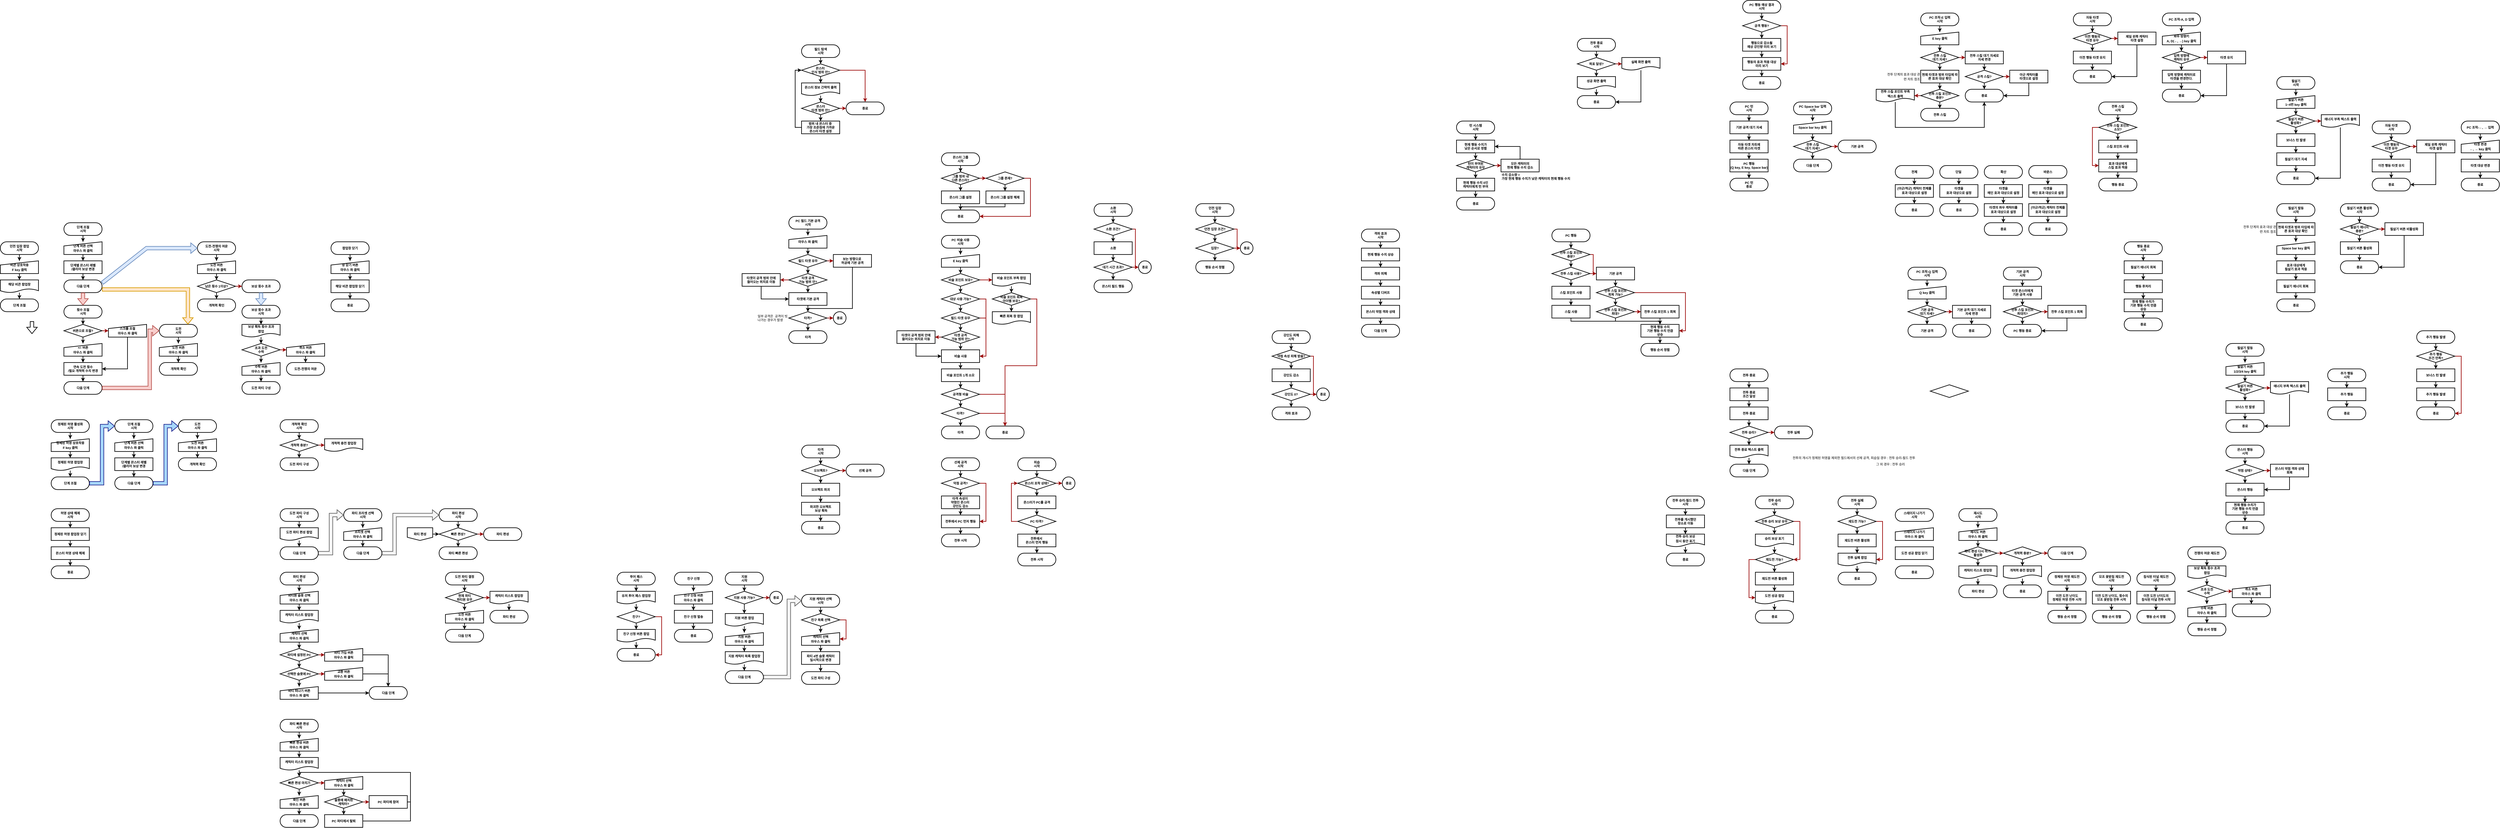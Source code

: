 <mxfile version="24.3.1" type="device">
  <diagram name="페이지-1" id="MwEd6E1gdcDkhidKaNLA">
    <mxGraphModel dx="4297" dy="1701" grid="1" gridSize="10" guides="1" tooltips="1" connect="1" arrows="1" fold="1" page="1" pageScale="1" pageWidth="827" pageHeight="1169" math="0" shadow="0">
      <root>
        <mxCell id="0" />
        <mxCell id="1" parent="0" />
        <mxCell id="QMlob4MlyVVxAFYZ2pW8-58" style="edgeStyle=orthogonalEdgeStyle;rounded=0;orthogonalLoop=1;jettySize=auto;html=1;exitX=0.5;exitY=1;exitDx=0;exitDy=0;strokeWidth=2;" parent="1" source="QMlob4MlyVVxAFYZ2pW8-42" target="QMlob4MlyVVxAFYZ2pW8-48" edge="1">
          <mxGeometry relative="1" as="geometry" />
        </mxCell>
        <mxCell id="QMlob4MlyVVxAFYZ2pW8-42" value="선제 공격&lt;div&gt;시작&lt;/div&gt;" style="rounded=1;whiteSpace=wrap;html=1;arcSize=50;strokeWidth=2;fontSize=10;fontStyle=1" parent="1" vertex="1">
          <mxGeometry x="-320" y="1440" width="120" height="40" as="geometry" />
        </mxCell>
        <mxCell id="QMlob4MlyVVxAFYZ2pW8-59" style="edgeStyle=orthogonalEdgeStyle;rounded=0;orthogonalLoop=1;jettySize=auto;html=1;exitX=0.5;exitY=1;exitDx=0;exitDy=0;strokeWidth=2;" parent="1" source="QMlob4MlyVVxAFYZ2pW8-48" target="QMlob4MlyVVxAFYZ2pW8-54" edge="1">
          <mxGeometry relative="1" as="geometry" />
        </mxCell>
        <mxCell id="QMlob4MlyVVxAFYZ2pW8-61" style="edgeStyle=orthogonalEdgeStyle;rounded=0;orthogonalLoop=1;jettySize=auto;html=1;exitX=1;exitY=0.5;exitDx=0;exitDy=0;entryX=1;entryY=0.5;entryDx=0;entryDy=0;strokeColor=#990000;strokeWidth=2;" parent="1" source="QMlob4MlyVVxAFYZ2pW8-48" target="QMlob4MlyVVxAFYZ2pW8-56" edge="1">
          <mxGeometry relative="1" as="geometry" />
        </mxCell>
        <mxCell id="QMlob4MlyVVxAFYZ2pW8-48" value="악점 공격?" style="rhombus;whiteSpace=wrap;html=1;strokeWidth=2;fontSize=10;fontStyle=1" parent="1" vertex="1">
          <mxGeometry x="-320" y="1500" width="120" height="40" as="geometry" />
        </mxCell>
        <mxCell id="QMlob4MlyVVxAFYZ2pW8-60" style="edgeStyle=orthogonalEdgeStyle;rounded=0;orthogonalLoop=1;jettySize=auto;html=1;exitX=0.5;exitY=1;exitDx=0;exitDy=0;strokeWidth=2;" parent="1" source="QMlob4MlyVVxAFYZ2pW8-54" target="QMlob4MlyVVxAFYZ2pW8-56" edge="1">
          <mxGeometry relative="1" as="geometry" />
        </mxCell>
        <mxCell id="QMlob4MlyVVxAFYZ2pW8-54" value="타격 속성이&amp;nbsp;&lt;div&gt;약점인 몬스터&amp;nbsp;&lt;/div&gt;&lt;div&gt;강인도 감소&lt;/div&gt;" style="rounded=1;whiteSpace=wrap;html=1;arcSize=0;strokeWidth=2;fontSize=10;fontStyle=1" parent="1" vertex="1">
          <mxGeometry x="-320" y="1560" width="120" height="40" as="geometry" />
        </mxCell>
        <mxCell id="QMlob4MlyVVxAFYZ2pW8-55" value="전투 시작" style="rounded=1;whiteSpace=wrap;html=1;arcSize=50;strokeWidth=2;fontSize=10;fontStyle=1" parent="1" vertex="1">
          <mxGeometry x="-320" y="1680" width="120" height="40" as="geometry" />
        </mxCell>
        <mxCell id="QMlob4MlyVVxAFYZ2pW8-62" style="edgeStyle=orthogonalEdgeStyle;rounded=0;orthogonalLoop=1;jettySize=auto;html=1;exitX=0.5;exitY=1;exitDx=0;exitDy=0;strokeWidth=2;" parent="1" source="QMlob4MlyVVxAFYZ2pW8-56" target="QMlob4MlyVVxAFYZ2pW8-55" edge="1">
          <mxGeometry relative="1" as="geometry" />
        </mxCell>
        <mxCell id="QMlob4MlyVVxAFYZ2pW8-56" value="전투에서 PC 먼저 행동" style="rounded=1;whiteSpace=wrap;html=1;arcSize=0;strokeWidth=2;fontSize=10;fontStyle=1" parent="1" vertex="1">
          <mxGeometry x="-320" y="1620" width="120" height="40" as="geometry" />
        </mxCell>
        <mxCell id="1fV7GEKqSbkE52Wo5SPI-5" style="edgeStyle=orthogonalEdgeStyle;rounded=0;orthogonalLoop=1;jettySize=auto;html=1;exitX=0.5;exitY=1;exitDx=0;exitDy=0;strokeWidth=2;" parent="1" source="QMlob4MlyVVxAFYZ2pW8-105" target="1fV7GEKqSbkE52Wo5SPI-6" edge="1">
          <mxGeometry relative="1" as="geometry" />
        </mxCell>
        <mxCell id="QMlob4MlyVVxAFYZ2pW8-105" value="턴 시스템&lt;div&gt;시작&lt;/div&gt;" style="rounded=1;whiteSpace=wrap;html=1;arcSize=50;strokeWidth=2;fontSize=10;fontStyle=1" parent="1" vertex="1">
          <mxGeometry x="1300" y="380" width="120" height="40" as="geometry" />
        </mxCell>
        <mxCell id="QMlob4MlyVVxAFYZ2pW8-111" style="edgeStyle=orthogonalEdgeStyle;rounded=0;orthogonalLoop=1;jettySize=auto;html=1;exitX=1;exitY=0.5;exitDx=0;exitDy=0;strokeColor=#990000;strokeWidth=2;" parent="1" source="QMlob4MlyVVxAFYZ2pW8-106" target="QMlob4MlyVVxAFYZ2pW8-108" edge="1">
          <mxGeometry relative="1" as="geometry" />
        </mxCell>
        <mxCell id="QMlob4MlyVVxAFYZ2pW8-112" style="edgeStyle=orthogonalEdgeStyle;rounded=0;orthogonalLoop=1;jettySize=auto;html=1;exitX=0.5;exitY=1;exitDx=0;exitDy=0;strokeWidth=2;" parent="1" source="QMlob4MlyVVxAFYZ2pW8-106" target="QMlob4MlyVVxAFYZ2pW8-107" edge="1">
          <mxGeometry relative="1" as="geometry" />
        </mxCell>
        <mxCell id="QMlob4MlyVVxAFYZ2pW8-106" value="턴이 부여된&lt;div&gt;캐릭터의 유무&lt;/div&gt;" style="rhombus;whiteSpace=wrap;html=1;strokeWidth=2;fontSize=10;fontStyle=1" parent="1" vertex="1">
          <mxGeometry x="1300" y="500" width="120" height="40" as="geometry" />
        </mxCell>
        <mxCell id="QMlob4MlyVVxAFYZ2pW8-113" style="edgeStyle=orthogonalEdgeStyle;rounded=0;orthogonalLoop=1;jettySize=auto;html=1;exitX=0.5;exitY=1;exitDx=0;exitDy=0;strokeWidth=2;" parent="1" source="QMlob4MlyVVxAFYZ2pW8-107" target="QMlob4MlyVVxAFYZ2pW8-109" edge="1">
          <mxGeometry relative="1" as="geometry" />
        </mxCell>
        <mxCell id="QMlob4MlyVVxAFYZ2pW8-107" value="현재 행동 수치 0인&lt;div&gt;캐릭터에게 턴 부여&lt;/div&gt;" style="rounded=1;whiteSpace=wrap;html=1;arcSize=0;strokeWidth=2;fontSize=10;fontStyle=1" parent="1" vertex="1">
          <mxGeometry x="1300" y="560" width="120" height="40" as="geometry" />
        </mxCell>
        <mxCell id="1fV7GEKqSbkE52Wo5SPI-9" style="edgeStyle=orthogonalEdgeStyle;rounded=0;orthogonalLoop=1;jettySize=auto;html=1;exitX=0.5;exitY=0;exitDx=0;exitDy=0;entryX=1;entryY=0.5;entryDx=0;entryDy=0;strokeWidth=2;" parent="1" source="QMlob4MlyVVxAFYZ2pW8-108" target="1fV7GEKqSbkE52Wo5SPI-6" edge="1">
          <mxGeometry relative="1" as="geometry" />
        </mxCell>
        <mxCell id="QMlob4MlyVVxAFYZ2pW8-108" value="모든 캐릭터의&lt;div&gt;현재 행동 수치 감소&lt;/div&gt;" style="rounded=1;whiteSpace=wrap;html=1;arcSize=0;strokeWidth=2;fontSize=10;fontStyle=1" parent="1" vertex="1">
          <mxGeometry x="1440" y="500" width="120" height="40" as="geometry" />
        </mxCell>
        <mxCell id="QMlob4MlyVVxAFYZ2pW8-109" value="종료" style="rounded=1;whiteSpace=wrap;html=1;arcSize=50;strokeWidth=2;fontSize=10;fontStyle=1" parent="1" vertex="1">
          <mxGeometry x="1300" y="620" width="120" height="40" as="geometry" />
        </mxCell>
        <mxCell id="QMlob4MlyVVxAFYZ2pW8-179" style="edgeStyle=orthogonalEdgeStyle;rounded=0;orthogonalLoop=1;jettySize=auto;html=1;exitX=0.5;exitY=1;exitDx=0;exitDy=0;strokeWidth=2;entryX=0.5;entryY=0;entryDx=0;entryDy=0;" parent="1" source="QMlob4MlyVVxAFYZ2pW8-156" target="QMlob4MlyVVxAFYZ2pW8-175" edge="1">
          <mxGeometry relative="1" as="geometry">
            <mxPoint x="1660" y="720" as="targetPoint" />
          </mxGeometry>
        </mxCell>
        <mxCell id="QMlob4MlyVVxAFYZ2pW8-156" value="PC 행동" style="rounded=1;whiteSpace=wrap;html=1;arcSize=50;strokeWidth=2;fontSize=10;fontStyle=1" parent="1" vertex="1">
          <mxGeometry x="1600" y="720" width="120" height="40" as="geometry" />
        </mxCell>
        <mxCell id="QMlob4MlyVVxAFYZ2pW8-191" style="edgeStyle=orthogonalEdgeStyle;rounded=0;orthogonalLoop=1;jettySize=auto;html=1;exitX=1;exitY=0.5;exitDx=0;exitDy=0;strokeColor=#990000;strokeWidth=2;" parent="1" source="QMlob4MlyVVxAFYZ2pW8-169" target="QMlob4MlyVVxAFYZ2pW8-176" edge="1">
          <mxGeometry relative="1" as="geometry" />
        </mxCell>
        <mxCell id="QMlob4MlyVVxAFYZ2pW8-199" style="edgeStyle=orthogonalEdgeStyle;rounded=0;orthogonalLoop=1;jettySize=auto;html=1;exitX=0.5;exitY=1;exitDx=0;exitDy=0;entryX=0.5;entryY=0;entryDx=0;entryDy=0;strokeWidth=2;" parent="1" source="QMlob4MlyVVxAFYZ2pW8-169" target="QMlob4MlyVVxAFYZ2pW8-192" edge="1">
          <mxGeometry relative="1" as="geometry">
            <Array as="points">
              <mxPoint x="1800" y="1010" />
              <mxPoint x="1940" y="1010" />
            </Array>
          </mxGeometry>
        </mxCell>
        <mxCell id="QMlob4MlyVVxAFYZ2pW8-169" value="전투 스킬 포인트&lt;div&gt;최대?&lt;/div&gt;" style="rhombus;whiteSpace=wrap;html=1;strokeWidth=2;fontSize=10;fontStyle=1" parent="1" vertex="1">
          <mxGeometry x="1740" y="960" width="120" height="40" as="geometry" />
        </mxCell>
        <mxCell id="QMlob4MlyVVxAFYZ2pW8-183" style="edgeStyle=orthogonalEdgeStyle;rounded=0;orthogonalLoop=1;jettySize=auto;html=1;exitX=0.5;exitY=1;exitDx=0;exitDy=0;strokeWidth=2;entryX=0.5;entryY=0;entryDx=0;entryDy=0;" parent="1" source="QMlob4MlyVVxAFYZ2pW8-171" target="QMlob4MlyVVxAFYZ2pW8-430" edge="1">
          <mxGeometry relative="1" as="geometry" />
        </mxCell>
        <mxCell id="QMlob4MlyVVxAFYZ2pW8-184" style="edgeStyle=orthogonalEdgeStyle;rounded=0;orthogonalLoop=1;jettySize=auto;html=1;exitX=1;exitY=0.5;exitDx=0;exitDy=0;strokeColor=#990000;strokeWidth=2;" parent="1" source="QMlob4MlyVVxAFYZ2pW8-171" target="QMlob4MlyVVxAFYZ2pW8-173" edge="1">
          <mxGeometry relative="1" as="geometry" />
        </mxCell>
        <mxCell id="QMlob4MlyVVxAFYZ2pW8-171" value="전투 스킬 사용?" style="rhombus;whiteSpace=wrap;html=1;strokeWidth=2;fontSize=10;fontStyle=1" parent="1" vertex="1">
          <mxGeometry x="1600" y="840" width="120" height="40" as="geometry" />
        </mxCell>
        <mxCell id="QMlob4MlyVVxAFYZ2pW8-189" style="edgeStyle=orthogonalEdgeStyle;rounded=0;orthogonalLoop=1;jettySize=auto;html=1;exitX=0.5;exitY=1;exitDx=0;exitDy=0;strokeWidth=2;" parent="1" source="QMlob4MlyVVxAFYZ2pW8-173" target="QMlob4MlyVVxAFYZ2pW8-188" edge="1">
          <mxGeometry relative="1" as="geometry" />
        </mxCell>
        <mxCell id="QMlob4MlyVVxAFYZ2pW8-173" value="기본 공격" style="rounded=1;whiteSpace=wrap;html=1;arcSize=0;strokeWidth=2;fontSize=10;fontStyle=1" parent="1" vertex="1">
          <mxGeometry x="1740" y="840" width="120" height="40" as="geometry" />
        </mxCell>
        <mxCell id="QMlob4MlyVVxAFYZ2pW8-182" style="edgeStyle=orthogonalEdgeStyle;rounded=0;orthogonalLoop=1;jettySize=auto;html=1;exitX=0.5;exitY=1;exitDx=0;exitDy=0;entryX=0.5;entryY=0;entryDx=0;entryDy=0;strokeWidth=2;" parent="1" source="QMlob4MlyVVxAFYZ2pW8-175" target="QMlob4MlyVVxAFYZ2pW8-171" edge="1">
          <mxGeometry relative="1" as="geometry" />
        </mxCell>
        <mxCell id="QMlob4MlyVVxAFYZ2pW8-186" style="edgeStyle=orthogonalEdgeStyle;rounded=0;orthogonalLoop=1;jettySize=auto;html=1;exitX=1;exitY=0.5;exitDx=0;exitDy=0;entryX=0;entryY=0.5;entryDx=0;entryDy=0;strokeColor=#990000;strokeWidth=2;" parent="1" source="QMlob4MlyVVxAFYZ2pW8-175" target="QMlob4MlyVVxAFYZ2pW8-173" edge="1">
          <mxGeometry relative="1" as="geometry">
            <Array as="points">
              <mxPoint x="1730" y="800" />
              <mxPoint x="1730" y="860" />
            </Array>
          </mxGeometry>
        </mxCell>
        <mxCell id="QMlob4MlyVVxAFYZ2pW8-175" value="전투 스킬 포인트&lt;div&gt;충분?&lt;/div&gt;" style="rhombus;whiteSpace=wrap;html=1;strokeWidth=2;fontSize=10;fontStyle=1" parent="1" vertex="1">
          <mxGeometry x="1600" y="780" width="120" height="40" as="geometry" />
        </mxCell>
        <mxCell id="QMlob4MlyVVxAFYZ2pW8-198" style="edgeStyle=orthogonalEdgeStyle;rounded=0;orthogonalLoop=1;jettySize=auto;html=1;exitX=0.5;exitY=1;exitDx=0;exitDy=0;strokeWidth=2;" parent="1" source="QMlob4MlyVVxAFYZ2pW8-176" target="QMlob4MlyVVxAFYZ2pW8-192" edge="1">
          <mxGeometry relative="1" as="geometry" />
        </mxCell>
        <mxCell id="QMlob4MlyVVxAFYZ2pW8-176" value="전투 스킬 포인트 1 회복" style="rounded=1;whiteSpace=wrap;html=1;arcSize=0;strokeWidth=2;fontSize=10;fontStyle=1" parent="1" vertex="1">
          <mxGeometry x="1880" y="960" width="120" height="40" as="geometry" />
        </mxCell>
        <mxCell id="QMlob4MlyVVxAFYZ2pW8-200" style="edgeStyle=orthogonalEdgeStyle;rounded=0;orthogonalLoop=1;jettySize=auto;html=1;exitX=0.5;exitY=1;exitDx=0;exitDy=0;strokeWidth=2;" parent="1" source="QMlob4MlyVVxAFYZ2pW8-178" target="QMlob4MlyVVxAFYZ2pW8-192" edge="1">
          <mxGeometry relative="1" as="geometry">
            <Array as="points">
              <mxPoint x="1660" y="1010" />
              <mxPoint x="1940" y="1010" />
            </Array>
          </mxGeometry>
        </mxCell>
        <mxCell id="QMlob4MlyVVxAFYZ2pW8-178" value="스킬 사용" style="rounded=1;whiteSpace=wrap;html=1;arcSize=0;strokeWidth=2;fontSize=10;fontStyle=1" parent="1" vertex="1">
          <mxGeometry x="1600" y="960" width="120" height="40" as="geometry" />
        </mxCell>
        <mxCell id="QMlob4MlyVVxAFYZ2pW8-190" style="edgeStyle=orthogonalEdgeStyle;rounded=0;orthogonalLoop=1;jettySize=auto;html=1;exitX=0.5;exitY=1;exitDx=0;exitDy=0;entryX=0.5;entryY=0;entryDx=0;entryDy=0;strokeWidth=2;" parent="1" source="QMlob4MlyVVxAFYZ2pW8-188" target="QMlob4MlyVVxAFYZ2pW8-169" edge="1">
          <mxGeometry relative="1" as="geometry" />
        </mxCell>
        <mxCell id="QMlob4MlyVVxAFYZ2pW8-197" style="edgeStyle=orthogonalEdgeStyle;rounded=0;orthogonalLoop=1;jettySize=auto;html=1;exitX=1;exitY=0.5;exitDx=0;exitDy=0;entryX=1;entryY=0.5;entryDx=0;entryDy=0;strokeColor=#990000;strokeWidth=2;" parent="1" source="QMlob4MlyVVxAFYZ2pW8-188" target="QMlob4MlyVVxAFYZ2pW8-192" edge="1">
          <mxGeometry relative="1" as="geometry" />
        </mxCell>
        <mxCell id="QMlob4MlyVVxAFYZ2pW8-188" value="전투 스킬 포인트&lt;div&gt;회복 가능?&lt;/div&gt;" style="rhombus;whiteSpace=wrap;html=1;strokeWidth=2;fontSize=10;fontStyle=1" parent="1" vertex="1">
          <mxGeometry x="1740" y="900" width="120" height="40" as="geometry" />
        </mxCell>
        <mxCell id="QMlob4MlyVVxAFYZ2pW8-202" style="edgeStyle=orthogonalEdgeStyle;rounded=0;orthogonalLoop=1;jettySize=auto;html=1;exitX=0.5;exitY=1;exitDx=0;exitDy=0;strokeWidth=2;" parent="1" source="QMlob4MlyVVxAFYZ2pW8-192" target="QMlob4MlyVVxAFYZ2pW8-201" edge="1">
          <mxGeometry relative="1" as="geometry" />
        </mxCell>
        <mxCell id="QMlob4MlyVVxAFYZ2pW8-192" value="현재 행동 수치&lt;div&gt;기본 행동 수치 만큼&lt;/div&gt;&lt;div&gt;상승&lt;/div&gt;" style="rounded=1;whiteSpace=wrap;html=1;arcSize=0;strokeWidth=2;fontSize=10;fontStyle=1" parent="1" vertex="1">
          <mxGeometry x="1880" y="1020" width="120" height="40" as="geometry" />
        </mxCell>
        <mxCell id="QMlob4MlyVVxAFYZ2pW8-201" value="행동 순서 정렬" style="rounded=1;whiteSpace=wrap;html=1;arcSize=50;strokeWidth=2;fontSize=10;fontStyle=1" parent="1" vertex="1">
          <mxGeometry x="1880" y="1080" width="120" height="40" as="geometry" />
        </mxCell>
        <mxCell id="QMlob4MlyVVxAFYZ2pW8-215" style="edgeStyle=orthogonalEdgeStyle;rounded=0;orthogonalLoop=1;jettySize=auto;html=1;exitX=0.5;exitY=1;exitDx=0;exitDy=0;strokeWidth=2;" parent="1" source="QMlob4MlyVVxAFYZ2pW8-208" target="QMlob4MlyVVxAFYZ2pW8-209" edge="1">
          <mxGeometry relative="1" as="geometry" />
        </mxCell>
        <mxCell id="QMlob4MlyVVxAFYZ2pW8-208" value="전투 종료&lt;div&gt;시작&lt;/div&gt;" style="rounded=1;whiteSpace=wrap;html=1;arcSize=50;strokeWidth=2;fontSize=10;fontStyle=1" parent="1" vertex="1">
          <mxGeometry x="1680" y="120" width="120" height="40" as="geometry" />
        </mxCell>
        <mxCell id="QMlob4MlyVVxAFYZ2pW8-216" style="edgeStyle=orthogonalEdgeStyle;rounded=0;orthogonalLoop=1;jettySize=auto;html=1;exitX=0.5;exitY=1;exitDx=0;exitDy=0;strokeWidth=2;" parent="1" source="QMlob4MlyVVxAFYZ2pW8-209" target="QMlob4MlyVVxAFYZ2pW8-212" edge="1">
          <mxGeometry relative="1" as="geometry" />
        </mxCell>
        <mxCell id="QMlob4MlyVVxAFYZ2pW8-217" style="edgeStyle=orthogonalEdgeStyle;rounded=0;orthogonalLoop=1;jettySize=auto;html=1;exitX=1;exitY=0.5;exitDx=0;exitDy=0;strokeColor=#990000;strokeWidth=2;" parent="1" source="QMlob4MlyVVxAFYZ2pW8-209" target="QMlob4MlyVVxAFYZ2pW8-211" edge="1">
          <mxGeometry relative="1" as="geometry" />
        </mxCell>
        <mxCell id="QMlob4MlyVVxAFYZ2pW8-209" value="목표 달성?" style="rhombus;whiteSpace=wrap;html=1;strokeWidth=2;fontSize=10;fontStyle=1" parent="1" vertex="1">
          <mxGeometry x="1680" y="180" width="120" height="40" as="geometry" />
        </mxCell>
        <mxCell id="QMlob4MlyVVxAFYZ2pW8-219" style="edgeStyle=orthogonalEdgeStyle;rounded=0;orthogonalLoop=1;jettySize=auto;html=1;entryX=1;entryY=0.5;entryDx=0;entryDy=0;exitX=0.5;exitY=1;exitDx=0;exitDy=0;exitPerimeter=0;strokeWidth=2;" parent="1" source="QMlob4MlyVVxAFYZ2pW8-211" target="QMlob4MlyVVxAFYZ2pW8-214" edge="1">
          <mxGeometry relative="1" as="geometry" />
        </mxCell>
        <mxCell id="QMlob4MlyVVxAFYZ2pW8-211" value="&lt;span style=&quot;font-size: 10px;&quot;&gt;실패 화면 출력&lt;/span&gt;" style="shape=document;whiteSpace=wrap;html=1;boundedLbl=1;fontStyle=1;strokeWidth=2;" parent="1" vertex="1">
          <mxGeometry x="1820" y="180" width="120" height="40" as="geometry" />
        </mxCell>
        <mxCell id="QMlob4MlyVVxAFYZ2pW8-220" style="edgeStyle=orthogonalEdgeStyle;rounded=0;orthogonalLoop=1;jettySize=auto;html=1;strokeWidth=2;" parent="1" source="QMlob4MlyVVxAFYZ2pW8-212" target="QMlob4MlyVVxAFYZ2pW8-214" edge="1">
          <mxGeometry relative="1" as="geometry" />
        </mxCell>
        <mxCell id="QMlob4MlyVVxAFYZ2pW8-212" value="&lt;span style=&quot;font-size: 10px;&quot;&gt;성공 화면 출력&lt;/span&gt;" style="shape=document;whiteSpace=wrap;html=1;boundedLbl=1;fontStyle=1;strokeWidth=2;" parent="1" vertex="1">
          <mxGeometry x="1680" y="240" width="120" height="40" as="geometry" />
        </mxCell>
        <mxCell id="QMlob4MlyVVxAFYZ2pW8-214" value="종료" style="rounded=1;whiteSpace=wrap;html=1;arcSize=50;strokeWidth=2;fontSize=10;fontStyle=1" parent="1" vertex="1">
          <mxGeometry x="1680" y="300" width="120" height="40" as="geometry" />
        </mxCell>
        <mxCell id="QMlob4MlyVVxAFYZ2pW8-226" style="edgeStyle=orthogonalEdgeStyle;rounded=0;orthogonalLoop=1;jettySize=auto;html=1;exitX=0.5;exitY=1;exitDx=0;exitDy=0;entryX=0.5;entryY=0;entryDx=0;entryDy=0;strokeWidth=2;" parent="1" source="QMlob4MlyVVxAFYZ2pW8-221" target="QMlob4MlyVVxAFYZ2pW8-222" edge="1">
          <mxGeometry relative="1" as="geometry" />
        </mxCell>
        <mxCell id="QMlob4MlyVVxAFYZ2pW8-221" value="&lt;div&gt;던전 입장&lt;/div&gt;&lt;div&gt;시작&lt;/div&gt;" style="rounded=1;whiteSpace=wrap;html=1;arcSize=50;strokeWidth=2;fontSize=10;fontStyle=1" parent="1" vertex="1">
          <mxGeometry x="480" y="640" width="120" height="40" as="geometry" />
        </mxCell>
        <mxCell id="QMlob4MlyVVxAFYZ2pW8-227" style="edgeStyle=orthogonalEdgeStyle;rounded=0;orthogonalLoop=1;jettySize=auto;html=1;exitX=1;exitY=0.5;exitDx=0;exitDy=0;strokeColor=#990000;strokeWidth=2;entryX=0;entryY=0.5;entryDx=0;entryDy=0;" parent="1" source="QMlob4MlyVVxAFYZ2pW8-222" target="QMlob4MlyVVxAFYZ2pW8-224" edge="1">
          <mxGeometry relative="1" as="geometry">
            <Array as="points">
              <mxPoint x="610" y="720" />
              <mxPoint x="610" y="780" />
            </Array>
          </mxGeometry>
        </mxCell>
        <mxCell id="QMlob4MlyVVxAFYZ2pW8-234" style="edgeStyle=orthogonalEdgeStyle;rounded=0;orthogonalLoop=1;jettySize=auto;html=1;exitX=0.5;exitY=1;exitDx=0;exitDy=0;entryX=0.5;entryY=0;entryDx=0;entryDy=0;strokeWidth=2;" parent="1" source="QMlob4MlyVVxAFYZ2pW8-222" target="QMlob4MlyVVxAFYZ2pW8-232" edge="1">
          <mxGeometry relative="1" as="geometry" />
        </mxCell>
        <mxCell id="QMlob4MlyVVxAFYZ2pW8-222" value="던전 입장 조건?" style="rhombus;whiteSpace=wrap;html=1;strokeWidth=2;fontSize=10;fontStyle=1" parent="1" vertex="1">
          <mxGeometry x="480" y="700" width="120" height="40" as="geometry" />
        </mxCell>
        <mxCell id="QMlob4MlyVVxAFYZ2pW8-224" value="종료" style="rounded=1;whiteSpace=wrap;html=1;arcSize=50;strokeWidth=2;fontSize=10;fontStyle=1" parent="1" vertex="1">
          <mxGeometry x="620" y="760" width="40" height="40" as="geometry" />
        </mxCell>
        <mxCell id="QMlob4MlyVVxAFYZ2pW8-231" value="행동 순서 정렬" style="rounded=1;whiteSpace=wrap;html=1;arcSize=50;strokeWidth=2;fontSize=10;fontStyle=1" parent="1" vertex="1">
          <mxGeometry x="480" y="820" width="120" height="40" as="geometry" />
        </mxCell>
        <mxCell id="QMlob4MlyVVxAFYZ2pW8-233" style="edgeStyle=orthogonalEdgeStyle;rounded=0;orthogonalLoop=1;jettySize=auto;html=1;exitX=1;exitY=0.5;exitDx=0;exitDy=0;strokeColor=#990000;strokeWidth=2;" parent="1" source="QMlob4MlyVVxAFYZ2pW8-232" target="QMlob4MlyVVxAFYZ2pW8-224" edge="1">
          <mxGeometry relative="1" as="geometry" />
        </mxCell>
        <mxCell id="QMlob4MlyVVxAFYZ2pW8-235" style="edgeStyle=orthogonalEdgeStyle;rounded=0;orthogonalLoop=1;jettySize=auto;html=1;exitX=0.5;exitY=1;exitDx=0;exitDy=0;entryX=0.5;entryY=0;entryDx=0;entryDy=0;strokeWidth=2;" parent="1" source="QMlob4MlyVVxAFYZ2pW8-232" target="QMlob4MlyVVxAFYZ2pW8-231" edge="1">
          <mxGeometry relative="1" as="geometry" />
        </mxCell>
        <mxCell id="QMlob4MlyVVxAFYZ2pW8-232" value="입장?" style="rhombus;whiteSpace=wrap;html=1;strokeWidth=2;fontSize=10;fontStyle=1" parent="1" vertex="1">
          <mxGeometry x="480" y="760" width="120" height="40" as="geometry" />
        </mxCell>
        <mxCell id="QMlob4MlyVVxAFYZ2pW8-241" style="edgeStyle=orthogonalEdgeStyle;rounded=0;orthogonalLoop=1;jettySize=auto;html=1;exitX=0.5;exitY=1;exitDx=0;exitDy=0;strokeWidth=2;" parent="1" source="QMlob4MlyVVxAFYZ2pW8-236" target="QMlob4MlyVVxAFYZ2pW8-237" edge="1">
          <mxGeometry relative="1" as="geometry" />
        </mxCell>
        <mxCell id="QMlob4MlyVVxAFYZ2pW8-236" value="강인도 피해&lt;div&gt;시작&lt;/div&gt;" style="rounded=1;whiteSpace=wrap;html=1;arcSize=50;strokeWidth=2;fontSize=10;fontStyle=1" parent="1" vertex="1">
          <mxGeometry x="720" y="1040" width="120" height="40" as="geometry" />
        </mxCell>
        <mxCell id="QMlob4MlyVVxAFYZ2pW8-246" style="edgeStyle=orthogonalEdgeStyle;rounded=0;orthogonalLoop=1;jettySize=auto;html=1;exitX=0.5;exitY=1;exitDx=0;exitDy=0;entryX=0.5;entryY=0;entryDx=0;entryDy=0;strokeWidth=2;" parent="1" source="QMlob4MlyVVxAFYZ2pW8-237" target="QMlob4MlyVVxAFYZ2pW8-403" edge="1">
          <mxGeometry relative="1" as="geometry" />
        </mxCell>
        <mxCell id="QMlob4MlyVVxAFYZ2pW8-406" style="edgeStyle=orthogonalEdgeStyle;rounded=0;orthogonalLoop=1;jettySize=auto;html=1;exitX=1;exitY=0.5;exitDx=0;exitDy=0;entryX=0;entryY=0.5;entryDx=0;entryDy=0;strokeColor=#990000;strokeWidth=2;" parent="1" source="QMlob4MlyVVxAFYZ2pW8-237" target="QMlob4MlyVVxAFYZ2pW8-240" edge="1">
          <mxGeometry relative="1" as="geometry">
            <Array as="points">
              <mxPoint x="850" y="1120" />
              <mxPoint x="850" y="1240" />
            </Array>
          </mxGeometry>
        </mxCell>
        <mxCell id="QMlob4MlyVVxAFYZ2pW8-237" value="약점 속성 피해 받음?" style="rhombus;whiteSpace=wrap;html=1;strokeWidth=2;fontSize=10;fontStyle=1" parent="1" vertex="1">
          <mxGeometry x="720" y="1100" width="120" height="40" as="geometry" />
        </mxCell>
        <mxCell id="QMlob4MlyVVxAFYZ2pW8-240" value="종료" style="rounded=1;whiteSpace=wrap;html=1;arcSize=50;strokeWidth=2;fontSize=10;fontStyle=1" parent="1" vertex="1">
          <mxGeometry x="860" y="1220" width="40" height="40" as="geometry" />
        </mxCell>
        <mxCell id="QMlob4MlyVVxAFYZ2pW8-248" style="edgeStyle=orthogonalEdgeStyle;rounded=0;orthogonalLoop=1;jettySize=auto;html=1;exitX=0.5;exitY=1;exitDx=0;exitDy=0;strokeWidth=2;" parent="1" source="QMlob4MlyVVxAFYZ2pW8-244" target="QMlob4MlyVVxAFYZ2pW8-247" edge="1">
          <mxGeometry relative="1" as="geometry" />
        </mxCell>
        <mxCell id="QMlob4MlyVVxAFYZ2pW8-405" style="edgeStyle=orthogonalEdgeStyle;rounded=0;orthogonalLoop=1;jettySize=auto;html=1;exitX=1;exitY=0.5;exitDx=0;exitDy=0;entryX=0;entryY=0.5;entryDx=0;entryDy=0;strokeColor=#990000;strokeWidth=2;" parent="1" source="QMlob4MlyVVxAFYZ2pW8-244" target="QMlob4MlyVVxAFYZ2pW8-240" edge="1">
          <mxGeometry relative="1" as="geometry" />
        </mxCell>
        <mxCell id="QMlob4MlyVVxAFYZ2pW8-244" value="강인도 0?" style="rhombus;whiteSpace=wrap;html=1;strokeWidth=2;fontSize=10;fontStyle=1" parent="1" vertex="1">
          <mxGeometry x="720.03" y="1220" width="120" height="40" as="geometry" />
        </mxCell>
        <mxCell id="QMlob4MlyVVxAFYZ2pW8-247" value="격파 효과" style="rounded=1;whiteSpace=wrap;html=1;arcSize=50;strokeWidth=2;fontSize=10;fontStyle=1" parent="1" vertex="1">
          <mxGeometry x="720.03" y="1280" width="120" height="40" as="geometry" />
        </mxCell>
        <mxCell id="QMlob4MlyVVxAFYZ2pW8-262" style="edgeStyle=orthogonalEdgeStyle;rounded=0;orthogonalLoop=1;jettySize=auto;html=1;exitX=0.5;exitY=1;exitDx=0;exitDy=0;entryX=0.5;entryY=0;entryDx=0;entryDy=0;strokeWidth=2;" parent="1" source="QMlob4MlyVVxAFYZ2pW8-256" target="QMlob4MlyVVxAFYZ2pW8-257" edge="1">
          <mxGeometry relative="1" as="geometry" />
        </mxCell>
        <mxCell id="QMlob4MlyVVxAFYZ2pW8-256" value="격파 효과&lt;div&gt;시작&lt;/div&gt;" style="rounded=1;whiteSpace=wrap;html=1;arcSize=50;strokeWidth=2;fontSize=10;fontStyle=1" parent="1" vertex="1">
          <mxGeometry x="1001" y="720" width="120" height="40" as="geometry" />
        </mxCell>
        <mxCell id="QMlob4MlyVVxAFYZ2pW8-263" style="edgeStyle=orthogonalEdgeStyle;rounded=0;orthogonalLoop=1;jettySize=auto;html=1;exitX=0.5;exitY=1;exitDx=0;exitDy=0;strokeWidth=2;" parent="1" source="QMlob4MlyVVxAFYZ2pW8-257" target="QMlob4MlyVVxAFYZ2pW8-258" edge="1">
          <mxGeometry relative="1" as="geometry" />
        </mxCell>
        <mxCell id="QMlob4MlyVVxAFYZ2pW8-257" value="현재 행동 수치 상승" style="rounded=1;whiteSpace=wrap;html=1;arcSize=0;strokeWidth=2;fontSize=10;fontStyle=1" parent="1" vertex="1">
          <mxGeometry x="1001" y="780" width="120" height="40" as="geometry" />
        </mxCell>
        <mxCell id="QMlob4MlyVVxAFYZ2pW8-264" style="edgeStyle=orthogonalEdgeStyle;rounded=0;orthogonalLoop=1;jettySize=auto;html=1;exitX=0.5;exitY=1;exitDx=0;exitDy=0;strokeWidth=2;" parent="1" source="QMlob4MlyVVxAFYZ2pW8-258" target="QMlob4MlyVVxAFYZ2pW8-259" edge="1">
          <mxGeometry relative="1" as="geometry" />
        </mxCell>
        <mxCell id="QMlob4MlyVVxAFYZ2pW8-258" value="격파 피해" style="rounded=1;whiteSpace=wrap;html=1;arcSize=0;strokeWidth=2;fontSize=10;fontStyle=1" parent="1" vertex="1">
          <mxGeometry x="1001" y="840" width="120" height="40" as="geometry" />
        </mxCell>
        <mxCell id="QMlob4MlyVVxAFYZ2pW8-265" style="edgeStyle=orthogonalEdgeStyle;rounded=0;orthogonalLoop=1;jettySize=auto;html=1;exitX=0.5;exitY=1;exitDx=0;exitDy=0;strokeWidth=2;" parent="1" source="QMlob4MlyVVxAFYZ2pW8-259" target="QMlob4MlyVVxAFYZ2pW8-260" edge="1">
          <mxGeometry relative="1" as="geometry" />
        </mxCell>
        <mxCell id="QMlob4MlyVVxAFYZ2pW8-259" value="속성별 디버프" style="rounded=1;whiteSpace=wrap;html=1;arcSize=0;strokeWidth=2;fontSize=10;fontStyle=1" parent="1" vertex="1">
          <mxGeometry x="1001" y="900" width="120" height="40" as="geometry" />
        </mxCell>
        <mxCell id="QMlob4MlyVVxAFYZ2pW8-266" style="edgeStyle=orthogonalEdgeStyle;rounded=0;orthogonalLoop=1;jettySize=auto;html=1;exitX=0.5;exitY=1;exitDx=0;exitDy=0;strokeWidth=2;" parent="1" source="QMlob4MlyVVxAFYZ2pW8-260" target="QMlob4MlyVVxAFYZ2pW8-261" edge="1">
          <mxGeometry relative="1" as="geometry" />
        </mxCell>
        <mxCell id="QMlob4MlyVVxAFYZ2pW8-260" value="몬스터 약점 격파 상태" style="rounded=1;whiteSpace=wrap;html=1;arcSize=0;strokeWidth=2;fontSize=10;fontStyle=1" parent="1" vertex="1">
          <mxGeometry x="1001" y="960" width="120" height="40" as="geometry" />
        </mxCell>
        <mxCell id="QMlob4MlyVVxAFYZ2pW8-261" value="다음 단계" style="rounded=1;whiteSpace=wrap;html=1;arcSize=50;strokeWidth=2;fontSize=10;fontStyle=1" parent="1" vertex="1">
          <mxGeometry x="1001" y="1020" width="120" height="40" as="geometry" />
        </mxCell>
        <mxCell id="Y9jQJoYx2dEwcg4ENcYp-214" style="edgeStyle=orthogonalEdgeStyle;rounded=0;orthogonalLoop=1;jettySize=auto;html=1;exitX=0.5;exitY=1;exitDx=0;exitDy=0;entryX=1;entryY=0.5;entryDx=0;entryDy=0;strokeWidth=2;" parent="1" source="QMlob4MlyVVxAFYZ2pW8-270" target="QMlob4MlyVVxAFYZ2pW8-277" edge="1">
          <mxGeometry relative="1" as="geometry" />
        </mxCell>
        <mxCell id="QMlob4MlyVVxAFYZ2pW8-270" value="몬스터 약점 격파 상태&lt;div&gt;회복&lt;/div&gt;" style="rounded=1;whiteSpace=wrap;html=1;arcSize=0;strokeWidth=2;fontSize=10;fontStyle=1" parent="1" vertex="1">
          <mxGeometry x="3860" y="1460" width="120" height="40" as="geometry" />
        </mxCell>
        <mxCell id="QMlob4MlyVVxAFYZ2pW8-279" style="edgeStyle=orthogonalEdgeStyle;rounded=0;orthogonalLoop=1;jettySize=auto;html=1;exitX=0.5;exitY=1;exitDx=0;exitDy=0;entryX=0.5;entryY=0;entryDx=0;entryDy=0;strokeWidth=2;" parent="1" source="QMlob4MlyVVxAFYZ2pW8-276" target="QMlob4MlyVVxAFYZ2pW8-281" edge="1">
          <mxGeometry relative="1" as="geometry">
            <mxPoint x="3780" y="1400" as="targetPoint" />
          </mxGeometry>
        </mxCell>
        <mxCell id="QMlob4MlyVVxAFYZ2pW8-276" value="몬스터 행동&lt;div&gt;시작&lt;/div&gt;" style="rounded=1;whiteSpace=wrap;html=1;arcSize=50;strokeWidth=2;fontSize=10;fontStyle=1" parent="1" vertex="1">
          <mxGeometry x="3720" y="1400" width="120" height="40" as="geometry" />
        </mxCell>
        <mxCell id="QMlob4MlyVVxAFYZ2pW8-280" style="edgeStyle=orthogonalEdgeStyle;rounded=0;orthogonalLoop=1;jettySize=auto;html=1;exitX=0.5;exitY=1;exitDx=0;exitDy=0;strokeWidth=2;" parent="1" source="QMlob4MlyVVxAFYZ2pW8-277" target="Y9jQJoYx2dEwcg4ENcYp-212" edge="1">
          <mxGeometry relative="1" as="geometry">
            <mxPoint x="3780.059" y="1580" as="targetPoint" />
          </mxGeometry>
        </mxCell>
        <mxCell id="QMlob4MlyVVxAFYZ2pW8-277" value="몬스터 행동" style="rounded=1;whiteSpace=wrap;html=1;arcSize=0;strokeWidth=2;fontSize=10;fontStyle=1" parent="1" vertex="1">
          <mxGeometry x="3720" y="1520" width="120" height="40" as="geometry" />
        </mxCell>
        <mxCell id="QMlob4MlyVVxAFYZ2pW8-278" value="종료" style="rounded=1;whiteSpace=wrap;html=1;arcSize=50;strokeWidth=2;fontSize=10;fontStyle=1" parent="1" vertex="1">
          <mxGeometry x="3720" y="1640" width="120" height="40" as="geometry" />
        </mxCell>
        <mxCell id="QMlob4MlyVVxAFYZ2pW8-283" style="edgeStyle=orthogonalEdgeStyle;rounded=0;orthogonalLoop=1;jettySize=auto;html=1;exitX=1;exitY=0.5;exitDx=0;exitDy=0;strokeColor=#990000;strokeWidth=2;" parent="1" source="QMlob4MlyVVxAFYZ2pW8-281" target="QMlob4MlyVVxAFYZ2pW8-270" edge="1">
          <mxGeometry relative="1" as="geometry" />
        </mxCell>
        <mxCell id="QMlob4MlyVVxAFYZ2pW8-284" style="edgeStyle=orthogonalEdgeStyle;rounded=0;orthogonalLoop=1;jettySize=auto;html=1;exitX=0.5;exitY=1;exitDx=0;exitDy=0;strokeWidth=2;" parent="1" source="QMlob4MlyVVxAFYZ2pW8-281" target="QMlob4MlyVVxAFYZ2pW8-277" edge="1">
          <mxGeometry relative="1" as="geometry" />
        </mxCell>
        <mxCell id="QMlob4MlyVVxAFYZ2pW8-281" value="약점 상태?" style="rhombus;whiteSpace=wrap;html=1;strokeWidth=2;fontSize=10;fontStyle=1" parent="1" vertex="1">
          <mxGeometry x="3720" y="1460" width="120" height="40" as="geometry" />
        </mxCell>
        <mxCell id="QMlob4MlyVVxAFYZ2pW8-292" style="edgeStyle=orthogonalEdgeStyle;rounded=0;orthogonalLoop=1;jettySize=auto;html=1;exitX=0.5;exitY=1;exitDx=0;exitDy=0;strokeWidth=2;entryX=0.5;entryY=0;entryDx=0;entryDy=0;" parent="1" source="QMlob4MlyVVxAFYZ2pW8-288" target="QMlob4MlyVVxAFYZ2pW8-293" edge="1">
          <mxGeometry relative="1" as="geometry">
            <mxPoint x="-699.966" y="140.011" as="targetPoint" />
          </mxGeometry>
        </mxCell>
        <mxCell id="QMlob4MlyVVxAFYZ2pW8-288" value="필드 탐색&lt;div&gt;시작&lt;/div&gt;" style="rounded=1;whiteSpace=wrap;html=1;arcSize=50;strokeWidth=2;fontSize=10;fontStyle=1" parent="1" vertex="1">
          <mxGeometry x="-760" y="140" width="120" height="40" as="geometry" />
        </mxCell>
        <mxCell id="QMlob4MlyVVxAFYZ2pW8-310" style="edgeStyle=orthogonalEdgeStyle;rounded=0;orthogonalLoop=1;jettySize=auto;html=1;exitX=0.5;exitY=1;exitDx=0;exitDy=0;strokeWidth=2;" parent="1" source="QMlob4MlyVVxAFYZ2pW8-293" target="QMlob4MlyVVxAFYZ2pW8-296" edge="1">
          <mxGeometry relative="1" as="geometry" />
        </mxCell>
        <mxCell id="H_nVRdrD1-bCREHKMAxU-232" style="edgeStyle=orthogonalEdgeStyle;rounded=0;orthogonalLoop=1;jettySize=auto;html=1;exitX=1;exitY=0.5;exitDx=0;exitDy=0;strokeColor=#990000;strokeWidth=2;" parent="1" source="QMlob4MlyVVxAFYZ2pW8-293" target="H_nVRdrD1-bCREHKMAxU-224" edge="1">
          <mxGeometry relative="1" as="geometry" />
        </mxCell>
        <mxCell id="QMlob4MlyVVxAFYZ2pW8-293" value="몬스터&amp;nbsp;&lt;div&gt;인식 범위 안?&lt;/div&gt;" style="rhombus;whiteSpace=wrap;html=1;strokeWidth=2;fontSize=10;fontStyle=1" parent="1" vertex="1">
          <mxGeometry x="-760" y="200" width="120" height="40" as="geometry" />
        </mxCell>
        <mxCell id="QMlob4MlyVVxAFYZ2pW8-330" style="edgeStyle=orthogonalEdgeStyle;rounded=0;orthogonalLoop=1;jettySize=auto;html=1;entryX=0.5;entryY=0;entryDx=0;entryDy=0;strokeWidth=2;" parent="1" source="QMlob4MlyVVxAFYZ2pW8-296" target="QMlob4MlyVVxAFYZ2pW8-306" edge="1">
          <mxGeometry relative="1" as="geometry" />
        </mxCell>
        <mxCell id="QMlob4MlyVVxAFYZ2pW8-296" value="&lt;span style=&quot;font-size: 10px;&quot;&gt;몬스터 정보 간략히 출력&lt;/span&gt;" style="shape=document;whiteSpace=wrap;html=1;boundedLbl=1;fontStyle=1;strokeWidth=2;" parent="1" vertex="1">
          <mxGeometry x="-760" y="260" width="120" height="40" as="geometry" />
        </mxCell>
        <mxCell id="QMlob4MlyVVxAFYZ2pW8-308" style="edgeStyle=orthogonalEdgeStyle;rounded=0;orthogonalLoop=1;jettySize=auto;html=1;exitX=0.5;exitY=1;exitDx=0;exitDy=0;strokeWidth=2;" parent="1" source="QMlob4MlyVVxAFYZ2pW8-306" target="QMlob4MlyVVxAFYZ2pW8-307" edge="1">
          <mxGeometry relative="1" as="geometry" />
        </mxCell>
        <mxCell id="H_nVRdrD1-bCREHKMAxU-231" style="edgeStyle=orthogonalEdgeStyle;rounded=0;orthogonalLoop=1;jettySize=auto;html=1;exitX=1;exitY=0.5;exitDx=0;exitDy=0;entryX=0;entryY=0.5;entryDx=0;entryDy=0;strokeColor=#990000;strokeWidth=2;" parent="1" source="QMlob4MlyVVxAFYZ2pW8-306" target="H_nVRdrD1-bCREHKMAxU-224" edge="1">
          <mxGeometry relative="1" as="geometry" />
        </mxCell>
        <mxCell id="QMlob4MlyVVxAFYZ2pW8-306" value="몬스터&lt;div&gt;타겟 범위 안?&lt;/div&gt;" style="rhombus;whiteSpace=wrap;html=1;strokeWidth=2;fontSize=10;fontStyle=1" parent="1" vertex="1">
          <mxGeometry x="-760" y="320" width="120" height="40" as="geometry" />
        </mxCell>
        <mxCell id="H_nVRdrD1-bCREHKMAxU-230" style="edgeStyle=orthogonalEdgeStyle;rounded=0;orthogonalLoop=1;jettySize=auto;html=1;exitX=0;exitY=0.5;exitDx=0;exitDy=0;entryX=0;entryY=0.5;entryDx=0;entryDy=0;strokeWidth=2;" parent="1" source="QMlob4MlyVVxAFYZ2pW8-307" target="QMlob4MlyVVxAFYZ2pW8-293" edge="1">
          <mxGeometry relative="1" as="geometry" />
        </mxCell>
        <mxCell id="QMlob4MlyVVxAFYZ2pW8-307" value="범위 내 몬스터 중&amp;nbsp;&lt;div&gt;가장 조준점에 가까운&lt;/div&gt;&lt;div&gt;몬스터 타겟 설정&lt;/div&gt;" style="rounded=1;whiteSpace=wrap;html=1;arcSize=0;strokeWidth=2;fontSize=10;fontStyle=1" parent="1" vertex="1">
          <mxGeometry x="-760" y="380" width="120" height="40" as="geometry" />
        </mxCell>
        <mxCell id="QMlob4MlyVVxAFYZ2pW8-374" style="edgeStyle=orthogonalEdgeStyle;rounded=0;orthogonalLoop=1;jettySize=auto;html=1;exitX=0.5;exitY=1;exitDx=0;exitDy=0;strokeWidth=2;" parent="1" source="QMlob4MlyVVxAFYZ2pW8-371" target="QMlob4MlyVVxAFYZ2pW8-372" edge="1">
          <mxGeometry relative="1" as="geometry" />
        </mxCell>
        <mxCell id="QMlob4MlyVVxAFYZ2pW8-371" value="몬스터 그룹&lt;div&gt;시작&lt;/div&gt;" style="rounded=1;whiteSpace=wrap;html=1;arcSize=50;strokeWidth=2;fontSize=10;fontStyle=1" parent="1" vertex="1">
          <mxGeometry x="-320" y="480" width="120" height="40" as="geometry" />
        </mxCell>
        <mxCell id="QMlob4MlyVVxAFYZ2pW8-375" style="edgeStyle=orthogonalEdgeStyle;rounded=0;orthogonalLoop=1;jettySize=auto;html=1;exitX=0.5;exitY=1;exitDx=0;exitDy=0;strokeWidth=2;" parent="1" source="QMlob4MlyVVxAFYZ2pW8-372" target="QMlob4MlyVVxAFYZ2pW8-373" edge="1">
          <mxGeometry relative="1" as="geometry" />
        </mxCell>
        <mxCell id="QMlob4MlyVVxAFYZ2pW8-380" style="edgeStyle=orthogonalEdgeStyle;rounded=0;orthogonalLoop=1;jettySize=auto;html=1;exitX=1;exitY=0.5;exitDx=0;exitDy=0;entryX=0;entryY=0.5;entryDx=0;entryDy=0;strokeColor=#990000;strokeWidth=2;" parent="1" source="QMlob4MlyVVxAFYZ2pW8-372" target="QMlob4MlyVVxAFYZ2pW8-379" edge="1">
          <mxGeometry relative="1" as="geometry" />
        </mxCell>
        <mxCell id="QMlob4MlyVVxAFYZ2pW8-372" value="그룹 범위 내&lt;div&gt;다른 몬스터?&lt;/div&gt;" style="rhombus;whiteSpace=wrap;html=1;strokeWidth=2;fontSize=10;fontStyle=1" parent="1" vertex="1">
          <mxGeometry x="-320" y="540" width="120" height="40" as="geometry" />
        </mxCell>
        <mxCell id="QMlob4MlyVVxAFYZ2pW8-383" style="edgeStyle=orthogonalEdgeStyle;rounded=0;orthogonalLoop=1;jettySize=auto;html=1;exitX=0.5;exitY=1;exitDx=0;exitDy=0;strokeWidth=2;" parent="1" source="QMlob4MlyVVxAFYZ2pW8-373" target="QMlob4MlyVVxAFYZ2pW8-376" edge="1">
          <mxGeometry relative="1" as="geometry" />
        </mxCell>
        <mxCell id="QMlob4MlyVVxAFYZ2pW8-373" value="몬스터 그룹 설정" style="rounded=1;whiteSpace=wrap;html=1;arcSize=0;strokeWidth=2;fontSize=10;fontStyle=1" parent="1" vertex="1">
          <mxGeometry x="-320" y="600" width="120" height="40" as="geometry" />
        </mxCell>
        <mxCell id="QMlob4MlyVVxAFYZ2pW8-376" value="종료" style="rounded=1;whiteSpace=wrap;html=1;arcSize=50;strokeWidth=2;fontSize=10;fontStyle=1" parent="1" vertex="1">
          <mxGeometry x="-320" y="660" width="120" height="40" as="geometry" />
        </mxCell>
        <mxCell id="QMlob4MlyVVxAFYZ2pW8-384" style="edgeStyle=orthogonalEdgeStyle;rounded=0;orthogonalLoop=1;jettySize=auto;html=1;exitX=0.5;exitY=1;exitDx=0;exitDy=0;entryX=0.5;entryY=0;entryDx=0;entryDy=0;strokeWidth=2;" parent="1" source="QMlob4MlyVVxAFYZ2pW8-377" target="QMlob4MlyVVxAFYZ2pW8-376" edge="1">
          <mxGeometry relative="1" as="geometry">
            <Array as="points">
              <mxPoint x="-120" y="650" />
              <mxPoint x="-260" y="650" />
            </Array>
          </mxGeometry>
        </mxCell>
        <mxCell id="QMlob4MlyVVxAFYZ2pW8-377" value="몬스터 그룹 설정 해제" style="rounded=1;whiteSpace=wrap;html=1;arcSize=0;strokeWidth=2;fontSize=10;fontStyle=1" parent="1" vertex="1">
          <mxGeometry x="-180" y="600" width="120" height="40" as="geometry" />
        </mxCell>
        <mxCell id="QMlob4MlyVVxAFYZ2pW8-381" style="edgeStyle=orthogonalEdgeStyle;rounded=0;orthogonalLoop=1;jettySize=auto;html=1;exitX=0.5;exitY=1;exitDx=0;exitDy=0;strokeWidth=2;" parent="1" source="QMlob4MlyVVxAFYZ2pW8-379" target="QMlob4MlyVVxAFYZ2pW8-377" edge="1">
          <mxGeometry relative="1" as="geometry" />
        </mxCell>
        <mxCell id="QMlob4MlyVVxAFYZ2pW8-382" style="edgeStyle=orthogonalEdgeStyle;rounded=0;orthogonalLoop=1;jettySize=auto;html=1;exitX=1;exitY=0.5;exitDx=0;exitDy=0;entryX=1;entryY=0.5;entryDx=0;entryDy=0;strokeColor=#990000;strokeWidth=2;" parent="1" source="QMlob4MlyVVxAFYZ2pW8-379" target="QMlob4MlyVVxAFYZ2pW8-376" edge="1">
          <mxGeometry relative="1" as="geometry" />
        </mxCell>
        <mxCell id="QMlob4MlyVVxAFYZ2pW8-379" value="그룹 존재?" style="rhombus;whiteSpace=wrap;html=1;strokeWidth=2;fontSize=10;fontStyle=1" parent="1" vertex="1">
          <mxGeometry x="-180" y="540" width="120" height="40" as="geometry" />
        </mxCell>
        <mxCell id="QMlob4MlyVVxAFYZ2pW8-385" style="edgeStyle=orthogonalEdgeStyle;rounded=0;orthogonalLoop=1;jettySize=auto;html=1;exitX=0.5;exitY=1;exitDx=0;exitDy=0;entryX=0.5;entryY=0;entryDx=0;entryDy=0;strokeWidth=2;" parent="1" source="QMlob4MlyVVxAFYZ2pW8-386" target="QMlob4MlyVVxAFYZ2pW8-389" edge="1">
          <mxGeometry relative="1" as="geometry" />
        </mxCell>
        <mxCell id="QMlob4MlyVVxAFYZ2pW8-386" value="&lt;div&gt;소환&lt;/div&gt;&lt;div&gt;시작&lt;/div&gt;" style="rounded=1;whiteSpace=wrap;html=1;arcSize=50;strokeWidth=2;fontSize=10;fontStyle=1" parent="1" vertex="1">
          <mxGeometry x="160" y="640" width="120" height="40" as="geometry" />
        </mxCell>
        <mxCell id="QMlob4MlyVVxAFYZ2pW8-388" style="edgeStyle=orthogonalEdgeStyle;rounded=0;orthogonalLoop=1;jettySize=auto;html=1;exitX=0.5;exitY=1;exitDx=0;exitDy=0;strokeWidth=2;" parent="1" source="QMlob4MlyVVxAFYZ2pW8-389" target="QMlob4MlyVVxAFYZ2pW8-396" edge="1">
          <mxGeometry relative="1" as="geometry">
            <mxPoint x="220" y="760" as="targetPoint" />
          </mxGeometry>
        </mxCell>
        <mxCell id="QMlob4MlyVVxAFYZ2pW8-401" style="edgeStyle=orthogonalEdgeStyle;rounded=0;orthogonalLoop=1;jettySize=auto;html=1;exitX=1;exitY=0.5;exitDx=0;exitDy=0;entryX=0;entryY=0.5;entryDx=0;entryDy=0;strokeColor=#990000;strokeWidth=2;" parent="1" source="QMlob4MlyVVxAFYZ2pW8-389" target="QMlob4MlyVVxAFYZ2pW8-390" edge="1">
          <mxGeometry relative="1" as="geometry">
            <Array as="points">
              <mxPoint x="290" y="720" />
              <mxPoint x="290" y="840" />
            </Array>
          </mxGeometry>
        </mxCell>
        <mxCell id="QMlob4MlyVVxAFYZ2pW8-389" value="소환 조건?" style="rhombus;whiteSpace=wrap;html=1;strokeWidth=2;fontSize=10;fontStyle=1" parent="1" vertex="1">
          <mxGeometry x="160" y="700" width="120" height="40" as="geometry" />
        </mxCell>
        <mxCell id="QMlob4MlyVVxAFYZ2pW8-390" value="종료" style="rounded=1;whiteSpace=wrap;html=1;arcSize=50;strokeWidth=2;fontSize=10;fontStyle=1" parent="1" vertex="1">
          <mxGeometry x="300" y="820" width="40" height="40" as="geometry" />
        </mxCell>
        <mxCell id="QMlob4MlyVVxAFYZ2pW8-391" value="몬스터 필드 행동" style="rounded=1;whiteSpace=wrap;html=1;arcSize=50;strokeWidth=2;fontSize=10;fontStyle=1" parent="1" vertex="1">
          <mxGeometry x="160" y="880" width="120" height="40" as="geometry" />
        </mxCell>
        <mxCell id="QMlob4MlyVVxAFYZ2pW8-398" style="edgeStyle=orthogonalEdgeStyle;rounded=0;orthogonalLoop=1;jettySize=auto;html=1;exitX=0.5;exitY=1;exitDx=0;exitDy=0;strokeWidth=2;" parent="1" source="QMlob4MlyVVxAFYZ2pW8-396" target="QMlob4MlyVVxAFYZ2pW8-397" edge="1">
          <mxGeometry relative="1" as="geometry" />
        </mxCell>
        <mxCell id="QMlob4MlyVVxAFYZ2pW8-396" value="&lt;div&gt;소환&lt;/div&gt;" style="rounded=1;whiteSpace=wrap;html=1;arcSize=0;strokeWidth=2;fontSize=10;fontStyle=1" parent="1" vertex="1">
          <mxGeometry x="160" y="760" width="120" height="40" as="geometry" />
        </mxCell>
        <mxCell id="QMlob4MlyVVxAFYZ2pW8-399" style="edgeStyle=orthogonalEdgeStyle;rounded=0;orthogonalLoop=1;jettySize=auto;html=1;exitX=0.5;exitY=1;exitDx=0;exitDy=0;strokeWidth=2;" parent="1" source="QMlob4MlyVVxAFYZ2pW8-397" target="QMlob4MlyVVxAFYZ2pW8-391" edge="1">
          <mxGeometry relative="1" as="geometry" />
        </mxCell>
        <mxCell id="QMlob4MlyVVxAFYZ2pW8-402" style="edgeStyle=orthogonalEdgeStyle;rounded=0;orthogonalLoop=1;jettySize=auto;html=1;exitX=1;exitY=0.5;exitDx=0;exitDy=0;strokeColor=#990000;strokeWidth=2;" parent="1" source="QMlob4MlyVVxAFYZ2pW8-397" edge="1">
          <mxGeometry relative="1" as="geometry">
            <mxPoint x="300" y="839.793" as="targetPoint" />
          </mxGeometry>
        </mxCell>
        <mxCell id="QMlob4MlyVVxAFYZ2pW8-397" value="대기 시간 초과?" style="rhombus;whiteSpace=wrap;html=1;strokeWidth=2;fontSize=10;fontStyle=1" parent="1" vertex="1">
          <mxGeometry x="160" y="820" width="120" height="40" as="geometry" />
        </mxCell>
        <mxCell id="QMlob4MlyVVxAFYZ2pW8-404" style="edgeStyle=orthogonalEdgeStyle;rounded=0;orthogonalLoop=1;jettySize=auto;html=1;exitX=0.5;exitY=1;exitDx=0;exitDy=0;entryX=0.5;entryY=0;entryDx=0;entryDy=0;strokeWidth=2;" parent="1" source="QMlob4MlyVVxAFYZ2pW8-403" target="QMlob4MlyVVxAFYZ2pW8-244" edge="1">
          <mxGeometry relative="1" as="geometry" />
        </mxCell>
        <mxCell id="QMlob4MlyVVxAFYZ2pW8-403" value="강인도 감소" style="rounded=1;whiteSpace=wrap;html=1;arcSize=0;strokeWidth=2;fontSize=10;fontStyle=1" parent="1" vertex="1">
          <mxGeometry x="720.03" y="1160" width="120" height="40" as="geometry" />
        </mxCell>
        <mxCell id="QMlob4MlyVVxAFYZ2pW8-417" style="edgeStyle=orthogonalEdgeStyle;rounded=0;orthogonalLoop=1;jettySize=auto;html=1;exitX=0.5;exitY=1;exitDx=0;exitDy=0;strokeWidth=2;" parent="1" source="QMlob4MlyVVxAFYZ2pW8-412" target="QMlob4MlyVVxAFYZ2pW8-414" edge="1">
          <mxGeometry relative="1" as="geometry" />
        </mxCell>
        <mxCell id="QMlob4MlyVVxAFYZ2pW8-412" value="필살기 버튼 활성화&lt;div&gt;시작&lt;/div&gt;" style="rounded=1;whiteSpace=wrap;html=1;arcSize=50;strokeWidth=2;fontSize=10;fontStyle=1" parent="1" vertex="1">
          <mxGeometry x="4080" y="640" width="120" height="40" as="geometry" />
        </mxCell>
        <mxCell id="QMlob4MlyVVxAFYZ2pW8-426" style="edgeStyle=orthogonalEdgeStyle;rounded=0;orthogonalLoop=1;jettySize=auto;html=1;exitX=0.5;exitY=1;exitDx=0;exitDy=0;strokeWidth=2;" parent="1" source="QMlob4MlyVVxAFYZ2pW8-413" target="QMlob4MlyVVxAFYZ2pW8-424" edge="1">
          <mxGeometry relative="1" as="geometry" />
        </mxCell>
        <mxCell id="QMlob4MlyVVxAFYZ2pW8-413" value="추가 행동 발생" style="rounded=1;whiteSpace=wrap;html=1;arcSize=50;strokeWidth=2;fontSize=10;fontStyle=1" parent="1" vertex="1">
          <mxGeometry x="4320" y="1040" width="120" height="40" as="geometry" />
        </mxCell>
        <mxCell id="QMlob4MlyVVxAFYZ2pW8-418" style="edgeStyle=orthogonalEdgeStyle;rounded=0;orthogonalLoop=1;jettySize=auto;html=1;exitX=0.5;exitY=1;exitDx=0;exitDy=0;strokeWidth=2;" parent="1" source="QMlob4MlyVVxAFYZ2pW8-414" target="1fV7GEKqSbkE52Wo5SPI-33" edge="1">
          <mxGeometry relative="1" as="geometry" />
        </mxCell>
        <mxCell id="1fV7GEKqSbkE52Wo5SPI-37" style="edgeStyle=orthogonalEdgeStyle;rounded=0;orthogonalLoop=1;jettySize=auto;html=1;exitX=1;exitY=0.5;exitDx=0;exitDy=0;strokeColor=#990000;strokeWidth=2;" parent="1" source="QMlob4MlyVVxAFYZ2pW8-414" target="QMlob4MlyVVxAFYZ2pW8-421" edge="1">
          <mxGeometry relative="1" as="geometry" />
        </mxCell>
        <mxCell id="QMlob4MlyVVxAFYZ2pW8-414" value="필살기 에너지&lt;div&gt;충분?&lt;/div&gt;" style="rhombus;whiteSpace=wrap;html=1;strokeWidth=2;fontSize=10;fontStyle=1" parent="1" vertex="1">
          <mxGeometry x="4080" y="700" width="120" height="40" as="geometry" />
        </mxCell>
        <mxCell id="1fV7GEKqSbkE52Wo5SPI-36" style="edgeStyle=orthogonalEdgeStyle;rounded=0;orthogonalLoop=1;jettySize=auto;html=1;exitX=0.5;exitY=1;exitDx=0;exitDy=0;strokeWidth=2;" parent="1" source="wR5U4Ob1YV9ayfNyOsdT-11" target="1fV7GEKqSbkE52Wo5SPI-34" edge="1">
          <mxGeometry relative="1" as="geometry">
            <mxPoint x="3790.0" y="1140" as="sourcePoint" />
          </mxGeometry>
        </mxCell>
        <mxCell id="xWvVX_ccWD2cnQZYLq7i-229" style="edgeStyle=orthogonalEdgeStyle;rounded=0;orthogonalLoop=1;jettySize=auto;html=1;exitX=0.5;exitY=1;exitDx=0;exitDy=0;strokeWidth=2;" parent="1" source="QMlob4MlyVVxAFYZ2pW8-419" target="wR5U4Ob1YV9ayfNyOsdT-19" edge="1">
          <mxGeometry relative="1" as="geometry" />
        </mxCell>
        <mxCell id="QMlob4MlyVVxAFYZ2pW8-419" value="보너스 턴 발생" style="rounded=1;whiteSpace=wrap;html=1;arcSize=0;strokeWidth=2;fontSize=10;fontStyle=1" parent="1" vertex="1">
          <mxGeometry x="3720" y="1260" width="120" height="40" as="geometry" />
        </mxCell>
        <mxCell id="wR5U4Ob1YV9ayfNyOsdT-10" style="edgeStyle=orthogonalEdgeStyle;rounded=0;orthogonalLoop=1;jettySize=auto;html=1;exitX=0.5;exitY=1;exitDx=0;exitDy=0;entryX=1;entryY=0.5;entryDx=0;entryDy=0;strokeWidth=2;" parent="1" source="QMlob4MlyVVxAFYZ2pW8-421" target="wR5U4Ob1YV9ayfNyOsdT-8" edge="1">
          <mxGeometry relative="1" as="geometry" />
        </mxCell>
        <mxCell id="QMlob4MlyVVxAFYZ2pW8-421" value="필살기 버튼 비활성화" style="rounded=1;whiteSpace=wrap;html=1;arcSize=0;strokeWidth=2;fontSize=10;fontStyle=1" parent="1" vertex="1">
          <mxGeometry x="4220" y="700" width="121" height="40" as="geometry" />
        </mxCell>
        <mxCell id="QMlob4MlyVVxAFYZ2pW8-427" style="edgeStyle=orthogonalEdgeStyle;rounded=0;orthogonalLoop=1;jettySize=auto;html=1;exitX=0.5;exitY=1;exitDx=0;exitDy=0;strokeWidth=2;" parent="1" source="QMlob4MlyVVxAFYZ2pW8-424" target="QMlob4MlyVVxAFYZ2pW8-425" edge="1">
          <mxGeometry relative="1" as="geometry" />
        </mxCell>
        <mxCell id="Y9jQJoYx2dEwcg4ENcYp-203" style="edgeStyle=orthogonalEdgeStyle;rounded=0;orthogonalLoop=1;jettySize=auto;html=1;exitX=1;exitY=0.5;exitDx=0;exitDy=0;entryX=1;entryY=0.5;entryDx=0;entryDy=0;strokeColor=#990000;strokeWidth=2;" parent="1" source="QMlob4MlyVVxAFYZ2pW8-424" target="Y9jQJoYx2dEwcg4ENcYp-201" edge="1">
          <mxGeometry relative="1" as="geometry" />
        </mxCell>
        <mxCell id="QMlob4MlyVVxAFYZ2pW8-424" value="추가 행동&lt;div&gt;조건&amp;nbsp;&lt;span style=&quot;background-color: initial;&quot;&gt;만족?&lt;/span&gt;&lt;/div&gt;" style="rhombus;whiteSpace=wrap;html=1;strokeWidth=2;fontSize=10;fontStyle=1" parent="1" vertex="1">
          <mxGeometry x="4320" y="1100" width="120" height="40" as="geometry" />
        </mxCell>
        <mxCell id="xWvVX_ccWD2cnQZYLq7i-231" style="edgeStyle=orthogonalEdgeStyle;rounded=0;orthogonalLoop=1;jettySize=auto;html=1;exitX=0.5;exitY=1;exitDx=0;exitDy=0;strokeWidth=2;entryX=0.5;entryY=0;entryDx=0;entryDy=0;" parent="1" source="QMlob4MlyVVxAFYZ2pW8-425" target="Y9jQJoYx2dEwcg4ENcYp-200" edge="1">
          <mxGeometry relative="1" as="geometry">
            <mxPoint x="4380" y="1220.0" as="targetPoint" />
          </mxGeometry>
        </mxCell>
        <mxCell id="QMlob4MlyVVxAFYZ2pW8-425" value="보너스 턴 발생" style="rounded=1;whiteSpace=wrap;html=1;arcSize=0;strokeWidth=2;fontSize=10;fontStyle=1" parent="1" vertex="1">
          <mxGeometry x="4320" y="1160" width="120" height="40" as="geometry" />
        </mxCell>
        <mxCell id="QMlob4MlyVVxAFYZ2pW8-431" style="edgeStyle=orthogonalEdgeStyle;rounded=0;orthogonalLoop=1;jettySize=auto;html=1;exitX=0.5;exitY=1;exitDx=0;exitDy=0;entryX=0.5;entryY=0;entryDx=0;entryDy=0;strokeWidth=2;" parent="1" source="QMlob4MlyVVxAFYZ2pW8-430" target="QMlob4MlyVVxAFYZ2pW8-178" edge="1">
          <mxGeometry relative="1" as="geometry" />
        </mxCell>
        <mxCell id="QMlob4MlyVVxAFYZ2pW8-430" value="스킬 포인트 사용" style="rounded=1;whiteSpace=wrap;html=1;arcSize=0;strokeWidth=2;fontSize=10;fontStyle=1" parent="1" vertex="1">
          <mxGeometry x="1600" y="900" width="120" height="40" as="geometry" />
        </mxCell>
        <mxCell id="BatN52UNzMT4k8E99eQ0-38" style="edgeStyle=orthogonalEdgeStyle;rounded=0;orthogonalLoop=1;jettySize=auto;html=1;exitX=0.5;exitY=1;exitDx=0;exitDy=0;strokeWidth=2;" parent="1" source="BatN52UNzMT4k8E99eQ0-2" target="BatN52UNzMT4k8E99eQ0-34" edge="1">
          <mxGeometry relative="1" as="geometry" />
        </mxCell>
        <mxCell id="BatN52UNzMT4k8E99eQ0-2" value="PC 필드 기본 공격&lt;div&gt;시작&lt;/div&gt;" style="rounded=1;whiteSpace=wrap;html=1;arcSize=50;strokeWidth=2;fontSize=10;fontStyle=1" parent="1" vertex="1">
          <mxGeometry x="-800" y="680" width="120" height="40" as="geometry" />
        </mxCell>
        <mxCell id="BatN52UNzMT4k8E99eQ0-16" value="선제 공격" style="rounded=1;whiteSpace=wrap;html=1;arcSize=50;strokeWidth=2;fontSize=10;fontStyle=1" parent="1" vertex="1">
          <mxGeometry x="-620" y="1460" width="120" height="40" as="geometry" />
        </mxCell>
        <mxCell id="BatN52UNzMT4k8E99eQ0-39" style="edgeStyle=orthogonalEdgeStyle;rounded=0;orthogonalLoop=1;jettySize=auto;html=1;exitX=0.5;exitY=1;exitDx=0;exitDy=0;entryX=0.5;entryY=0;entryDx=0;entryDy=0;strokeWidth=2;" parent="1" source="BatN52UNzMT4k8E99eQ0-34" target="BatN52UNzMT4k8E99eQ0-35" edge="1">
          <mxGeometry relative="1" as="geometry" />
        </mxCell>
        <mxCell id="BatN52UNzMT4k8E99eQ0-34" value="&lt;span style=&quot;font-size: 10px; font-weight: 700;&quot;&gt;마우스 좌 클릭&lt;/span&gt;" style="shape=manualInput;whiteSpace=wrap;html=1;size=13;strokeWidth=2;" parent="1" vertex="1">
          <mxGeometry x="-800" y="740" width="120" height="40" as="geometry" />
        </mxCell>
        <mxCell id="BatN52UNzMT4k8E99eQ0-40" style="edgeStyle=orthogonalEdgeStyle;rounded=0;orthogonalLoop=1;jettySize=auto;html=1;exitX=1;exitY=0.5;exitDx=0;exitDy=0;entryX=0;entryY=0.5;entryDx=0;entryDy=0;strokeColor=#990000;strokeWidth=2;" parent="1" source="BatN52UNzMT4k8E99eQ0-35" target="BatN52UNzMT4k8E99eQ0-37" edge="1">
          <mxGeometry relative="1" as="geometry" />
        </mxCell>
        <mxCell id="BatN52UNzMT4k8E99eQ0-80" style="edgeStyle=orthogonalEdgeStyle;rounded=0;orthogonalLoop=1;jettySize=auto;html=1;exitX=0.5;exitY=1;exitDx=0;exitDy=0;strokeWidth=2;" parent="1" source="BatN52UNzMT4k8E99eQ0-35" target="BatN52UNzMT4k8E99eQ0-79" edge="1">
          <mxGeometry relative="1" as="geometry" />
        </mxCell>
        <mxCell id="BatN52UNzMT4k8E99eQ0-35" value="필드 타겟 유무" style="rhombus;whiteSpace=wrap;html=1;strokeWidth=2;fontSize=10;fontStyle=1" parent="1" vertex="1">
          <mxGeometry x="-800" y="800" width="120" height="40" as="geometry" />
        </mxCell>
        <mxCell id="H_nVRdrD1-bCREHKMAxU-233" style="edgeStyle=orthogonalEdgeStyle;rounded=0;orthogonalLoop=1;jettySize=auto;html=1;exitX=0.5;exitY=1;exitDx=0;exitDy=0;entryX=0.5;entryY=0;entryDx=0;entryDy=0;strokeWidth=2;" parent="1" source="BatN52UNzMT4k8E99eQ0-37" target="BatN52UNzMT4k8E99eQ0-42" edge="1">
          <mxGeometry relative="1" as="geometry">
            <Array as="points">
              <mxPoint x="-600" y="970" />
              <mxPoint x="-740" y="970" />
            </Array>
          </mxGeometry>
        </mxCell>
        <mxCell id="BatN52UNzMT4k8E99eQ0-37" value="보는 방향으로&amp;nbsp;&lt;div&gt;허공에 기본 공격&lt;/div&gt;" style="rounded=1;whiteSpace=wrap;html=1;arcSize=0;strokeWidth=2;fontSize=10;fontStyle=1" parent="1" vertex="1">
          <mxGeometry x="-660" y="800" width="120" height="40" as="geometry" />
        </mxCell>
        <mxCell id="BatN52UNzMT4k8E99eQ0-145" style="edgeStyle=orthogonalEdgeStyle;rounded=0;orthogonalLoop=1;jettySize=auto;html=1;exitX=0.5;exitY=1;exitDx=0;exitDy=0;strokeWidth=2;" parent="1" source="BatN52UNzMT4k8E99eQ0-42" target="BatN52UNzMT4k8E99eQ0-144" edge="1">
          <mxGeometry relative="1" as="geometry" />
        </mxCell>
        <mxCell id="H_nVRdrD1-bCREHKMAxU-234" style="edgeStyle=orthogonalEdgeStyle;rounded=0;orthogonalLoop=1;jettySize=auto;html=1;exitX=1;exitY=0.5;exitDx=0;exitDy=0;entryX=0;entryY=0.5;entryDx=0;entryDy=0;strokeColor=#990000;strokeWidth=2;" parent="1" source="BatN52UNzMT4k8E99eQ0-42" target="BatN52UNzMT4k8E99eQ0-70" edge="1">
          <mxGeometry relative="1" as="geometry" />
        </mxCell>
        <mxCell id="BatN52UNzMT4k8E99eQ0-42" value="타격?" style="rhombus;whiteSpace=wrap;html=1;strokeWidth=2;fontSize=10;fontStyle=1" parent="1" vertex="1">
          <mxGeometry x="-800" y="980" width="120" height="40" as="geometry" />
        </mxCell>
        <mxCell id="BatN52UNzMT4k8E99eQ0-70" value="종료" style="rounded=1;whiteSpace=wrap;html=1;arcSize=50;strokeWidth=2;fontSize=10;fontStyle=1" parent="1" vertex="1">
          <mxGeometry x="-660" y="980" width="40" height="40" as="geometry" />
        </mxCell>
        <mxCell id="BatN52UNzMT4k8E99eQ0-83" style="edgeStyle=orthogonalEdgeStyle;rounded=0;orthogonalLoop=1;jettySize=auto;html=1;exitX=0;exitY=0.5;exitDx=0;exitDy=0;strokeColor=#990000;strokeWidth=2;" parent="1" source="BatN52UNzMT4k8E99eQ0-79" target="BatN52UNzMT4k8E99eQ0-82" edge="1">
          <mxGeometry relative="1" as="geometry" />
        </mxCell>
        <mxCell id="BatN52UNzMT4k8E99eQ0-90" style="edgeStyle=orthogonalEdgeStyle;rounded=0;orthogonalLoop=1;jettySize=auto;html=1;exitX=0.5;exitY=1;exitDx=0;exitDy=0;entryX=0.5;entryY=0;entryDx=0;entryDy=0;strokeWidth=2;" parent="1" source="BatN52UNzMT4k8E99eQ0-79" target="BatN52UNzMT4k8E99eQ0-89" edge="1">
          <mxGeometry relative="1" as="geometry" />
        </mxCell>
        <mxCell id="BatN52UNzMT4k8E99eQ0-79" value="타겟 공격&lt;div&gt;가능&amp;nbsp;&lt;span style=&quot;background-color: initial;&quot;&gt;범위 안?&lt;/span&gt;&lt;/div&gt;" style="rhombus;whiteSpace=wrap;html=1;strokeWidth=2;fontSize=10;fontStyle=1" parent="1" vertex="1">
          <mxGeometry x="-800" y="860" width="120" height="40" as="geometry" />
        </mxCell>
        <mxCell id="BatN52UNzMT4k8E99eQ0-84" style="edgeStyle=orthogonalEdgeStyle;rounded=0;orthogonalLoop=1;jettySize=auto;html=1;exitX=0.5;exitY=1;exitDx=0;exitDy=0;entryX=0;entryY=0.5;entryDx=0;entryDy=0;strokeWidth=2;" parent="1" source="BatN52UNzMT4k8E99eQ0-82" target="BatN52UNzMT4k8E99eQ0-89" edge="1">
          <mxGeometry relative="1" as="geometry" />
        </mxCell>
        <mxCell id="BatN52UNzMT4k8E99eQ0-82" value="타겟이 공격 범위 안에&lt;div&gt;들어오는 위치로 이동&lt;/div&gt;" style="rounded=1;whiteSpace=wrap;html=1;arcSize=0;strokeWidth=2;fontSize=10;fontStyle=1" parent="1" vertex="1">
          <mxGeometry x="-947" y="860" width="120" height="40" as="geometry" />
        </mxCell>
        <mxCell id="BatN52UNzMT4k8E99eQ0-94" style="edgeStyle=orthogonalEdgeStyle;rounded=0;orthogonalLoop=1;jettySize=auto;html=1;exitX=0.5;exitY=1;exitDx=0;exitDy=0;strokeWidth=2;" parent="1" source="BatN52UNzMT4k8E99eQ0-86" target="BatN52UNzMT4k8E99eQ0-87" edge="1">
          <mxGeometry relative="1" as="geometry" />
        </mxCell>
        <mxCell id="BatN52UNzMT4k8E99eQ0-86" value="PC 비술 사용&lt;div&gt;&lt;div&gt;시작&lt;/div&gt;&lt;/div&gt;" style="rounded=1;whiteSpace=wrap;html=1;arcSize=50;strokeWidth=2;fontSize=10;fontStyle=1" parent="1" vertex="1">
          <mxGeometry x="-320" y="740" width="120" height="40" as="geometry" />
        </mxCell>
        <mxCell id="BatN52UNzMT4k8E99eQ0-203" style="edgeStyle=orthogonalEdgeStyle;rounded=0;orthogonalLoop=1;jettySize=auto;html=1;exitX=0.5;exitY=1;exitDx=0;exitDy=0;entryX=0.5;entryY=0;entryDx=0;entryDy=0;strokeWidth=2;" parent="1" source="BatN52UNzMT4k8E99eQ0-87" target="BatN52UNzMT4k8E99eQ0-199" edge="1">
          <mxGeometry relative="1" as="geometry" />
        </mxCell>
        <mxCell id="BatN52UNzMT4k8E99eQ0-87" value="&lt;span style=&quot;font-size: 10px; font-weight: 700;&quot;&gt;E key 클릭&lt;/span&gt;" style="shape=manualInput;whiteSpace=wrap;html=1;size=13;strokeWidth=2;" parent="1" vertex="1">
          <mxGeometry x="-320" y="800" width="120" height="40" as="geometry" />
        </mxCell>
        <mxCell id="BatN52UNzMT4k8E99eQ0-132" style="edgeStyle=orthogonalEdgeStyle;rounded=0;orthogonalLoop=1;jettySize=auto;html=1;exitX=0.5;exitY=1;exitDx=0;exitDy=0;strokeWidth=2;" parent="1" source="BatN52UNzMT4k8E99eQ0-88" target="H_nVRdrD1-bCREHKMAxU-1" edge="1">
          <mxGeometry relative="1" as="geometry" />
        </mxCell>
        <mxCell id="BatN52UNzMT4k8E99eQ0-88" value="비술 사용" style="rounded=1;whiteSpace=wrap;html=1;arcSize=0;strokeWidth=2;fontSize=10;fontStyle=1" parent="1" vertex="1">
          <mxGeometry x="-320" y="1100" width="120" height="40" as="geometry" />
        </mxCell>
        <mxCell id="BatN52UNzMT4k8E99eQ0-91" style="edgeStyle=orthogonalEdgeStyle;rounded=0;orthogonalLoop=1;jettySize=auto;html=1;exitX=0.5;exitY=1;exitDx=0;exitDy=0;entryX=0.5;entryY=0;entryDx=0;entryDy=0;strokeWidth=2;" parent="1" source="BatN52UNzMT4k8E99eQ0-89" target="BatN52UNzMT4k8E99eQ0-42" edge="1">
          <mxGeometry relative="1" as="geometry" />
        </mxCell>
        <mxCell id="BatN52UNzMT4k8E99eQ0-89" value="&lt;span style=&quot;background-color: initial;&quot;&gt;타겟에 기본 공격&lt;/span&gt;" style="rounded=1;whiteSpace=wrap;html=1;arcSize=0;strokeWidth=2;fontSize=10;fontStyle=1" parent="1" vertex="1">
          <mxGeometry x="-800" y="920" width="120" height="40" as="geometry" />
        </mxCell>
        <mxCell id="BatN52UNzMT4k8E99eQ0-98" style="edgeStyle=orthogonalEdgeStyle;rounded=0;orthogonalLoop=1;jettySize=auto;html=1;exitX=0.5;exitY=1;exitDx=0;exitDy=0;strokeWidth=2;entryX=0.5;entryY=0;entryDx=0;entryDy=0;" parent="1" source="BatN52UNzMT4k8E99eQ0-93" target="BatN52UNzMT4k8E99eQ0-200" edge="1">
          <mxGeometry relative="1" as="geometry" />
        </mxCell>
        <mxCell id="BatN52UNzMT4k8E99eQ0-103" style="edgeStyle=orthogonalEdgeStyle;rounded=0;orthogonalLoop=1;jettySize=auto;html=1;exitX=1;exitY=0.5;exitDx=0;exitDy=0;entryX=1;entryY=0.5;entryDx=0;entryDy=0;strokeColor=#990000;strokeWidth=2;" parent="1" source="BatN52UNzMT4k8E99eQ0-93" target="BatN52UNzMT4k8E99eQ0-88" edge="1">
          <mxGeometry relative="1" as="geometry" />
        </mxCell>
        <mxCell id="BatN52UNzMT4k8E99eQ0-93" value="대상 사용 가능?" style="rhombus;whiteSpace=wrap;html=1;strokeWidth=2;fontSize=10;fontStyle=1" parent="1" vertex="1">
          <mxGeometry x="-320" y="920" width="120" height="40" as="geometry" />
        </mxCell>
        <mxCell id="BatN52UNzMT4k8E99eQ0-101" style="edgeStyle=orthogonalEdgeStyle;rounded=0;orthogonalLoop=1;jettySize=auto;html=1;exitX=0.5;exitY=1;exitDx=0;exitDy=0;strokeWidth=2;" parent="1" source="BatN52UNzMT4k8E99eQ0-97" target="BatN52UNzMT4k8E99eQ0-88" edge="1">
          <mxGeometry relative="1" as="geometry" />
        </mxCell>
        <mxCell id="BatN52UNzMT4k8E99eQ0-102" style="edgeStyle=orthogonalEdgeStyle;rounded=0;orthogonalLoop=1;jettySize=auto;html=1;exitX=0;exitY=0.5;exitDx=0;exitDy=0;strokeColor=#990000;strokeWidth=2;" parent="1" source="BatN52UNzMT4k8E99eQ0-97" target="BatN52UNzMT4k8E99eQ0-99" edge="1">
          <mxGeometry relative="1" as="geometry" />
        </mxCell>
        <mxCell id="BatN52UNzMT4k8E99eQ0-97" value="타겟 공격&lt;div&gt;가능&amp;nbsp;&lt;span style=&quot;background-color: initial;&quot;&gt;범위 안?&lt;/span&gt;&lt;/div&gt;" style="rhombus;whiteSpace=wrap;html=1;strokeWidth=2;fontSize=10;fontStyle=1" parent="1" vertex="1">
          <mxGeometry x="-320" y="1040" width="120" height="40" as="geometry" />
        </mxCell>
        <mxCell id="wR5U4Ob1YV9ayfNyOsdT-6" style="edgeStyle=orthogonalEdgeStyle;rounded=0;orthogonalLoop=1;jettySize=auto;html=1;exitX=0.5;exitY=1;exitDx=0;exitDy=0;entryX=0;entryY=0.5;entryDx=0;entryDy=0;strokeWidth=2;" parent="1" source="BatN52UNzMT4k8E99eQ0-99" target="BatN52UNzMT4k8E99eQ0-88" edge="1">
          <mxGeometry relative="1" as="geometry" />
        </mxCell>
        <mxCell id="BatN52UNzMT4k8E99eQ0-99" value="타겟이 공격 범위 안에&lt;div&gt;들어오는 위치로 이동&lt;/div&gt;" style="rounded=1;whiteSpace=wrap;html=1;arcSize=0;strokeWidth=2;fontSize=10;fontStyle=1" parent="1" vertex="1">
          <mxGeometry x="-460" y="1040" width="120" height="40" as="geometry" />
        </mxCell>
        <mxCell id="BatN52UNzMT4k8E99eQ0-120" style="edgeStyle=orthogonalEdgeStyle;rounded=0;orthogonalLoop=1;jettySize=auto;html=1;exitX=0.5;exitY=1;exitDx=0;exitDy=0;entryX=0.5;entryY=0;entryDx=0;entryDy=0;strokeWidth=2;" parent="1" source="BatN52UNzMT4k8E99eQ0-117" target="BatN52UNzMT4k8E99eQ0-122" edge="1">
          <mxGeometry relative="1" as="geometry">
            <mxPoint x="-699.966" y="1520.0" as="targetPoint" />
          </mxGeometry>
        </mxCell>
        <mxCell id="wR5U4Ob1YV9ayfNyOsdT-7" style="edgeStyle=orthogonalEdgeStyle;rounded=0;orthogonalLoop=1;jettySize=auto;html=1;exitX=1;exitY=0.5;exitDx=0;exitDy=0;entryX=0;entryY=0.5;entryDx=0;entryDy=0;strokeColor=#990000;strokeWidth=2;" parent="1" source="BatN52UNzMT4k8E99eQ0-117" target="BatN52UNzMT4k8E99eQ0-16" edge="1">
          <mxGeometry relative="1" as="geometry" />
        </mxCell>
        <mxCell id="BatN52UNzMT4k8E99eQ0-117" value="오브젝트?" style="rhombus;whiteSpace=wrap;html=1;strokeWidth=2;fontSize=10;fontStyle=1" parent="1" vertex="1">
          <mxGeometry x="-760" y="1460" width="120" height="40" as="geometry" />
        </mxCell>
        <mxCell id="BatN52UNzMT4k8E99eQ0-124" style="edgeStyle=orthogonalEdgeStyle;rounded=0;orthogonalLoop=1;jettySize=auto;html=1;exitX=0.5;exitY=1;exitDx=0;exitDy=0;strokeWidth=2;" parent="1" source="BatN52UNzMT4k8E99eQ0-122" target="BatN52UNzMT4k8E99eQ0-123" edge="1">
          <mxGeometry relative="1" as="geometry" />
        </mxCell>
        <mxCell id="BatN52UNzMT4k8E99eQ0-122" value="오브젝트 파괴" style="rounded=1;whiteSpace=wrap;html=1;arcSize=0;strokeWidth=2;fontSize=10;fontStyle=1" parent="1" vertex="1">
          <mxGeometry x="-760" y="1520" width="120" height="40" as="geometry" />
        </mxCell>
        <mxCell id="BatN52UNzMT4k8E99eQ0-127" style="edgeStyle=orthogonalEdgeStyle;rounded=0;orthogonalLoop=1;jettySize=auto;html=1;exitX=0.5;exitY=1;exitDx=0;exitDy=0;strokeWidth=2;entryX=0.5;entryY=0;entryDx=0;entryDy=0;" parent="1" source="BatN52UNzMT4k8E99eQ0-123" target="BatN52UNzMT4k8E99eQ0-139" edge="1">
          <mxGeometry relative="1" as="geometry">
            <mxPoint x="-700" y="1640.0" as="targetPoint" />
          </mxGeometry>
        </mxCell>
        <mxCell id="BatN52UNzMT4k8E99eQ0-123" value="파괴한 오브젝트&lt;div&gt;&amp;nbsp;보상 획득&lt;/div&gt;" style="rounded=1;whiteSpace=wrap;html=1;arcSize=0;strokeWidth=2;fontSize=10;fontStyle=1" parent="1" vertex="1">
          <mxGeometry x="-760" y="1580" width="120" height="40" as="geometry" />
        </mxCell>
        <mxCell id="BatN52UNzMT4k8E99eQ0-136" style="edgeStyle=orthogonalEdgeStyle;rounded=0;orthogonalLoop=1;jettySize=auto;html=1;exitX=0.5;exitY=1;exitDx=0;exitDy=0;strokeWidth=2;" parent="1" source="BatN52UNzMT4k8E99eQ0-131" target="BatN52UNzMT4k8E99eQ0-135" edge="1">
          <mxGeometry relative="1" as="geometry" />
        </mxCell>
        <mxCell id="3YkedCNHMjVymPIplCHx-76" style="edgeStyle=orthogonalEdgeStyle;rounded=0;orthogonalLoop=1;jettySize=auto;html=1;exitX=1;exitY=0.5;exitDx=0;exitDy=0;entryX=0.5;entryY=0;entryDx=0;entryDy=0;strokeColor=#990000;strokeWidth=2;" parent="1" source="BatN52UNzMT4k8E99eQ0-131" target="BatN52UNzMT4k8E99eQ0-133" edge="1">
          <mxGeometry relative="1" as="geometry" />
        </mxCell>
        <mxCell id="BatN52UNzMT4k8E99eQ0-131" value="공격형 비술" style="rhombus;whiteSpace=wrap;html=1;strokeWidth=2;fontSize=10;fontStyle=1" parent="1" vertex="1">
          <mxGeometry x="-320" y="1220" width="120" height="40" as="geometry" />
        </mxCell>
        <mxCell id="BatN52UNzMT4k8E99eQ0-133" value="종료" style="rounded=1;whiteSpace=wrap;html=1;arcSize=50;strokeWidth=2;fontSize=10;fontStyle=1" parent="1" vertex="1">
          <mxGeometry x="-180" y="1340" width="120" height="40" as="geometry" />
        </mxCell>
        <mxCell id="BatN52UNzMT4k8E99eQ0-147" style="edgeStyle=orthogonalEdgeStyle;rounded=0;orthogonalLoop=1;jettySize=auto;html=1;exitX=0.5;exitY=1;exitDx=0;exitDy=0;strokeWidth=2;" parent="1" source="BatN52UNzMT4k8E99eQ0-135" target="BatN52UNzMT4k8E99eQ0-146" edge="1">
          <mxGeometry relative="1" as="geometry" />
        </mxCell>
        <mxCell id="3YkedCNHMjVymPIplCHx-75" style="edgeStyle=orthogonalEdgeStyle;rounded=0;orthogonalLoop=1;jettySize=auto;html=1;exitX=1;exitY=0.5;exitDx=0;exitDy=0;strokeColor=#990000;strokeWidth=2;" parent="1" source="BatN52UNzMT4k8E99eQ0-135" target="BatN52UNzMT4k8E99eQ0-133" edge="1">
          <mxGeometry relative="1" as="geometry" />
        </mxCell>
        <mxCell id="BatN52UNzMT4k8E99eQ0-135" value="타격?" style="rhombus;whiteSpace=wrap;html=1;strokeWidth=2;fontSize=10;fontStyle=1" parent="1" vertex="1">
          <mxGeometry x="-320" y="1280" width="120" height="40" as="geometry" />
        </mxCell>
        <mxCell id="BatN52UNzMT4k8E99eQ0-139" value="종료" style="rounded=1;whiteSpace=wrap;html=1;arcSize=50;strokeWidth=2;fontSize=10;fontStyle=1" parent="1" vertex="1">
          <mxGeometry x="-760" y="1640" width="120" height="40" as="geometry" />
        </mxCell>
        <mxCell id="BatN52UNzMT4k8E99eQ0-143" style="edgeStyle=orthogonalEdgeStyle;rounded=0;orthogonalLoop=1;jettySize=auto;html=1;exitX=0.5;exitY=1;exitDx=0;exitDy=0;strokeWidth=2;" parent="1" source="BatN52UNzMT4k8E99eQ0-142" target="BatN52UNzMT4k8E99eQ0-117" edge="1">
          <mxGeometry relative="1" as="geometry" />
        </mxCell>
        <mxCell id="BatN52UNzMT4k8E99eQ0-142" value="타격&lt;div&gt;시작&lt;/div&gt;" style="rounded=1;whiteSpace=wrap;html=1;arcSize=50;strokeWidth=2;fontSize=10;fontStyle=1" parent="1" vertex="1">
          <mxGeometry x="-760" y="1400" width="120" height="40" as="geometry" />
        </mxCell>
        <mxCell id="BatN52UNzMT4k8E99eQ0-144" value="타격" style="rounded=1;whiteSpace=wrap;html=1;arcSize=50;strokeWidth=2;fontSize=10;fontStyle=1" parent="1" vertex="1">
          <mxGeometry x="-800" y="1040" width="120" height="40" as="geometry" />
        </mxCell>
        <mxCell id="BatN52UNzMT4k8E99eQ0-146" value="타격" style="rounded=1;whiteSpace=wrap;html=1;arcSize=50;strokeWidth=2;fontSize=10;fontStyle=1" parent="1" vertex="1">
          <mxGeometry x="-320" y="1340" width="120" height="40" as="geometry" />
        </mxCell>
        <mxCell id="BatN52UNzMT4k8E99eQ0-152" value="전투 시작" style="rounded=1;whiteSpace=wrap;html=1;arcSize=50;strokeWidth=2;fontSize=10;fontStyle=1" parent="1" vertex="1">
          <mxGeometry x="-80" y="1740" width="120" height="40" as="geometry" />
        </mxCell>
        <mxCell id="BatN52UNzMT4k8E99eQ0-181" style="edgeStyle=orthogonalEdgeStyle;rounded=0;orthogonalLoop=1;jettySize=auto;html=1;exitX=0.5;exitY=1;exitDx=0;exitDy=0;entryX=0.5;entryY=0;entryDx=0;entryDy=0;strokeWidth=2;" parent="1" source="BatN52UNzMT4k8E99eQ0-154" target="BatN52UNzMT4k8E99eQ0-184" edge="1">
          <mxGeometry relative="1" as="geometry" />
        </mxCell>
        <mxCell id="BatN52UNzMT4k8E99eQ0-154" value="피습&lt;div&gt;시작&lt;/div&gt;" style="rounded=1;whiteSpace=wrap;html=1;arcSize=50;strokeWidth=2;fontSize=10;fontStyle=1" parent="1" vertex="1">
          <mxGeometry x="-80" y="1440" width="120" height="40" as="geometry" />
        </mxCell>
        <mxCell id="BatN52UNzMT4k8E99eQ0-188" style="edgeStyle=orthogonalEdgeStyle;rounded=0;orthogonalLoop=1;jettySize=auto;html=1;exitX=0.5;exitY=1;exitDx=0;exitDy=0;strokeWidth=2;" parent="1" source="BatN52UNzMT4k8E99eQ0-180" target="BatN52UNzMT4k8E99eQ0-182" edge="1">
          <mxGeometry relative="1" as="geometry" />
        </mxCell>
        <mxCell id="BatN52UNzMT4k8E99eQ0-180" value="몬스터가 PC를 공격" style="rounded=1;whiteSpace=wrap;html=1;arcSize=0;strokeWidth=2;fontSize=10;fontStyle=1" parent="1" vertex="1">
          <mxGeometry x="-80" y="1560" width="120" height="40" as="geometry" />
        </mxCell>
        <mxCell id="BatN52UNzMT4k8E99eQ0-189" style="edgeStyle=orthogonalEdgeStyle;rounded=0;orthogonalLoop=1;jettySize=auto;html=1;exitX=0;exitY=0.5;exitDx=0;exitDy=0;entryX=0;entryY=0.5;entryDx=0;entryDy=0;strokeColor=#990000;strokeWidth=2;" parent="1" source="BatN52UNzMT4k8E99eQ0-182" target="BatN52UNzMT4k8E99eQ0-184" edge="1">
          <mxGeometry relative="1" as="geometry" />
        </mxCell>
        <mxCell id="BatN52UNzMT4k8E99eQ0-190" style="edgeStyle=orthogonalEdgeStyle;rounded=0;orthogonalLoop=1;jettySize=auto;html=1;exitX=0.5;exitY=1;exitDx=0;exitDy=0;strokeWidth=2;" parent="1" source="BatN52UNzMT4k8E99eQ0-182" target="BatN52UNzMT4k8E99eQ0-191" edge="1">
          <mxGeometry relative="1" as="geometry">
            <mxPoint x="-20" y="1680" as="targetPoint" />
          </mxGeometry>
        </mxCell>
        <mxCell id="BatN52UNzMT4k8E99eQ0-182" value="PC 타격?" style="rhombus;whiteSpace=wrap;html=1;strokeWidth=2;fontSize=10;fontStyle=1" parent="1" vertex="1">
          <mxGeometry x="-80" y="1620" width="120" height="40" as="geometry" />
        </mxCell>
        <mxCell id="BatN52UNzMT4k8E99eQ0-185" style="edgeStyle=orthogonalEdgeStyle;rounded=0;orthogonalLoop=1;jettySize=auto;html=1;exitX=0.5;exitY=1;exitDx=0;exitDy=0;entryX=0.5;entryY=0;entryDx=0;entryDy=0;strokeWidth=2;" parent="1" source="BatN52UNzMT4k8E99eQ0-184" target="BatN52UNzMT4k8E99eQ0-180" edge="1">
          <mxGeometry relative="1" as="geometry" />
        </mxCell>
        <mxCell id="BatN52UNzMT4k8E99eQ0-187" style="edgeStyle=orthogonalEdgeStyle;rounded=0;orthogonalLoop=1;jettySize=auto;html=1;exitX=1;exitY=0.5;exitDx=0;exitDy=0;entryX=0;entryY=0.5;entryDx=0;entryDy=0;strokeColor=#990000;strokeWidth=2;" parent="1" source="BatN52UNzMT4k8E99eQ0-184" target="BatN52UNzMT4k8E99eQ0-186" edge="1">
          <mxGeometry relative="1" as="geometry" />
        </mxCell>
        <mxCell id="BatN52UNzMT4k8E99eQ0-184" value="몬스터 포착 상태?" style="rhombus;whiteSpace=wrap;html=1;strokeWidth=2;fontSize=10;fontStyle=1" parent="1" vertex="1">
          <mxGeometry x="-80" y="1500" width="120" height="40" as="geometry" />
        </mxCell>
        <mxCell id="BatN52UNzMT4k8E99eQ0-186" value="종료" style="rounded=1;whiteSpace=wrap;html=1;arcSize=50;strokeWidth=2;fontSize=10;fontStyle=1" parent="1" vertex="1">
          <mxGeometry x="60" y="1500" width="40" height="40" as="geometry" />
        </mxCell>
        <mxCell id="BatN52UNzMT4k8E99eQ0-192" style="edgeStyle=orthogonalEdgeStyle;rounded=0;orthogonalLoop=1;jettySize=auto;html=1;exitX=0.5;exitY=1;exitDx=0;exitDy=0;entryX=0.5;entryY=0;entryDx=0;entryDy=0;strokeWidth=2;" parent="1" source="BatN52UNzMT4k8E99eQ0-191" target="BatN52UNzMT4k8E99eQ0-152" edge="1">
          <mxGeometry relative="1" as="geometry" />
        </mxCell>
        <mxCell id="BatN52UNzMT4k8E99eQ0-191" value="전투에서&amp;nbsp;&lt;div&gt;몬스터 먼저 행동&lt;/div&gt;" style="rounded=1;whiteSpace=wrap;html=1;arcSize=0;strokeWidth=2;fontSize=10;fontStyle=1" parent="1" vertex="1">
          <mxGeometry x="-80" y="1680" width="120" height="40" as="geometry" />
        </mxCell>
        <mxCell id="BatN52UNzMT4k8E99eQ0-204" style="edgeStyle=orthogonalEdgeStyle;rounded=0;orthogonalLoop=1;jettySize=auto;html=1;exitX=0.5;exitY=1;exitDx=0;exitDy=0;strokeWidth=2;" parent="1" source="BatN52UNzMT4k8E99eQ0-199" target="BatN52UNzMT4k8E99eQ0-93" edge="1">
          <mxGeometry relative="1" as="geometry" />
        </mxCell>
        <mxCell id="BatN52UNzMT4k8E99eQ0-207" style="edgeStyle=orthogonalEdgeStyle;rounded=0;orthogonalLoop=1;jettySize=auto;html=1;exitX=1;exitY=0.5;exitDx=0;exitDy=0;entryX=0;entryY=0.5;entryDx=0;entryDy=0;strokeColor=#990000;strokeWidth=2;" parent="1" source="BatN52UNzMT4k8E99eQ0-199" target="BatN52UNzMT4k8E99eQ0-205" edge="1">
          <mxGeometry relative="1" as="geometry" />
        </mxCell>
        <mxCell id="BatN52UNzMT4k8E99eQ0-199" value="비술 포인트 보유?" style="rhombus;whiteSpace=wrap;html=1;strokeWidth=2;fontSize=10;fontStyle=1" parent="1" vertex="1">
          <mxGeometry x="-320" y="860" width="120" height="40" as="geometry" />
        </mxCell>
        <mxCell id="BatN52UNzMT4k8E99eQ0-201" style="edgeStyle=orthogonalEdgeStyle;rounded=0;orthogonalLoop=1;jettySize=auto;html=1;exitX=0.5;exitY=1;exitDx=0;exitDy=0;entryX=0.5;entryY=0;entryDx=0;entryDy=0;strokeWidth=2;" parent="1" source="BatN52UNzMT4k8E99eQ0-200" target="BatN52UNzMT4k8E99eQ0-97" edge="1">
          <mxGeometry relative="1" as="geometry" />
        </mxCell>
        <mxCell id="BatN52UNzMT4k8E99eQ0-202" style="edgeStyle=orthogonalEdgeStyle;rounded=0;orthogonalLoop=1;jettySize=auto;html=1;exitX=1;exitY=0.5;exitDx=0;exitDy=0;entryX=1;entryY=0.5;entryDx=0;entryDy=0;strokeColor=#990000;strokeWidth=2;" parent="1" source="BatN52UNzMT4k8E99eQ0-200" target="BatN52UNzMT4k8E99eQ0-88" edge="1">
          <mxGeometry relative="1" as="geometry" />
        </mxCell>
        <mxCell id="BatN52UNzMT4k8E99eQ0-200" value="필드 타겟 유무" style="rhombus;whiteSpace=wrap;html=1;strokeWidth=2;fontSize=10;fontStyle=1" parent="1" vertex="1">
          <mxGeometry x="-320" y="980" width="120" height="40" as="geometry" />
        </mxCell>
        <mxCell id="BatN52UNzMT4k8E99eQ0-208" style="edgeStyle=orthogonalEdgeStyle;rounded=0;orthogonalLoop=1;jettySize=auto;html=1;entryX=0.5;entryY=0;entryDx=0;entryDy=0;strokeWidth=2;" parent="1" source="BatN52UNzMT4k8E99eQ0-205" target="BatN52UNzMT4k8E99eQ0-206" edge="1">
          <mxGeometry relative="1" as="geometry" />
        </mxCell>
        <mxCell id="BatN52UNzMT4k8E99eQ0-205" value="&lt;span style=&quot;font-size: 10px; font-weight: 700;&quot;&gt;비술 포인트 부족 팝업&lt;/span&gt;" style="shape=document;whiteSpace=wrap;html=1;boundedLbl=1;strokeWidth=2;" parent="1" vertex="1">
          <mxGeometry x="-160" y="860" width="120" height="40" as="geometry" />
        </mxCell>
        <mxCell id="BatN52UNzMT4k8E99eQ0-211" style="edgeStyle=orthogonalEdgeStyle;rounded=0;orthogonalLoop=1;jettySize=auto;html=1;exitX=0.5;exitY=1;exitDx=0;exitDy=0;strokeWidth=2;" parent="1" source="BatN52UNzMT4k8E99eQ0-206" target="BatN52UNzMT4k8E99eQ0-209" edge="1">
          <mxGeometry relative="1" as="geometry" />
        </mxCell>
        <mxCell id="3YkedCNHMjVymPIplCHx-74" style="edgeStyle=orthogonalEdgeStyle;rounded=0;orthogonalLoop=1;jettySize=auto;html=1;exitX=1;exitY=0.5;exitDx=0;exitDy=0;entryX=0.5;entryY=0;entryDx=0;entryDy=0;strokeColor=#990000;strokeWidth=2;" parent="1" source="BatN52UNzMT4k8E99eQ0-206" target="BatN52UNzMT4k8E99eQ0-133" edge="1">
          <mxGeometry relative="1" as="geometry" />
        </mxCell>
        <mxCell id="BatN52UNzMT4k8E99eQ0-206" value="비술 포인트 회복&lt;div&gt;아이템 보유?&lt;/div&gt;" style="rhombus;whiteSpace=wrap;html=1;strokeWidth=2;fontSize=10;fontStyle=1" parent="1" vertex="1">
          <mxGeometry x="-160" y="920" width="120" height="40" as="geometry" />
        </mxCell>
        <mxCell id="BatN52UNzMT4k8E99eQ0-209" value="&lt;span style=&quot;font-size: 10px;&quot;&gt;&lt;b&gt;빠른 회복 창 팝업&lt;/b&gt;&lt;/span&gt;" style="shape=document;whiteSpace=wrap;html=1;boundedLbl=1;strokeWidth=2;" parent="1" vertex="1">
          <mxGeometry x="-160" y="980" width="120" height="40" as="geometry" />
        </mxCell>
        <mxCell id="H_nVRdrD1-bCREHKMAxU-2" style="edgeStyle=orthogonalEdgeStyle;rounded=0;orthogonalLoop=1;jettySize=auto;html=1;exitX=0.5;exitY=1;exitDx=0;exitDy=0;strokeWidth=2;" parent="1" source="H_nVRdrD1-bCREHKMAxU-1" target="BatN52UNzMT4k8E99eQ0-131" edge="1">
          <mxGeometry relative="1" as="geometry" />
        </mxCell>
        <mxCell id="H_nVRdrD1-bCREHKMAxU-1" value="비술 포인트 1개 소모" style="rounded=1;whiteSpace=wrap;html=1;arcSize=0;strokeWidth=2;fontSize=10;fontStyle=1" parent="1" vertex="1">
          <mxGeometry x="-320" y="1160" width="120" height="40" as="geometry" />
        </mxCell>
        <mxCell id="H_nVRdrD1-bCREHKMAxU-8" value="던전 입장 팝업&lt;div&gt;&lt;span style=&quot;background-color: initial;&quot;&gt;시작&lt;/span&gt;&lt;/div&gt;" style="rounded=1;whiteSpace=wrap;html=1;arcSize=50;strokeWidth=2;fontSize=10;fontStyle=1" parent="1" vertex="1">
          <mxGeometry x="-3280" y="760" width="120" height="40" as="geometry" />
        </mxCell>
        <mxCell id="H_nVRdrD1-bCREHKMAxU-43" style="edgeStyle=orthogonalEdgeStyle;rounded=0;orthogonalLoop=1;jettySize=auto;html=1;exitX=0.5;exitY=1;exitDx=0;exitDy=0;strokeWidth=2;" parent="1" source="H_nVRdrD1-bCREHKMAxU-8" target="H_nVRdrD1-bCREHKMAxU-11" edge="1">
          <mxGeometry relative="1" as="geometry">
            <mxPoint x="-3220" y="820.0" as="targetPoint" />
            <mxPoint x="-3220" y="800" as="sourcePoint" />
          </mxGeometry>
        </mxCell>
        <mxCell id="H_nVRdrD1-bCREHKMAxU-19" style="edgeStyle=orthogonalEdgeStyle;rounded=0;orthogonalLoop=1;jettySize=auto;html=1;exitX=0.5;exitY=1;exitDx=0;exitDy=0;entryX=0.5;entryY=0;entryDx=0;entryDy=0;strokeWidth=2;" parent="1" source="H_nVRdrD1-bCREHKMAxU-11" target="H_nVRdrD1-bCREHKMAxU-12" edge="1">
          <mxGeometry relative="1" as="geometry" />
        </mxCell>
        <mxCell id="H_nVRdrD1-bCREHKMAxU-11" value="&lt;div&gt;&lt;span style=&quot;font-size: 10px; font-weight: 700;&quot;&gt;비콘 상호작용&lt;/span&gt;&lt;/div&gt;&lt;span style=&quot;font-size: 10px; font-weight: 700;&quot;&gt;F key 클릭&lt;/span&gt;" style="shape=manualInput;whiteSpace=wrap;html=1;size=13;strokeWidth=2;" parent="1" vertex="1">
          <mxGeometry x="-3280" y="820" width="120" height="40" as="geometry" />
        </mxCell>
        <mxCell id="5dINuCkLviI9ttADP8ba-52" style="edgeStyle=orthogonalEdgeStyle;rounded=0;orthogonalLoop=1;jettySize=auto;html=1;strokeWidth=2;" parent="1" source="H_nVRdrD1-bCREHKMAxU-12" target="5dINuCkLviI9ttADP8ba-51" edge="1">
          <mxGeometry relative="1" as="geometry" />
        </mxCell>
        <mxCell id="H_nVRdrD1-bCREHKMAxU-12" value="&lt;span style=&quot;font-size: 10px;&quot;&gt;&lt;b&gt;해당 비콘 팝업창&lt;/b&gt;&lt;/span&gt;" style="shape=document;whiteSpace=wrap;html=1;boundedLbl=1;strokeWidth=2;" parent="1" vertex="1">
          <mxGeometry x="-3280" y="880" width="120" height="40" as="geometry" />
        </mxCell>
        <mxCell id="H_nVRdrD1-bCREHKMAxU-219" style="edgeStyle=orthogonalEdgeStyle;rounded=0;orthogonalLoop=1;jettySize=auto;html=1;exitX=0.5;exitY=1;exitDx=0;exitDy=0;strokeWidth=2;" parent="1" source="H_nVRdrD1-bCREHKMAxU-28" target="H_nVRdrD1-bCREHKMAxU-215" edge="1">
          <mxGeometry relative="1" as="geometry">
            <mxPoint x="-3060.06" y="1320" as="targetPoint" />
          </mxGeometry>
        </mxCell>
        <mxCell id="H_nVRdrD1-bCREHKMAxU-28" value="정체된 허영 활성화&lt;div&gt;시작&lt;/div&gt;" style="rounded=1;whiteSpace=wrap;html=1;arcSize=50;strokeWidth=2;fontSize=10;fontStyle=1" parent="1" vertex="1">
          <mxGeometry x="-3120.06" y="1320" width="120" height="40" as="geometry" />
        </mxCell>
        <mxCell id="H_nVRdrD1-bCREHKMAxU-214" style="edgeStyle=orthogonalEdgeStyle;rounded=0;orthogonalLoop=1;jettySize=auto;html=1;exitX=0.5;exitY=1;exitDx=0;exitDy=0;entryX=0.5;entryY=0;entryDx=0;entryDy=0;strokeWidth=2;" parent="1" source="H_nVRdrD1-bCREHKMAxU-215" target="H_nVRdrD1-bCREHKMAxU-216" edge="1">
          <mxGeometry relative="1" as="geometry" />
        </mxCell>
        <mxCell id="H_nVRdrD1-bCREHKMAxU-215" value="&lt;div&gt;&lt;span style=&quot;font-size: 10px; font-weight: 700;&quot;&gt;정제된 허영 상호작용&lt;/span&gt;&lt;/div&gt;&lt;span style=&quot;font-size: 10px; font-weight: 700;&quot;&gt;F key 클릭&lt;/span&gt;" style="shape=manualInput;whiteSpace=wrap;html=1;size=13;strokeWidth=2;" parent="1" vertex="1">
          <mxGeometry x="-3120.06" y="1380" width="120" height="40" as="geometry" />
        </mxCell>
        <mxCell id="Q3HohUMAzvjGs51XH9uw-50" style="edgeStyle=orthogonalEdgeStyle;rounded=0;orthogonalLoop=1;jettySize=auto;html=1;strokeWidth=2;" parent="1" source="H_nVRdrD1-bCREHKMAxU-216" target="Q3HohUMAzvjGs51XH9uw-49" edge="1">
          <mxGeometry relative="1" as="geometry" />
        </mxCell>
        <mxCell id="H_nVRdrD1-bCREHKMAxU-216" value="&lt;span style=&quot;font-size: 10px;&quot;&gt;&lt;b&gt;정체된 허영&lt;/b&gt;&lt;/span&gt;&lt;b style=&quot;font-size: 10px; background-color: initial;&quot;&gt;&amp;nbsp;팝업창&lt;/b&gt;" style="shape=document;whiteSpace=wrap;html=1;boundedLbl=1;strokeWidth=2;" parent="1" vertex="1">
          <mxGeometry x="-3120.06" y="1440" width="120" height="40" as="geometry" />
        </mxCell>
        <mxCell id="H_nVRdrD1-bCREHKMAxU-224" value="종료" style="rounded=1;whiteSpace=wrap;html=1;arcSize=50;strokeWidth=2;fontSize=10;fontStyle=1" parent="1" vertex="1">
          <mxGeometry x="-620" y="320" width="120" height="40" as="geometry" />
        </mxCell>
        <mxCell id="5dINuCkLviI9ttADP8ba-51" value="단계 조절" style="rounded=1;whiteSpace=wrap;html=1;arcSize=50;strokeWidth=2;fontSize=10;fontStyle=1" parent="1" vertex="1">
          <mxGeometry x="-3280" y="940" width="120" height="40" as="geometry" />
        </mxCell>
        <mxCell id="5dINuCkLviI9ttADP8ba-81" style="edgeStyle=orthogonalEdgeStyle;rounded=0;orthogonalLoop=1;jettySize=auto;html=1;exitX=0.5;exitY=1;exitDx=0;exitDy=0;strokeWidth=2;" parent="1" source="5dINuCkLviI9ttADP8ba-79" target="5dINuCkLviI9ttADP8ba-80" edge="1">
          <mxGeometry relative="1" as="geometry" />
        </mxCell>
        <mxCell id="5dINuCkLviI9ttADP8ba-79" value="단계 조절&lt;div&gt;시작&lt;/div&gt;" style="rounded=1;whiteSpace=wrap;html=1;arcSize=50;strokeWidth=2;fontSize=10;fontStyle=1" parent="1" vertex="1">
          <mxGeometry x="-3080" y="700" width="120" height="40" as="geometry" />
        </mxCell>
        <mxCell id="5dINuCkLviI9ttADP8ba-83" style="edgeStyle=orthogonalEdgeStyle;rounded=0;orthogonalLoop=1;jettySize=auto;html=1;exitX=0.5;exitY=1;exitDx=0;exitDy=0;strokeWidth=2;entryX=0.5;entryY=0;entryDx=0;entryDy=0;" parent="1" source="5dINuCkLviI9ttADP8ba-80" target="3YkedCNHMjVymPIplCHx-51" edge="1">
          <mxGeometry relative="1" as="geometry">
            <mxPoint x="-3020" y="880" as="targetPoint" />
          </mxGeometry>
        </mxCell>
        <mxCell id="5dINuCkLviI9ttADP8ba-80" value="&lt;span style=&quot;font-size: 10px;&quot;&gt;&lt;b&gt;단계 버튼 선택&lt;/b&gt;&lt;/span&gt;&lt;div&gt;&lt;span style=&quot;font-size: 10px;&quot;&gt;&lt;b&gt;마우스 좌 클릭&lt;/b&gt;&lt;/span&gt;&lt;/div&gt;" style="shape=manualInput;whiteSpace=wrap;html=1;size=13;strokeWidth=2;" parent="1" vertex="1">
          <mxGeometry x="-3080" y="760" width="120" height="40" as="geometry" />
        </mxCell>
        <mxCell id="5dINuCkLviI9ttADP8ba-89" style="edgeStyle=orthogonalEdgeStyle;rounded=0;orthogonalLoop=1;jettySize=auto;html=1;exitX=0.5;exitY=1;exitDx=0;exitDy=0;strokeWidth=2;" parent="1" source="5dINuCkLviI9ttADP8ba-84" target="5dINuCkLviI9ttADP8ba-86" edge="1">
          <mxGeometry relative="1" as="geometry" />
        </mxCell>
        <mxCell id="5dINuCkLviI9ttADP8ba-84" value="횟수 조절&lt;div&gt;시작&lt;/div&gt;" style="rounded=1;whiteSpace=wrap;html=1;arcSize=50;strokeWidth=2;fontSize=10;fontStyle=1" parent="1" vertex="1">
          <mxGeometry x="-3080" y="960" width="120" height="40" as="geometry" />
        </mxCell>
        <mxCell id="5dINuCkLviI9ttADP8ba-93" style="edgeStyle=orthogonalEdgeStyle;rounded=0;orthogonalLoop=1;jettySize=auto;html=1;exitX=0.5;exitY=1;exitDx=0;exitDy=0;entryX=1;entryY=0.5;entryDx=0;entryDy=0;strokeWidth=2;" parent="1" source="5dINuCkLviI9ttADP8ba-85" target="3YkedCNHMjVymPIplCHx-49" edge="1">
          <mxGeometry relative="1" as="geometry" />
        </mxCell>
        <mxCell id="5dINuCkLviI9ttADP8ba-85" value="&lt;span style=&quot;font-size: 10px;&quot;&gt;&lt;b&gt;스크롤 조절&lt;/b&gt;&lt;/span&gt;&lt;div&gt;&lt;span style=&quot;font-size: 10px;&quot;&gt;&lt;b&gt;마우스 좌 클릭&lt;/b&gt;&lt;/span&gt;&lt;/div&gt;" style="shape=manualInput;whiteSpace=wrap;html=1;size=13;strokeWidth=2;" parent="1" vertex="1">
          <mxGeometry x="-2940" y="1020" width="120" height="40" as="geometry" />
        </mxCell>
        <mxCell id="5dINuCkLviI9ttADP8ba-90" style="edgeStyle=orthogonalEdgeStyle;rounded=0;orthogonalLoop=1;jettySize=auto;html=1;exitX=1;exitY=0.5;exitDx=0;exitDy=0;entryX=0;entryY=0.5;entryDx=0;entryDy=0;strokeColor=#990000;strokeWidth=2;" parent="1" source="5dINuCkLviI9ttADP8ba-86" target="5dINuCkLviI9ttADP8ba-85" edge="1">
          <mxGeometry relative="1" as="geometry" />
        </mxCell>
        <mxCell id="5dINuCkLviI9ttADP8ba-91" style="edgeStyle=orthogonalEdgeStyle;rounded=0;orthogonalLoop=1;jettySize=auto;html=1;exitX=0.5;exitY=1;exitDx=0;exitDy=0;strokeWidth=2;" parent="1" source="5dINuCkLviI9ttADP8ba-86" target="5dINuCkLviI9ttADP8ba-87" edge="1">
          <mxGeometry relative="1" as="geometry" />
        </mxCell>
        <mxCell id="5dINuCkLviI9ttADP8ba-86" value="버튼으로 조절?" style="rhombus;whiteSpace=wrap;html=1;strokeWidth=2;fontSize=10;fontStyle=1" parent="1" vertex="1">
          <mxGeometry x="-3080" y="1020" width="120" height="40" as="geometry" />
        </mxCell>
        <mxCell id="5dINuCkLviI9ttADP8ba-92" style="edgeStyle=orthogonalEdgeStyle;rounded=0;orthogonalLoop=1;jettySize=auto;html=1;exitX=0.5;exitY=1;exitDx=0;exitDy=0;strokeWidth=2;entryX=0.5;entryY=0;entryDx=0;entryDy=0;" parent="1" source="5dINuCkLviI9ttADP8ba-87" target="3YkedCNHMjVymPIplCHx-49" edge="1">
          <mxGeometry relative="1" as="geometry">
            <mxPoint x="-3020" y="1140.0" as="targetPoint" />
          </mxGeometry>
        </mxCell>
        <mxCell id="5dINuCkLviI9ttADP8ba-87" value="&lt;div&gt;&lt;span style=&quot;font-size: 10px;&quot;&gt;&lt;b&gt;+/- 버튼&lt;/b&gt;&lt;/span&gt;&lt;/div&gt;&lt;div&gt;&lt;span style=&quot;font-size: 10px;&quot;&gt;&lt;b&gt;마우스 좌 클릭&lt;/b&gt;&lt;/span&gt;&lt;/div&gt;" style="shape=manualInput;whiteSpace=wrap;html=1;size=13;strokeWidth=2;" parent="1" vertex="1">
          <mxGeometry x="-3080" y="1080" width="120" height="40" as="geometry" />
        </mxCell>
        <mxCell id="5dINuCkLviI9ttADP8ba-182" value="다음 단계" style="rounded=1;whiteSpace=wrap;html=1;arcSize=50;strokeWidth=2;fontSize=10;fontStyle=1" parent="1" vertex="1">
          <mxGeometry x="-3080" y="880" width="120" height="40" as="geometry" />
        </mxCell>
        <mxCell id="5dINuCkLviI9ttADP8ba-196" value="다음 단계" style="rounded=1;whiteSpace=wrap;html=1;arcSize=50;strokeWidth=2;fontSize=10;fontStyle=1" parent="1" vertex="1">
          <mxGeometry x="-3080" y="1200" width="120" height="40" as="geometry" />
        </mxCell>
        <mxCell id="5dINuCkLviI9ttADP8ba-203" style="edgeStyle=orthogonalEdgeStyle;rounded=0;orthogonalLoop=1;jettySize=auto;html=1;exitX=0.5;exitY=1;exitDx=0;exitDy=0;strokeWidth=2;" parent="1" source="5dINuCkLviI9ttADP8ba-204" target="5dINuCkLviI9ttADP8ba-205" edge="1">
          <mxGeometry relative="1" as="geometry" />
        </mxCell>
        <mxCell id="5dINuCkLviI9ttADP8ba-204" value="해당 비콘 팝업창 닫기" style="rounded=1;whiteSpace=wrap;html=1;arcSize=0;strokeWidth=2;fontSize=10;fontStyle=1" parent="1" vertex="1">
          <mxGeometry x="-2240" y="880" width="120" height="40" as="geometry" />
        </mxCell>
        <mxCell id="5dINuCkLviI9ttADP8ba-205" value="종료" style="rounded=1;whiteSpace=wrap;html=1;arcSize=50;strokeWidth=2;fontSize=10;fontStyle=1" parent="1" vertex="1">
          <mxGeometry x="-2240" y="940" width="120" height="40" as="geometry" />
        </mxCell>
        <mxCell id="5dINuCkLviI9ttADP8ba-206" style="edgeStyle=orthogonalEdgeStyle;rounded=0;orthogonalLoop=1;jettySize=auto;html=1;exitX=0.5;exitY=1;exitDx=0;exitDy=0;strokeWidth=2;" parent="1" source="5dINuCkLviI9ttADP8ba-207" target="5dINuCkLviI9ttADP8ba-204" edge="1">
          <mxGeometry relative="1" as="geometry" />
        </mxCell>
        <mxCell id="5dINuCkLviI9ttADP8ba-207" value="&lt;span style=&quot;font-size: 10px;&quot;&gt;&lt;b&gt;창 닫기 버튼&lt;/b&gt;&lt;/span&gt;&lt;div&gt;&lt;span style=&quot;font-size: 10px;&quot;&gt;&lt;b&gt;마우스 좌 클릭&lt;/b&gt;&lt;/span&gt;&lt;/div&gt;" style="shape=manualInput;whiteSpace=wrap;html=1;size=13;strokeWidth=2;" parent="1" vertex="1">
          <mxGeometry x="-2240" y="820" width="120" height="40" as="geometry" />
        </mxCell>
        <mxCell id="5dINuCkLviI9ttADP8ba-209" style="edgeStyle=orthogonalEdgeStyle;rounded=0;orthogonalLoop=1;jettySize=auto;html=1;exitX=0.5;exitY=1;exitDx=0;exitDy=0;strokeWidth=2;" parent="1" source="5dINuCkLviI9ttADP8ba-208" target="5dINuCkLviI9ttADP8ba-207" edge="1">
          <mxGeometry relative="1" as="geometry" />
        </mxCell>
        <mxCell id="5dINuCkLviI9ttADP8ba-208" value="팝업창 닫기" style="rounded=1;whiteSpace=wrap;html=1;arcSize=50;strokeWidth=2;fontSize=10;fontStyle=1" parent="1" vertex="1">
          <mxGeometry x="-2240" y="760" width="120" height="40" as="geometry" />
        </mxCell>
        <mxCell id="5dINuCkLviI9ttADP8ba-210" style="edgeStyle=orthogonalEdgeStyle;rounded=0;orthogonalLoop=1;jettySize=auto;html=1;exitX=0.5;exitY=1;exitDx=0;exitDy=0;strokeWidth=2;" parent="1" source="5dINuCkLviI9ttADP8ba-215" target="5dINuCkLviI9ttADP8ba-213" edge="1">
          <mxGeometry relative="1" as="geometry">
            <mxPoint x="-2710" y="1084" as="sourcePoint" />
          </mxGeometry>
        </mxCell>
        <mxCell id="5dINuCkLviI9ttADP8ba-212" style="edgeStyle=orthogonalEdgeStyle;rounded=0;orthogonalLoop=1;jettySize=auto;html=1;exitX=0.5;exitY=1;exitDx=0;exitDy=0;strokeWidth=2;" parent="1" source="5dINuCkLviI9ttADP8ba-213" target="5dINuCkLviI9ttADP8ba-214" edge="1">
          <mxGeometry relative="1" as="geometry">
            <mxPoint x="-2720" y="1140.0" as="targetPoint" />
          </mxGeometry>
        </mxCell>
        <mxCell id="5dINuCkLviI9ttADP8ba-213" value="&lt;span style=&quot;font-size: 10px;&quot;&gt;&lt;b&gt;도전 버튼&lt;/b&gt;&lt;/span&gt;&lt;div&gt;&lt;span style=&quot;font-size: 10px;&quot;&gt;&lt;b&gt;마우스 좌 클릭&lt;/b&gt;&lt;/span&gt;&lt;/div&gt;" style="shape=manualInput;whiteSpace=wrap;html=1;size=13;strokeWidth=2;" parent="1" vertex="1">
          <mxGeometry x="-2780" y="1080" width="120" height="40" as="geometry" />
        </mxCell>
        <mxCell id="5dINuCkLviI9ttADP8ba-214" value="개척력 확인" style="rounded=1;whiteSpace=wrap;html=1;arcSize=50;strokeWidth=2;fontSize=10;fontStyle=1" parent="1" vertex="1">
          <mxGeometry x="-2780" y="1140" width="120" height="40" as="geometry" />
        </mxCell>
        <mxCell id="5dINuCkLviI9ttADP8ba-215" value="도전&lt;div&gt;시작&lt;/div&gt;" style="rounded=1;whiteSpace=wrap;html=1;arcSize=50;strokeWidth=2;fontSize=10;fontStyle=1" parent="1" vertex="1">
          <mxGeometry x="-2780" y="1020" width="120" height="40" as="geometry" />
        </mxCell>
        <mxCell id="Q3HohUMAzvjGs51XH9uw-17" style="edgeStyle=orthogonalEdgeStyle;rounded=0;orthogonalLoop=1;jettySize=auto;html=1;exitX=0.5;exitY=1;exitDx=0;exitDy=0;strokeWidth=2;" parent="1" source="Q3HohUMAzvjGs51XH9uw-4" target="Q3HohUMAzvjGs51XH9uw-10" edge="1">
          <mxGeometry relative="1" as="geometry" />
        </mxCell>
        <mxCell id="Q3HohUMAzvjGs51XH9uw-21" style="edgeStyle=orthogonalEdgeStyle;rounded=0;orthogonalLoop=1;jettySize=auto;html=1;exitX=1;exitY=0.5;exitDx=0;exitDy=0;strokeColor=#990000;strokeWidth=2;" parent="1" source="Q3HohUMAzvjGs51XH9uw-4" target="Q3HohUMAzvjGs51XH9uw-20" edge="1">
          <mxGeometry relative="1" as="geometry" />
        </mxCell>
        <mxCell id="Q3HohUMAzvjGs51XH9uw-4" value="남은 횟수 1이상?" style="rhombus;whiteSpace=wrap;html=1;strokeWidth=2;fontSize=10;fontStyle=1" parent="1" vertex="1">
          <mxGeometry x="-2660" y="880" width="120" height="40" as="geometry" />
        </mxCell>
        <mxCell id="Q3HohUMAzvjGs51XH9uw-7" style="edgeStyle=orthogonalEdgeStyle;rounded=0;orthogonalLoop=1;jettySize=auto;html=1;exitX=0.5;exitY=1;exitDx=0;exitDy=0;strokeWidth=2;" parent="1" source="Q3HohUMAzvjGs51XH9uw-11" target="Q3HohUMAzvjGs51XH9uw-9" edge="1">
          <mxGeometry relative="1" as="geometry">
            <mxPoint x="-2590" y="824" as="sourcePoint" />
          </mxGeometry>
        </mxCell>
        <mxCell id="Q3HohUMAzvjGs51XH9uw-16" style="edgeStyle=orthogonalEdgeStyle;rounded=0;orthogonalLoop=1;jettySize=auto;html=1;exitX=0.5;exitY=1;exitDx=0;exitDy=0;strokeWidth=2;" parent="1" source="Q3HohUMAzvjGs51XH9uw-9" target="Q3HohUMAzvjGs51XH9uw-4" edge="1">
          <mxGeometry relative="1" as="geometry" />
        </mxCell>
        <mxCell id="Q3HohUMAzvjGs51XH9uw-9" value="&lt;span style=&quot;font-size: 10px;&quot;&gt;&lt;b&gt;도전 버튼&lt;/b&gt;&lt;/span&gt;&lt;div&gt;&lt;span style=&quot;font-size: 10px;&quot;&gt;&lt;b&gt;마우스 좌 클릭&lt;/b&gt;&lt;/span&gt;&lt;/div&gt;" style="shape=manualInput;whiteSpace=wrap;html=1;size=13;strokeWidth=2;" parent="1" vertex="1">
          <mxGeometry x="-2660" y="820" width="120" height="40" as="geometry" />
        </mxCell>
        <mxCell id="Q3HohUMAzvjGs51XH9uw-10" value="개척력 확인" style="rounded=1;whiteSpace=wrap;html=1;arcSize=50;strokeWidth=2;fontSize=10;fontStyle=1" parent="1" vertex="1">
          <mxGeometry x="-2660" y="940" width="120" height="40" as="geometry" />
        </mxCell>
        <mxCell id="Q3HohUMAzvjGs51XH9uw-11" value="도전-전쟁의 여운&lt;div&gt;시작&lt;/div&gt;" style="rounded=1;whiteSpace=wrap;html=1;arcSize=50;strokeWidth=2;fontSize=10;fontStyle=1" parent="1" vertex="1">
          <mxGeometry x="-2660" y="760" width="120" height="40" as="geometry" />
        </mxCell>
        <mxCell id="Q3HohUMAzvjGs51XH9uw-15" value="도전 파티 구성" style="rounded=1;whiteSpace=wrap;html=1;arcSize=50;strokeWidth=2;fontSize=10;fontStyle=1" parent="1" vertex="1">
          <mxGeometry x="-2520" y="1200" width="120" height="40" as="geometry" />
        </mxCell>
        <mxCell id="Q3HohUMAzvjGs51XH9uw-24" style="edgeStyle=orthogonalEdgeStyle;rounded=0;orthogonalLoop=1;jettySize=auto;html=1;strokeWidth=2;" parent="1" source="Q3HohUMAzvjGs51XH9uw-18" target="Q3HohUMAzvjGs51XH9uw-19" edge="1">
          <mxGeometry relative="1" as="geometry" />
        </mxCell>
        <mxCell id="Q3HohUMAzvjGs51XH9uw-18" value="&lt;span style=&quot;font-size: 10px;&quot;&gt;&lt;b&gt;보상 획득 횟수 초과&lt;/b&gt;&lt;/span&gt;&lt;div&gt;&lt;span style=&quot;font-size: 10px;&quot;&gt;&lt;b&gt;팝업&lt;/b&gt;&lt;/span&gt;&lt;/div&gt;" style="shape=document;whiteSpace=wrap;html=1;boundedLbl=1;strokeWidth=2;" parent="1" vertex="1">
          <mxGeometry x="-2520" y="1020" width="120" height="40" as="geometry" />
        </mxCell>
        <mxCell id="Q3HohUMAzvjGs51XH9uw-28" style="edgeStyle=orthogonalEdgeStyle;rounded=0;orthogonalLoop=1;jettySize=auto;html=1;exitX=1;exitY=0.5;exitDx=0;exitDy=0;strokeColor=#990000;entryX=0;entryY=0.5;entryDx=0;entryDy=0;strokeWidth=2;" parent="1" source="Q3HohUMAzvjGs51XH9uw-19" target="3YkedCNHMjVymPIplCHx-67" edge="1">
          <mxGeometry relative="1" as="geometry">
            <mxPoint x="-2220" y="1070" as="targetPoint" />
            <Array as="points" />
          </mxGeometry>
        </mxCell>
        <mxCell id="Q3HohUMAzvjGs51XH9uw-30" style="edgeStyle=orthogonalEdgeStyle;rounded=0;orthogonalLoop=1;jettySize=auto;html=1;exitX=0.5;exitY=1;exitDx=0;exitDy=0;strokeWidth=2;" parent="1" source="Q3HohUMAzvjGs51XH9uw-19" target="Q3HohUMAzvjGs51XH9uw-29" edge="1">
          <mxGeometry relative="1" as="geometry" />
        </mxCell>
        <mxCell id="Q3HohUMAzvjGs51XH9uw-19" value="초과 도전&lt;div&gt;수락&lt;/div&gt;" style="rhombus;whiteSpace=wrap;html=1;strokeWidth=2;fontSize=10;fontStyle=1" parent="1" vertex="1">
          <mxGeometry x="-2520" y="1080" width="120" height="40" as="geometry" />
        </mxCell>
        <mxCell id="Q3HohUMAzvjGs51XH9uw-20" value="보상 횟수 초과" style="rounded=1;whiteSpace=wrap;html=1;arcSize=50;strokeWidth=2;fontSize=10;fontStyle=1" parent="1" vertex="1">
          <mxGeometry x="-2520" y="880" width="120" height="40" as="geometry" />
        </mxCell>
        <mxCell id="Q3HohUMAzvjGs51XH9uw-23" style="edgeStyle=orthogonalEdgeStyle;rounded=0;orthogonalLoop=1;jettySize=auto;html=1;exitX=0.5;exitY=1;exitDx=0;exitDy=0;strokeWidth=2;" parent="1" source="Q3HohUMAzvjGs51XH9uw-22" target="Q3HohUMAzvjGs51XH9uw-18" edge="1">
          <mxGeometry relative="1" as="geometry" />
        </mxCell>
        <mxCell id="Q3HohUMAzvjGs51XH9uw-22" value="보상 횟수 초과&lt;div&gt;시작&lt;/div&gt;" style="rounded=1;whiteSpace=wrap;html=1;arcSize=50;strokeWidth=2;fontSize=10;fontStyle=1" parent="1" vertex="1">
          <mxGeometry x="-2520" y="960" width="120" height="40" as="geometry" />
        </mxCell>
        <mxCell id="Q3HohUMAzvjGs51XH9uw-31" style="edgeStyle=orthogonalEdgeStyle;rounded=0;orthogonalLoop=1;jettySize=auto;html=1;exitX=0.5;exitY=1;exitDx=0;exitDy=0;strokeWidth=2;" parent="1" source="Q3HohUMAzvjGs51XH9uw-29" target="Q3HohUMAzvjGs51XH9uw-15" edge="1">
          <mxGeometry relative="1" as="geometry" />
        </mxCell>
        <mxCell id="Q3HohUMAzvjGs51XH9uw-29" value="&lt;span style=&quot;font-size: 10px;&quot;&gt;&lt;b&gt;수락 버튼&lt;/b&gt;&lt;/span&gt;&lt;div&gt;&lt;span style=&quot;font-size: 10px;&quot;&gt;&lt;b&gt;마우스 좌 클릭&lt;/b&gt;&lt;/span&gt;&lt;/div&gt;" style="shape=manualInput;whiteSpace=wrap;html=1;size=13;strokeWidth=2;" parent="1" vertex="1">
          <mxGeometry x="-2520" y="1140" width="120" height="40" as="geometry" />
        </mxCell>
        <mxCell id="Q3HohUMAzvjGs51XH9uw-34" value="" style="shape=flexArrow;endArrow=classic;html=1;rounded=0;exitX=0.5;exitY=1;exitDx=0;exitDy=0;strokeWidth=2;" parent="1" edge="1">
          <mxGeometry width="50" height="50" relative="1" as="geometry">
            <mxPoint x="-3180.42" y="1010" as="sourcePoint" />
            <mxPoint x="-3180.42" y="1050" as="targetPoint" />
          </mxGeometry>
        </mxCell>
        <mxCell id="Q3HohUMAzvjGs51XH9uw-37" value="" style="shape=flexArrow;endArrow=classic;html=1;rounded=0;exitX=0.5;exitY=1;exitDx=0;exitDy=0;entryX=0.5;entryY=0;entryDx=0;entryDy=0;strokeWidth=2;fillColor=#f8cecc;strokeColor=#b85450;" parent="1" source="5dINuCkLviI9ttADP8ba-182" target="5dINuCkLviI9ttADP8ba-84" edge="1">
          <mxGeometry width="50" height="50" relative="1" as="geometry">
            <mxPoint x="-3120" y="950" as="sourcePoint" />
            <mxPoint x="-3120" y="990" as="targetPoint" />
          </mxGeometry>
        </mxCell>
        <mxCell id="Q3HohUMAzvjGs51XH9uw-38" value="" style="shape=flexArrow;endArrow=classic;html=1;rounded=0;exitX=1;exitY=0.75;exitDx=0;exitDy=0;entryX=0.75;entryY=0;entryDx=0;entryDy=0;strokeWidth=2;fillColor=#ffe6cc;strokeColor=#d79b00;" parent="1" source="5dINuCkLviI9ttADP8ba-182" target="5dINuCkLviI9ttADP8ba-215" edge="1">
          <mxGeometry width="50" height="50" relative="1" as="geometry">
            <mxPoint x="-2910" y="910" as="sourcePoint" />
            <mxPoint x="-2910" y="950" as="targetPoint" />
            <Array as="points">
              <mxPoint x="-2910" y="910" />
              <mxPoint x="-2880" y="910" />
              <mxPoint x="-2800" y="910" />
              <mxPoint x="-2740" y="910" />
              <mxPoint x="-2690" y="910" />
            </Array>
          </mxGeometry>
        </mxCell>
        <mxCell id="Q3HohUMAzvjGs51XH9uw-40" value="" style="shape=flexArrow;endArrow=classic;html=1;rounded=0;exitX=1;exitY=0.25;exitDx=0;exitDy=0;entryX=0;entryY=0.5;entryDx=0;entryDy=0;strokeWidth=2;fillColor=#dae8fc;strokeColor=#6c8ebf;" parent="1" source="5dINuCkLviI9ttADP8ba-182" target="Q3HohUMAzvjGs51XH9uw-11" edge="1">
          <mxGeometry width="50" height="50" relative="1" as="geometry">
            <mxPoint x="-2860" y="810" as="sourcePoint" />
            <mxPoint x="-2860" y="850" as="targetPoint" />
            <Array as="points">
              <mxPoint x="-2820" y="780" />
            </Array>
          </mxGeometry>
        </mxCell>
        <mxCell id="Q3HohUMAzvjGs51XH9uw-41" value="" style="shape=flexArrow;endArrow=classic;html=1;rounded=0;exitX=0.5;exitY=1;exitDx=0;exitDy=0;strokeWidth=2;fillColor=#dae8fc;strokeColor=#6c8ebf;" parent="1" source="Q3HohUMAzvjGs51XH9uw-20" target="Q3HohUMAzvjGs51XH9uw-22" edge="1">
          <mxGeometry width="50" height="50" relative="1" as="geometry">
            <mxPoint x="-2600.34" y="1030" as="sourcePoint" />
            <mxPoint x="-2600.34" y="1070" as="targetPoint" />
          </mxGeometry>
        </mxCell>
        <mxCell id="Q3HohUMAzvjGs51XH9uw-49" value="단계 조절" style="rounded=1;whiteSpace=wrap;html=1;arcSize=50;strokeWidth=2;fontSize=10;fontStyle=1" parent="1" vertex="1">
          <mxGeometry x="-3120.06" y="1500" width="120" height="40" as="geometry" />
        </mxCell>
        <mxCell id="Q3HohUMAzvjGs51XH9uw-51" style="edgeStyle=orthogonalEdgeStyle;rounded=0;orthogonalLoop=1;jettySize=auto;html=1;exitX=0.5;exitY=1;exitDx=0;exitDy=0;strokeWidth=2;" parent="1" source="Q3HohUMAzvjGs51XH9uw-52" target="Q3HohUMAzvjGs51XH9uw-54" edge="1">
          <mxGeometry relative="1" as="geometry" />
        </mxCell>
        <mxCell id="Q3HohUMAzvjGs51XH9uw-52" value="단계 조절&lt;div&gt;시작&lt;/div&gt;" style="rounded=1;whiteSpace=wrap;html=1;arcSize=50;strokeWidth=2;fontSize=10;fontStyle=1" parent="1" vertex="1">
          <mxGeometry x="-2920" y="1320" width="120" height="40" as="geometry" />
        </mxCell>
        <mxCell id="Q3HohUMAzvjGs51XH9uw-53" style="edgeStyle=orthogonalEdgeStyle;rounded=0;orthogonalLoop=1;jettySize=auto;html=1;exitX=0.5;exitY=1;exitDx=0;exitDy=0;strokeWidth=2;" parent="1" source="Q3HohUMAzvjGs51XH9uw-54" target="3YkedCNHMjVymPIplCHx-65" edge="1">
          <mxGeometry relative="1" as="geometry">
            <mxPoint x="-2860" y="1440" as="targetPoint" />
          </mxGeometry>
        </mxCell>
        <mxCell id="Q3HohUMAzvjGs51XH9uw-54" value="&lt;span style=&quot;font-size: 10px;&quot;&gt;&lt;b&gt;단계 버튼 선택&lt;/b&gt;&lt;/span&gt;&lt;div&gt;&lt;span style=&quot;font-size: 10px;&quot;&gt;&lt;b&gt;마우스 좌 클릭&lt;/b&gt;&lt;/span&gt;&lt;/div&gt;" style="shape=manualInput;whiteSpace=wrap;html=1;size=13;strokeWidth=2;" parent="1" vertex="1">
          <mxGeometry x="-2920" y="1380" width="120" height="40" as="geometry" />
        </mxCell>
        <mxCell id="Q3HohUMAzvjGs51XH9uw-55" value="다음 단계" style="rounded=1;whiteSpace=wrap;html=1;arcSize=50;strokeWidth=2;fontSize=10;fontStyle=1" parent="1" vertex="1">
          <mxGeometry x="-2920" y="1500" width="120" height="40" as="geometry" />
        </mxCell>
        <mxCell id="Q3HohUMAzvjGs51XH9uw-57" style="edgeStyle=orthogonalEdgeStyle;rounded=0;orthogonalLoop=1;jettySize=auto;html=1;exitX=0.5;exitY=1;exitDx=0;exitDy=0;strokeWidth=2;" parent="1" source="Q3HohUMAzvjGs51XH9uw-61" target="Q3HohUMAzvjGs51XH9uw-59" edge="1">
          <mxGeometry relative="1" as="geometry">
            <mxPoint x="-2650" y="1384" as="sourcePoint" />
          </mxGeometry>
        </mxCell>
        <mxCell id="Q3HohUMAzvjGs51XH9uw-58" style="edgeStyle=orthogonalEdgeStyle;rounded=0;orthogonalLoop=1;jettySize=auto;html=1;exitX=0.5;exitY=1;exitDx=0;exitDy=0;strokeWidth=2;" parent="1" source="Q3HohUMAzvjGs51XH9uw-59" target="Q3HohUMAzvjGs51XH9uw-60" edge="1">
          <mxGeometry relative="1" as="geometry">
            <mxPoint x="-2660" y="1440.0" as="targetPoint" />
          </mxGeometry>
        </mxCell>
        <mxCell id="Q3HohUMAzvjGs51XH9uw-59" value="&lt;span style=&quot;font-size: 10px;&quot;&gt;&lt;b&gt;도전 버튼&lt;/b&gt;&lt;/span&gt;&lt;div&gt;&lt;span style=&quot;font-size: 10px;&quot;&gt;&lt;b&gt;마우스 좌 클릭&lt;/b&gt;&lt;/span&gt;&lt;/div&gt;" style="shape=manualInput;whiteSpace=wrap;html=1;size=13;strokeWidth=2;" parent="1" vertex="1">
          <mxGeometry x="-2720" y="1380" width="120" height="40" as="geometry" />
        </mxCell>
        <mxCell id="Q3HohUMAzvjGs51XH9uw-60" value="개척력 확인" style="rounded=1;whiteSpace=wrap;html=1;arcSize=50;strokeWidth=2;fontSize=10;fontStyle=1" parent="1" vertex="1">
          <mxGeometry x="-2720" y="1440" width="120" height="40" as="geometry" />
        </mxCell>
        <mxCell id="Q3HohUMAzvjGs51XH9uw-61" value="도전&lt;div&gt;시작&lt;/div&gt;" style="rounded=1;whiteSpace=wrap;html=1;arcSize=50;strokeWidth=2;fontSize=10;fontStyle=1" parent="1" vertex="1">
          <mxGeometry x="-2720" y="1320" width="120" height="40" as="geometry" />
        </mxCell>
        <mxCell id="Q3HohUMAzvjGs51XH9uw-63" style="edgeStyle=orthogonalEdgeStyle;rounded=0;orthogonalLoop=1;jettySize=auto;html=1;exitX=1;exitY=0.5;exitDx=0;exitDy=0;strokeColor=#990000;strokeWidth=2;entryX=0;entryY=0.5;entryDx=0;entryDy=0;" parent="1" source="Q3HohUMAzvjGs51XH9uw-64" target="3YkedCNHMjVymPIplCHx-52" edge="1">
          <mxGeometry relative="1" as="geometry">
            <mxPoint x="-2260.0" y="1400" as="targetPoint" />
          </mxGeometry>
        </mxCell>
        <mxCell id="Q3HohUMAzvjGs51XH9uw-186" style="edgeStyle=orthogonalEdgeStyle;rounded=0;orthogonalLoop=1;jettySize=auto;html=1;exitX=0.5;exitY=1;exitDx=0;exitDy=0;strokeWidth=2;" parent="1" source="Q3HohUMAzvjGs51XH9uw-64" target="Q3HohUMAzvjGs51XH9uw-65" edge="1">
          <mxGeometry relative="1" as="geometry" />
        </mxCell>
        <mxCell id="Q3HohUMAzvjGs51XH9uw-64" value="개척력 충분?" style="rhombus;whiteSpace=wrap;html=1;strokeWidth=2;fontSize=10;fontStyle=1" parent="1" vertex="1">
          <mxGeometry x="-2400" y="1380" width="120" height="40" as="geometry" />
        </mxCell>
        <mxCell id="Q3HohUMAzvjGs51XH9uw-65" value="도전 파티 구성" style="rounded=1;whiteSpace=wrap;html=1;arcSize=50;strokeWidth=2;fontSize=10;fontStyle=1" parent="1" vertex="1">
          <mxGeometry x="-2400" y="1440" width="120" height="40" as="geometry" />
        </mxCell>
        <mxCell id="Q3HohUMAzvjGs51XH9uw-74" style="edgeStyle=orthogonalEdgeStyle;rounded=0;orthogonalLoop=1;jettySize=auto;html=1;exitX=0.5;exitY=1;exitDx=0;exitDy=0;strokeWidth=2;" parent="1" source="Q3HohUMAzvjGs51XH9uw-75" target="Q3HohUMAzvjGs51XH9uw-64" edge="1">
          <mxGeometry relative="1" as="geometry" />
        </mxCell>
        <mxCell id="Q3HohUMAzvjGs51XH9uw-75" value="개척력 확인&lt;div&gt;시작&lt;/div&gt;" style="rounded=1;whiteSpace=wrap;html=1;arcSize=50;strokeWidth=2;fontSize=10;fontStyle=1" parent="1" vertex="1">
          <mxGeometry x="-2400" y="1320" width="120" height="40" as="geometry" />
        </mxCell>
        <mxCell id="Q3HohUMAzvjGs51XH9uw-79" style="edgeStyle=orthogonalEdgeStyle;rounded=0;orthogonalLoop=1;jettySize=auto;html=1;exitX=0.5;exitY=1;exitDx=0;exitDy=0;strokeWidth=2;" parent="1" source="Q3HohUMAzvjGs51XH9uw-77" target="Q3HohUMAzvjGs51XH9uw-78" edge="1">
          <mxGeometry relative="1" as="geometry" />
        </mxCell>
        <mxCell id="Q3HohUMAzvjGs51XH9uw-77" value="도전 파티 구성&lt;div&gt;시작&lt;/div&gt;" style="rounded=1;whiteSpace=wrap;html=1;arcSize=50;strokeWidth=2;fontSize=10;fontStyle=1" parent="1" vertex="1">
          <mxGeometry x="-2400" y="1600" width="120" height="40" as="geometry" />
        </mxCell>
        <mxCell id="Q3HohUMAzvjGs51XH9uw-81" style="edgeStyle=orthogonalEdgeStyle;rounded=0;orthogonalLoop=1;jettySize=auto;html=1;strokeWidth=2;" parent="1" source="Q3HohUMAzvjGs51XH9uw-78" target="Q3HohUMAzvjGs51XH9uw-80" edge="1">
          <mxGeometry relative="1" as="geometry" />
        </mxCell>
        <mxCell id="Q3HohUMAzvjGs51XH9uw-78" value="&lt;span style=&quot;font-size: 10px;&quot;&gt;&lt;b&gt;도전 파티 편성 팝업&lt;/b&gt;&lt;/span&gt;" style="shape=document;whiteSpace=wrap;html=1;boundedLbl=1;strokeWidth=2;" parent="1" vertex="1">
          <mxGeometry x="-2400" y="1660" width="120" height="40" as="geometry" />
        </mxCell>
        <mxCell id="Q3HohUMAzvjGs51XH9uw-80" value="다음 단계" style="rounded=1;whiteSpace=wrap;html=1;arcSize=50;strokeWidth=2;fontSize=10;fontStyle=1" parent="1" vertex="1">
          <mxGeometry x="-2400" y="1720" width="120" height="40" as="geometry" />
        </mxCell>
        <mxCell id="Q3HohUMAzvjGs51XH9uw-85" style="edgeStyle=orthogonalEdgeStyle;rounded=0;orthogonalLoop=1;jettySize=auto;html=1;exitX=0.5;exitY=1;exitDx=0;exitDy=0;strokeWidth=2;" parent="1" source="Q3HohUMAzvjGs51XH9uw-82" target="Q3HohUMAzvjGs51XH9uw-83" edge="1">
          <mxGeometry relative="1" as="geometry" />
        </mxCell>
        <mxCell id="Q3HohUMAzvjGs51XH9uw-82" value="파티 프리셋 선택&lt;div&gt;시작&lt;/div&gt;" style="rounded=1;whiteSpace=wrap;html=1;arcSize=50;strokeWidth=2;fontSize=10;fontStyle=1" parent="1" vertex="1">
          <mxGeometry x="-2200" y="1600" width="120" height="40" as="geometry" />
        </mxCell>
        <mxCell id="Q3HohUMAzvjGs51XH9uw-86" style="edgeStyle=orthogonalEdgeStyle;rounded=0;orthogonalLoop=1;jettySize=auto;html=1;exitX=0.5;exitY=1;exitDx=0;exitDy=0;strokeWidth=2;" parent="1" source="Q3HohUMAzvjGs51XH9uw-83" target="Q3HohUMAzvjGs51XH9uw-84" edge="1">
          <mxGeometry relative="1" as="geometry" />
        </mxCell>
        <mxCell id="Q3HohUMAzvjGs51XH9uw-83" value="&lt;span style=&quot;font-size: 10px;&quot;&gt;&lt;b&gt;프리셋 선택&amp;nbsp;&lt;/b&gt;&lt;/span&gt;&lt;div&gt;&lt;span style=&quot;font-size: 10px;&quot;&gt;&lt;b&gt;마우스 좌 클릭&lt;/b&gt;&lt;/span&gt;&lt;/div&gt;" style="shape=manualInput;whiteSpace=wrap;html=1;size=13;strokeWidth=2;" parent="1" vertex="1">
          <mxGeometry x="-2200" y="1660" width="120" height="40" as="geometry" />
        </mxCell>
        <mxCell id="Q3HohUMAzvjGs51XH9uw-84" value="다음 단계" style="rounded=1;whiteSpace=wrap;html=1;arcSize=50;strokeWidth=2;fontSize=10;fontStyle=1" parent="1" vertex="1">
          <mxGeometry x="-2200" y="1720" width="120" height="40" as="geometry" />
        </mxCell>
        <mxCell id="Q3HohUMAzvjGs51XH9uw-91" style="edgeStyle=orthogonalEdgeStyle;rounded=0;orthogonalLoop=1;jettySize=auto;html=1;exitX=0.5;exitY=1;exitDx=0;exitDy=0;strokeWidth=2;" parent="1" source="Q3HohUMAzvjGs51XH9uw-87" target="Q3HohUMAzvjGs51XH9uw-88" edge="1">
          <mxGeometry relative="1" as="geometry" />
        </mxCell>
        <mxCell id="Q3HohUMAzvjGs51XH9uw-87" value="파티 편성&lt;div&gt;시작&lt;/div&gt;" style="rounded=1;whiteSpace=wrap;html=1;arcSize=50;strokeWidth=2;fontSize=10;fontStyle=1" parent="1" vertex="1">
          <mxGeometry x="-1900" y="1600" width="120" height="40" as="geometry" />
        </mxCell>
        <mxCell id="Q3HohUMAzvjGs51XH9uw-92" style="edgeStyle=orthogonalEdgeStyle;rounded=0;orthogonalLoop=1;jettySize=auto;html=1;exitX=0.5;exitY=1;exitDx=0;exitDy=0;strokeWidth=2;" parent="1" source="Q3HohUMAzvjGs51XH9uw-88" target="Q3HohUMAzvjGs51XH9uw-89" edge="1">
          <mxGeometry relative="1" as="geometry" />
        </mxCell>
        <mxCell id="Q3HohUMAzvjGs51XH9uw-93" style="edgeStyle=orthogonalEdgeStyle;rounded=0;orthogonalLoop=1;jettySize=auto;html=1;exitX=1;exitY=0.5;exitDx=0;exitDy=0;strokeWidth=2;strokeColor=#990000;" parent="1" source="Q3HohUMAzvjGs51XH9uw-88" target="Q3HohUMAzvjGs51XH9uw-90" edge="1">
          <mxGeometry relative="1" as="geometry" />
        </mxCell>
        <mxCell id="Q3HohUMAzvjGs51XH9uw-88" value="빠른 편성?" style="rhombus;whiteSpace=wrap;html=1;strokeWidth=2;fontSize=10;fontStyle=1" parent="1" vertex="1">
          <mxGeometry x="-1900" y="1660" width="120" height="40" as="geometry" />
        </mxCell>
        <mxCell id="Q3HohUMAzvjGs51XH9uw-89" value="파티 빠른 편성" style="rounded=1;whiteSpace=wrap;html=1;arcSize=50;strokeWidth=2;fontSize=10;fontStyle=1" parent="1" vertex="1">
          <mxGeometry x="-1900" y="1720" width="120" height="40" as="geometry" />
        </mxCell>
        <mxCell id="Q3HohUMAzvjGs51XH9uw-90" value="파티 편성" style="rounded=1;whiteSpace=wrap;html=1;arcSize=50;strokeWidth=2;fontSize=10;fontStyle=1" parent="1" vertex="1">
          <mxGeometry x="-1760" y="1660" width="120" height="40" as="geometry" />
        </mxCell>
        <mxCell id="Q3HohUMAzvjGs51XH9uw-101" style="edgeStyle=orthogonalEdgeStyle;rounded=0;orthogonalLoop=1;jettySize=auto;html=1;exitX=0.5;exitY=1;exitDx=0;exitDy=0;strokeWidth=2;" parent="1" source="Q3HohUMAzvjGs51XH9uw-94" target="Q3HohUMAzvjGs51XH9uw-124" edge="1">
          <mxGeometry relative="1" as="geometry" />
        </mxCell>
        <mxCell id="Q3HohUMAzvjGs51XH9uw-94" value="파티 빠른 편성&lt;div&gt;시작&lt;/div&gt;" style="rounded=1;whiteSpace=wrap;html=1;arcSize=50;strokeWidth=2;fontSize=10;fontStyle=1" parent="1" vertex="1">
          <mxGeometry x="-2400" y="2263" width="120" height="40" as="geometry" />
        </mxCell>
        <mxCell id="Q3HohUMAzvjGs51XH9uw-165" style="edgeStyle=orthogonalEdgeStyle;rounded=0;orthogonalLoop=1;jettySize=auto;html=1;exitX=0.5;exitY=1;exitDx=0;exitDy=0;entryX=0.5;entryY=0;entryDx=0;entryDy=0;strokeWidth=2;" parent="1" source="Q3HohUMAzvjGs51XH9uw-95" target="Q3HohUMAzvjGs51XH9uw-156" edge="1">
          <mxGeometry relative="1" as="geometry" />
        </mxCell>
        <mxCell id="Q3HohUMAzvjGs51XH9uw-95" value="&lt;span style=&quot;font-size: 10px;&quot;&gt;&lt;b&gt;캐릭터 선택&lt;/b&gt;&lt;/span&gt;&lt;div&gt;&lt;span style=&quot;font-size: 10px;&quot;&gt;&lt;b&gt;마우스 좌 클릭&lt;/b&gt;&lt;/span&gt;&lt;/div&gt;" style="shape=manualInput;whiteSpace=wrap;html=1;size=13;strokeWidth=2;" parent="1" vertex="1">
          <mxGeometry x="-2260" y="2443" width="120" height="40" as="geometry" />
        </mxCell>
        <mxCell id="Q3HohUMAzvjGs51XH9uw-164" style="edgeStyle=orthogonalEdgeStyle;rounded=0;orthogonalLoop=1;jettySize=auto;html=1;strokeWidth=2;" parent="1" source="Q3HohUMAzvjGs51XH9uw-96" target="Q3HohUMAzvjGs51XH9uw-155" edge="1">
          <mxGeometry relative="1" as="geometry" />
        </mxCell>
        <mxCell id="Q3HohUMAzvjGs51XH9uw-96" value="&lt;span style=&quot;font-size: 10px;&quot;&gt;&lt;b&gt;캐릭터 리스트 팝업창&lt;/b&gt;&lt;/span&gt;" style="shape=document;whiteSpace=wrap;html=1;boundedLbl=1;strokeWidth=2;" parent="1" vertex="1">
          <mxGeometry x="-2400" y="2383" width="120" height="40" as="geometry" />
        </mxCell>
        <mxCell id="Q3HohUMAzvjGs51XH9uw-111" style="edgeStyle=orthogonalEdgeStyle;rounded=0;orthogonalLoop=1;jettySize=auto;html=1;exitX=0.5;exitY=1;exitDx=0;exitDy=0;strokeWidth=2;entryX=0.5;entryY=0;entryDx=0;entryDy=0;" parent="1" source="Q3HohUMAzvjGs51XH9uw-106" target="Q3HohUMAzvjGs51XH9uw-110" edge="1">
          <mxGeometry relative="1" as="geometry" />
        </mxCell>
        <mxCell id="Q3HohUMAzvjGs51XH9uw-106" value="&lt;span style=&quot;font-size: 10px;&quot;&gt;&lt;b&gt;확인 버튼&lt;/b&gt;&lt;/span&gt;&lt;div&gt;&lt;span style=&quot;font-size: 10px;&quot;&gt;&lt;b&gt;마우스 좌 클릭&lt;/b&gt;&lt;/span&gt;&lt;/div&gt;" style="shape=manualInput;whiteSpace=wrap;html=1;size=13;strokeWidth=2;" parent="1" vertex="1">
          <mxGeometry x="-2400" y="2503" width="120" height="40" as="geometry" />
        </mxCell>
        <mxCell id="Q3HohUMAzvjGs51XH9uw-116" style="edgeStyle=orthogonalEdgeStyle;rounded=0;orthogonalLoop=1;jettySize=auto;html=1;exitX=0.5;exitY=1;exitDx=0;exitDy=0;strokeWidth=2;" parent="1" source="Q3HohUMAzvjGs51XH9uw-108" target="Q3HohUMAzvjGs51XH9uw-115" edge="1">
          <mxGeometry relative="1" as="geometry" />
        </mxCell>
        <mxCell id="Q3HohUMAzvjGs51XH9uw-108" value="&lt;span style=&quot;font-size: 10px;&quot;&gt;&lt;b&gt;도전 버튼&lt;/b&gt;&lt;/span&gt;&lt;br&gt;&lt;div&gt;&lt;span style=&quot;font-size: 10px;&quot;&gt;&lt;b&gt;마우스 좌 클릭&lt;/b&gt;&lt;/span&gt;&lt;/div&gt;" style="shape=manualInput;whiteSpace=wrap;html=1;size=13;strokeWidth=2;" parent="1" vertex="1">
          <mxGeometry x="-1880" y="1920" width="120" height="40" as="geometry" />
        </mxCell>
        <mxCell id="Q3HohUMAzvjGs51XH9uw-110" value="다음 단계" style="rounded=1;whiteSpace=wrap;html=1;arcSize=50;strokeWidth=2;fontSize=10;fontStyle=1" parent="1" vertex="1">
          <mxGeometry x="-2400" y="2563" width="120" height="40" as="geometry" />
        </mxCell>
        <mxCell id="Q3HohUMAzvjGs51XH9uw-113" style="edgeStyle=orthogonalEdgeStyle;rounded=0;orthogonalLoop=1;jettySize=auto;html=1;exitX=0.5;exitY=1;exitDx=0;exitDy=0;strokeWidth=2;entryX=0.5;entryY=0;entryDx=0;entryDy=0;" parent="1" source="Q3HohUMAzvjGs51XH9uw-112" target="Q3HohUMAzvjGs51XH9uw-170" edge="1">
          <mxGeometry relative="1" as="geometry" />
        </mxCell>
        <mxCell id="Q3HohUMAzvjGs51XH9uw-112" value="도전 파티 결정&lt;div&gt;&lt;span style=&quot;background-color: initial;&quot;&gt;시작&lt;/span&gt;&lt;/div&gt;" style="rounded=1;whiteSpace=wrap;html=1;arcSize=50;strokeWidth=2;fontSize=10;fontStyle=1" parent="1" vertex="1">
          <mxGeometry x="-1880" y="1800" width="120" height="40" as="geometry" />
        </mxCell>
        <mxCell id="Q3HohUMAzvjGs51XH9uw-115" value="다음 단계" style="rounded=1;whiteSpace=wrap;html=1;arcSize=50;strokeWidth=2;fontSize=10;fontStyle=1" parent="1" vertex="1">
          <mxGeometry x="-1880" y="1980" width="120" height="40" as="geometry" />
        </mxCell>
        <mxCell id="Q3HohUMAzvjGs51XH9uw-121" style="edgeStyle=orthogonalEdgeStyle;rounded=0;orthogonalLoop=1;jettySize=auto;html=1;exitX=0.5;exitY=1;exitDx=0;exitDy=0;strokeWidth=2;" parent="1" source="Q3HohUMAzvjGs51XH9uw-117" target="Q3HohUMAzvjGs51XH9uw-118" edge="1">
          <mxGeometry relative="1" as="geometry" />
        </mxCell>
        <mxCell id="Q3HohUMAzvjGs51XH9uw-117" value="파티 편성&lt;div&gt;시작&lt;/div&gt;" style="rounded=1;whiteSpace=wrap;html=1;arcSize=50;strokeWidth=2;fontSize=10;fontStyle=1" parent="1" vertex="1">
          <mxGeometry x="-2400" y="1800" width="120" height="40" as="geometry" />
        </mxCell>
        <mxCell id="Q3HohUMAzvjGs51XH9uw-130" style="edgeStyle=orthogonalEdgeStyle;rounded=0;orthogonalLoop=1;jettySize=auto;html=1;exitX=0.5;exitY=1;exitDx=0;exitDy=0;strokeWidth=2;" parent="1" source="Q3HohUMAzvjGs51XH9uw-118" target="Q3HohUMAzvjGs51XH9uw-119" edge="1">
          <mxGeometry relative="1" as="geometry" />
        </mxCell>
        <mxCell id="Q3HohUMAzvjGs51XH9uw-118" value="&lt;span style=&quot;font-size: 10px;&quot;&gt;&lt;b&gt;파티원 슬롯 선택&lt;/b&gt;&lt;/span&gt;&lt;div&gt;&lt;span style=&quot;font-size: 10px;&quot;&gt;&lt;b&gt;마우스 좌 클릭&lt;/b&gt;&lt;/span&gt;&lt;/div&gt;" style="shape=manualInput;whiteSpace=wrap;html=1;size=13;strokeWidth=2;" parent="1" vertex="1">
          <mxGeometry x="-2400" y="1860" width="120" height="40" as="geometry" />
        </mxCell>
        <mxCell id="Q3HohUMAzvjGs51XH9uw-132" style="edgeStyle=orthogonalEdgeStyle;rounded=0;orthogonalLoop=1;jettySize=auto;html=1;strokeWidth=2;" parent="1" source="Q3HohUMAzvjGs51XH9uw-119" target="Q3HohUMAzvjGs51XH9uw-122" edge="1">
          <mxGeometry relative="1" as="geometry" />
        </mxCell>
        <mxCell id="Q3HohUMAzvjGs51XH9uw-119" value="&lt;span style=&quot;font-size: 10px;&quot;&gt;&lt;b&gt;캐릭터 리스트 팝업창&lt;/b&gt;&lt;/span&gt;" style="shape=document;whiteSpace=wrap;html=1;boundedLbl=1;strokeWidth=2;" parent="1" vertex="1">
          <mxGeometry x="-2400" y="1920" width="120" height="40" as="geometry" />
        </mxCell>
        <mxCell id="Q3HohUMAzvjGs51XH9uw-133" style="edgeStyle=orthogonalEdgeStyle;rounded=0;orthogonalLoop=1;jettySize=auto;html=1;exitX=0.5;exitY=1;exitDx=0;exitDy=0;strokeWidth=2;" parent="1" source="Q3HohUMAzvjGs51XH9uw-122" target="Q3HohUMAzvjGs51XH9uw-126" edge="1">
          <mxGeometry relative="1" as="geometry" />
        </mxCell>
        <mxCell id="Q3HohUMAzvjGs51XH9uw-122" value="&lt;span style=&quot;font-size: 10px;&quot;&gt;&lt;b&gt;캐릭터 선택&lt;/b&gt;&lt;/span&gt;&lt;div&gt;&lt;span style=&quot;font-size: 10px;&quot;&gt;&lt;b&gt;마우스 좌 클릭&lt;/b&gt;&lt;/span&gt;&lt;/div&gt;" style="shape=manualInput;whiteSpace=wrap;html=1;size=13;strokeWidth=2;" parent="1" vertex="1">
          <mxGeometry x="-2400" y="1980" width="120" height="40" as="geometry" />
        </mxCell>
        <mxCell id="Q3HohUMAzvjGs51XH9uw-125" style="edgeStyle=orthogonalEdgeStyle;rounded=0;orthogonalLoop=1;jettySize=auto;html=1;exitX=0.5;exitY=1;exitDx=0;exitDy=0;strokeWidth=2;" parent="1" source="Q3HohUMAzvjGs51XH9uw-124" target="Q3HohUMAzvjGs51XH9uw-96" edge="1">
          <mxGeometry relative="1" as="geometry" />
        </mxCell>
        <mxCell id="Q3HohUMAzvjGs51XH9uw-124" value="&lt;span style=&quot;font-size: 10px;&quot;&gt;&lt;b&gt;빠른 편성 버튼&lt;/b&gt;&lt;/span&gt;&lt;div&gt;&lt;span style=&quot;font-size: 10px;&quot;&gt;&lt;b&gt;마우스 좌 클릭&lt;/b&gt;&lt;/span&gt;&lt;/div&gt;" style="shape=manualInput;whiteSpace=wrap;html=1;size=13;strokeWidth=2;" parent="1" vertex="1">
          <mxGeometry x="-2400" y="2323" width="120" height="40" as="geometry" />
        </mxCell>
        <mxCell id="Q3HohUMAzvjGs51XH9uw-129" style="edgeStyle=orthogonalEdgeStyle;rounded=0;orthogonalLoop=1;jettySize=auto;html=1;exitX=0.5;exitY=1;exitDx=0;exitDy=0;strokeWidth=2;" parent="1" source="Q3HohUMAzvjGs51XH9uw-126" target="Q3HohUMAzvjGs51XH9uw-127" edge="1">
          <mxGeometry relative="1" as="geometry" />
        </mxCell>
        <mxCell id="Q3HohUMAzvjGs51XH9uw-140" style="edgeStyle=orthogonalEdgeStyle;rounded=0;orthogonalLoop=1;jettySize=auto;html=1;exitX=1;exitY=0.5;exitDx=0;exitDy=0;entryX=0;entryY=0.5;entryDx=0;entryDy=0;strokeColor=#990000;strokeWidth=2;" parent="1" target="Q3HohUMAzvjGs51XH9uw-138" edge="1">
          <mxGeometry relative="1" as="geometry">
            <mxPoint x="-2280" y="2060" as="sourcePoint" />
            <mxPoint x="-2260" y="2060" as="targetPoint" />
          </mxGeometry>
        </mxCell>
        <mxCell id="Q3HohUMAzvjGs51XH9uw-126" value="&lt;div&gt;파티에 설정된 PC&lt;/div&gt;" style="rhombus;whiteSpace=wrap;html=1;strokeWidth=2;fontSize=10;fontStyle=1" parent="1" vertex="1">
          <mxGeometry x="-2400" y="2040" width="120" height="40" as="geometry" />
        </mxCell>
        <mxCell id="Q3HohUMAzvjGs51XH9uw-142" style="edgeStyle=orthogonalEdgeStyle;rounded=0;orthogonalLoop=1;jettySize=auto;html=1;exitX=1;exitY=0.5;exitDx=0;exitDy=0;strokeColor=#990000;strokeWidth=2;" parent="1" source="Q3HohUMAzvjGs51XH9uw-127" target="Q3HohUMAzvjGs51XH9uw-141" edge="1">
          <mxGeometry relative="1" as="geometry" />
        </mxCell>
        <mxCell id="Q3HohUMAzvjGs51XH9uw-144" style="edgeStyle=orthogonalEdgeStyle;rounded=0;orthogonalLoop=1;jettySize=auto;html=1;exitX=0.5;exitY=1;exitDx=0;exitDy=0;strokeWidth=2;" parent="1" source="Q3HohUMAzvjGs51XH9uw-127" target="Q3HohUMAzvjGs51XH9uw-143" edge="1">
          <mxGeometry relative="1" as="geometry" />
        </mxCell>
        <mxCell id="Q3HohUMAzvjGs51XH9uw-127" value="&lt;div&gt;선택한 슬롯에 PC&lt;/div&gt;" style="rhombus;whiteSpace=wrap;html=1;strokeWidth=2;fontSize=10;fontStyle=1" parent="1" vertex="1">
          <mxGeometry x="-2400" y="2100" width="120" height="40" as="geometry" />
        </mxCell>
        <mxCell id="Q3HohUMAzvjGs51XH9uw-149" style="edgeStyle=orthogonalEdgeStyle;rounded=0;orthogonalLoop=1;jettySize=auto;html=1;exitX=1;exitY=0.5;exitDx=0;exitDy=0;entryX=0.5;entryY=0;entryDx=0;entryDy=0;strokeWidth=2;" parent="1" source="Q3HohUMAzvjGs51XH9uw-138" target="Q3HohUMAzvjGs51XH9uw-145" edge="1">
          <mxGeometry relative="1" as="geometry" />
        </mxCell>
        <mxCell id="Q3HohUMAzvjGs51XH9uw-138" value="&lt;span style=&quot;font-size: 10px;&quot;&gt;&lt;b&gt;파티 가입 버튼&lt;/b&gt;&lt;/span&gt;&lt;br&gt;&lt;div&gt;&lt;span style=&quot;font-size: 10px;&quot;&gt;&lt;b&gt;마우스 좌 클릭&lt;/b&gt;&lt;/span&gt;&lt;/div&gt;" style="shape=manualInput;whiteSpace=wrap;html=1;size=13;strokeWidth=2;" parent="1" vertex="1">
          <mxGeometry x="-2260" y="2040" width="120" height="40" as="geometry" />
        </mxCell>
        <mxCell id="Q3HohUMAzvjGs51XH9uw-148" style="edgeStyle=orthogonalEdgeStyle;rounded=0;orthogonalLoop=1;jettySize=auto;html=1;exitX=1;exitY=0.5;exitDx=0;exitDy=0;strokeWidth=2;" parent="1" source="Q3HohUMAzvjGs51XH9uw-141" target="Q3HohUMAzvjGs51XH9uw-145" edge="1">
          <mxGeometry relative="1" as="geometry" />
        </mxCell>
        <mxCell id="Q3HohUMAzvjGs51XH9uw-141" value="&lt;span style=&quot;font-size: 10px;&quot;&gt;&lt;b&gt;교환 버튼&lt;/b&gt;&lt;/span&gt;&lt;br&gt;&lt;div&gt;&lt;span style=&quot;font-size: 10px;&quot;&gt;&lt;b&gt;마우스 좌 클릭&lt;/b&gt;&lt;/span&gt;&lt;/div&gt;" style="shape=manualInput;whiteSpace=wrap;html=1;size=13;strokeWidth=2;" parent="1" vertex="1">
          <mxGeometry x="-2260" y="2100" width="120" height="40" as="geometry" />
        </mxCell>
        <mxCell id="Q3HohUMAzvjGs51XH9uw-147" style="edgeStyle=orthogonalEdgeStyle;rounded=0;orthogonalLoop=1;jettySize=auto;html=1;exitX=1;exitY=0.5;exitDx=0;exitDy=0;strokeWidth=2;" parent="1" source="Q3HohUMAzvjGs51XH9uw-143" target="Q3HohUMAzvjGs51XH9uw-145" edge="1">
          <mxGeometry relative="1" as="geometry" />
        </mxCell>
        <mxCell id="Q3HohUMAzvjGs51XH9uw-143" value="&lt;span style=&quot;font-size: 10px;&quot;&gt;&lt;b&gt;파티 떠나기 버튼&lt;/b&gt;&lt;/span&gt;&lt;br&gt;&lt;div&gt;&lt;span style=&quot;font-size: 10px;&quot;&gt;&lt;b&gt;마우스 좌 클릭&lt;/b&gt;&lt;/span&gt;&lt;/div&gt;" style="shape=manualInput;whiteSpace=wrap;html=1;size=13;strokeWidth=2;" parent="1" vertex="1">
          <mxGeometry x="-2400" y="2160" width="120" height="40" as="geometry" />
        </mxCell>
        <mxCell id="Q3HohUMAzvjGs51XH9uw-145" value="다음 단계" style="rounded=1;whiteSpace=wrap;html=1;arcSize=50;strokeWidth=2;fontSize=10;fontStyle=1" parent="1" vertex="1">
          <mxGeometry x="-2120" y="2160" width="120" height="40" as="geometry" />
        </mxCell>
        <mxCell id="Q3HohUMAzvjGs51XH9uw-159" style="edgeStyle=orthogonalEdgeStyle;rounded=0;orthogonalLoop=1;jettySize=auto;html=1;exitX=0.5;exitY=1;exitDx=0;exitDy=0;strokeWidth=2;" parent="1" source="Q3HohUMAzvjGs51XH9uw-155" target="Q3HohUMAzvjGs51XH9uw-106" edge="1">
          <mxGeometry relative="1" as="geometry" />
        </mxCell>
        <mxCell id="Q3HohUMAzvjGs51XH9uw-160" style="edgeStyle=orthogonalEdgeStyle;rounded=0;orthogonalLoop=1;jettySize=auto;html=1;exitX=1;exitY=0.5;exitDx=0;exitDy=0;strokeColor=#990000;strokeWidth=2;" parent="1" source="Q3HohUMAzvjGs51XH9uw-155" target="Q3HohUMAzvjGs51XH9uw-95" edge="1">
          <mxGeometry relative="1" as="geometry" />
        </mxCell>
        <mxCell id="Q3HohUMAzvjGs51XH9uw-155" value="빠른 편성 마치기" style="rhombus;whiteSpace=wrap;html=1;strokeWidth=2;fontSize=10;fontStyle=1" parent="1" vertex="1">
          <mxGeometry x="-2400" y="2443" width="120" height="40" as="geometry" />
        </mxCell>
        <mxCell id="Q3HohUMAzvjGs51XH9uw-162" style="edgeStyle=orthogonalEdgeStyle;rounded=0;orthogonalLoop=1;jettySize=auto;html=1;exitX=1;exitY=0.5;exitDx=0;exitDy=0;strokeColor=#990000;strokeWidth=2;" parent="1" source="Q3HohUMAzvjGs51XH9uw-156" target="Q3HohUMAzvjGs51XH9uw-158" edge="1">
          <mxGeometry relative="1" as="geometry" />
        </mxCell>
        <mxCell id="Q3HohUMAzvjGs51XH9uw-163" style="edgeStyle=orthogonalEdgeStyle;rounded=0;orthogonalLoop=1;jettySize=auto;html=1;exitX=0.5;exitY=1;exitDx=0;exitDy=0;strokeWidth=2;" parent="1" source="Q3HohUMAzvjGs51XH9uw-156" target="Q3HohUMAzvjGs51XH9uw-157" edge="1">
          <mxGeometry relative="1" as="geometry" />
        </mxCell>
        <mxCell id="Q3HohUMAzvjGs51XH9uw-156" value="슬롯에 배치된&lt;div&gt;캐릭터?&lt;/div&gt;" style="rhombus;whiteSpace=wrap;html=1;strokeWidth=2;fontSize=10;fontStyle=1" parent="1" vertex="1">
          <mxGeometry x="-2260" y="2503" width="120" height="40" as="geometry" />
        </mxCell>
        <mxCell id="Q3HohUMAzvjGs51XH9uw-168" style="edgeStyle=orthogonalEdgeStyle;rounded=0;orthogonalLoop=1;jettySize=auto;html=1;exitX=1;exitY=0.5;exitDx=0;exitDy=0;entryX=0.5;entryY=0;entryDx=0;entryDy=0;strokeWidth=2;" parent="1" source="Q3HohUMAzvjGs51XH9uw-157" target="Q3HohUMAzvjGs51XH9uw-155" edge="1">
          <mxGeometry relative="1" as="geometry">
            <Array as="points">
              <mxPoint x="-1990" y="2583" />
              <mxPoint x="-1990" y="2430" />
              <mxPoint x="-2340" y="2430" />
            </Array>
          </mxGeometry>
        </mxCell>
        <mxCell id="Q3HohUMAzvjGs51XH9uw-157" value="PC 파티에서 탈퇴" style="rounded=1;whiteSpace=wrap;html=1;arcSize=0;strokeWidth=2;fontSize=10;fontStyle=1" parent="1" vertex="1">
          <mxGeometry x="-2260" y="2563" width="120" height="40" as="geometry" />
        </mxCell>
        <mxCell id="Q3HohUMAzvjGs51XH9uw-169" style="edgeStyle=orthogonalEdgeStyle;rounded=0;orthogonalLoop=1;jettySize=auto;html=1;exitX=1;exitY=0.5;exitDx=0;exitDy=0;entryX=0.5;entryY=0;entryDx=0;entryDy=0;strokeWidth=2;" parent="1" source="Q3HohUMAzvjGs51XH9uw-158" target="Q3HohUMAzvjGs51XH9uw-155" edge="1">
          <mxGeometry relative="1" as="geometry">
            <Array as="points">
              <mxPoint x="-1990" y="2523" />
              <mxPoint x="-1990" y="2430" />
              <mxPoint x="-2340" y="2430" />
            </Array>
          </mxGeometry>
        </mxCell>
        <mxCell id="Q3HohUMAzvjGs51XH9uw-158" value="PC 파티에 참여" style="rounded=1;whiteSpace=wrap;html=1;arcSize=0;strokeWidth=2;fontSize=10;fontStyle=1" parent="1" vertex="1">
          <mxGeometry x="-2120" y="2503" width="120" height="40" as="geometry" />
        </mxCell>
        <mxCell id="Q3HohUMAzvjGs51XH9uw-171" style="edgeStyle=orthogonalEdgeStyle;rounded=0;orthogonalLoop=1;jettySize=auto;html=1;exitX=0.5;exitY=1;exitDx=0;exitDy=0;strokeWidth=2;" parent="1" source="Q3HohUMAzvjGs51XH9uw-170" target="Q3HohUMAzvjGs51XH9uw-108" edge="1">
          <mxGeometry relative="1" as="geometry" />
        </mxCell>
        <mxCell id="Q3HohUMAzvjGs51XH9uw-173" style="edgeStyle=orthogonalEdgeStyle;rounded=0;orthogonalLoop=1;jettySize=auto;html=1;exitX=1;exitY=0.5;exitDx=0;exitDy=0;entryX=0;entryY=0.5;entryDx=0;entryDy=0;strokeColor=#990000;strokeWidth=2;" parent="1" source="Q3HohUMAzvjGs51XH9uw-170" target="3YkedCNHMjVymPIplCHx-60" edge="1">
          <mxGeometry relative="1" as="geometry">
            <mxPoint x="-1740" y="1880" as="targetPoint" />
          </mxGeometry>
        </mxCell>
        <mxCell id="Q3HohUMAzvjGs51XH9uw-170" value="&lt;div&gt;현재 파티&lt;/div&gt;&lt;div&gt;파티원 유무&lt;/div&gt;" style="rhombus;whiteSpace=wrap;html=1;strokeWidth=2;fontSize=10;fontStyle=1" parent="1" vertex="1">
          <mxGeometry x="-1880" y="1860" width="120" height="40" as="geometry" />
        </mxCell>
        <mxCell id="Q3HohUMAzvjGs51XH9uw-175" style="edgeStyle=orthogonalEdgeStyle;rounded=0;orthogonalLoop=1;jettySize=auto;html=1;exitX=1;exitY=0.5;exitDx=0;exitDy=0;entryX=0;entryY=0.5;entryDx=0;entryDy=0;strokeWidth=2;" parent="1" source="Q3HohUMAzvjGs51XH9uw-174" target="Q3HohUMAzvjGs51XH9uw-88" edge="1">
          <mxGeometry relative="1" as="geometry" />
        </mxCell>
        <mxCell id="Q3HohUMAzvjGs51XH9uw-174" value="&lt;span style=&quot;font-size: 10px; font-weight: 700; background-color: initial;&quot;&gt;파티 편성&lt;/span&gt;" style="shape=offPageConnector;whiteSpace=wrap;html=1;size=0.25;strokeWidth=2;" parent="1" vertex="1">
          <mxGeometry x="-2000" y="1660" width="80" height="40" as="geometry" />
        </mxCell>
        <mxCell id="Q3HohUMAzvjGs51XH9uw-184" value="" style="shape=flexArrow;endArrow=classic;html=1;rounded=0;exitX=1;exitY=0.5;exitDx=0;exitDy=0;entryX=0;entryY=0.5;entryDx=0;entryDy=0;fillColor=#a7d7fb;strokeColor=#222890;strokeWidth=2;" parent="1" source="Q3HohUMAzvjGs51XH9uw-49" target="Q3HohUMAzvjGs51XH9uw-52" edge="1">
          <mxGeometry width="50" height="50" relative="1" as="geometry">
            <mxPoint x="-2840.06" y="1590" as="sourcePoint" />
            <mxPoint x="-2790.06" y="1540" as="targetPoint" />
            <Array as="points">
              <mxPoint x="-2960" y="1520" />
              <mxPoint x="-2960" y="1430" />
              <mxPoint x="-2960" y="1340" />
            </Array>
          </mxGeometry>
        </mxCell>
        <mxCell id="Q3HohUMAzvjGs51XH9uw-185" value="" style="shape=flexArrow;endArrow=classic;html=1;rounded=0;exitX=1;exitY=0.5;exitDx=0;exitDy=0;entryX=0;entryY=0.5;entryDx=0;entryDy=0;fillColor=#a7d7fb;strokeColor=#222890;strokeWidth=2;" parent="1" source="Q3HohUMAzvjGs51XH9uw-55" target="Q3HohUMAzvjGs51XH9uw-61" edge="1">
          <mxGeometry width="50" height="50" relative="1" as="geometry">
            <mxPoint x="-2790" y="1470" as="sourcePoint" />
            <mxPoint x="-2740" y="1420" as="targetPoint" />
            <Array as="points">
              <mxPoint x="-2760" y="1520" />
              <mxPoint x="-2760" y="1340" />
            </Array>
          </mxGeometry>
        </mxCell>
        <mxCell id="Q3HohUMAzvjGs51XH9uw-187" style="edgeStyle=orthogonalEdgeStyle;rounded=0;orthogonalLoop=1;jettySize=auto;html=1;exitX=0.5;exitY=1;exitDx=0;exitDy=0;strokeWidth=2;entryX=0.5;entryY=0;entryDx=0;entryDy=0;" parent="1" source="Q3HohUMAzvjGs51XH9uw-188" target="3YkedCNHMjVymPIplCHx-57" edge="1">
          <mxGeometry relative="1" as="geometry" />
        </mxCell>
        <mxCell id="Q3HohUMAzvjGs51XH9uw-188" value="허영 상태 해제&lt;div&gt;시작&lt;/div&gt;" style="rounded=1;whiteSpace=wrap;html=1;arcSize=50;strokeWidth=2;fontSize=10;fontStyle=1" parent="1" vertex="1">
          <mxGeometry x="-3120.06" y="1600" width="120" height="40" as="geometry" />
        </mxCell>
        <mxCell id="Q3HohUMAzvjGs51XH9uw-189" style="edgeStyle=orthogonalEdgeStyle;rounded=0;orthogonalLoop=1;jettySize=auto;html=1;exitX=0.5;exitY=1;exitDx=0;exitDy=0;strokeWidth=2;" parent="1" source="Q3HohUMAzvjGs51XH9uw-190" target="Q3HohUMAzvjGs51XH9uw-191" edge="1">
          <mxGeometry relative="1" as="geometry" />
        </mxCell>
        <mxCell id="Q3HohUMAzvjGs51XH9uw-190" value="몬스터 허영 상태 해제" style="rounded=1;whiteSpace=wrap;html=1;arcSize=0;strokeWidth=2;fontSize=10;fontStyle=1" parent="1" vertex="1">
          <mxGeometry x="-3120.06" y="1720" width="120" height="40" as="geometry" />
        </mxCell>
        <mxCell id="Q3HohUMAzvjGs51XH9uw-191" value="종료" style="rounded=1;whiteSpace=wrap;html=1;arcSize=50;strokeWidth=2;fontSize=10;fontStyle=1" parent="1" vertex="1">
          <mxGeometry x="-3120.06" y="1780" width="120" height="40" as="geometry" />
        </mxCell>
        <mxCell id="Q3HohUMAzvjGs51XH9uw-192" value="" style="shape=flexArrow;endArrow=classic;html=1;rounded=0;exitX=1;exitY=0.5;exitDx=0;exitDy=0;entryX=0;entryY=0.5;entryDx=0;entryDy=0;fillColor=#f5f5f5;strokeColor=#666666;strokeWidth=2;" parent="1" source="Q3HohUMAzvjGs51XH9uw-80" target="Q3HohUMAzvjGs51XH9uw-82" edge="1">
          <mxGeometry width="50" height="50" relative="1" as="geometry">
            <mxPoint x="-2150" y="1810" as="sourcePoint" />
            <mxPoint x="-2100" y="1760" as="targetPoint" />
            <Array as="points">
              <mxPoint x="-2240" y="1740" />
              <mxPoint x="-2240" y="1620" />
            </Array>
          </mxGeometry>
        </mxCell>
        <mxCell id="Q3HohUMAzvjGs51XH9uw-193" value="" style="shape=flexArrow;endArrow=classic;html=1;rounded=0;exitX=1;exitY=0.5;exitDx=0;exitDy=0;entryX=0;entryY=0.5;entryDx=0;entryDy=0;fillColor=#f5f5f5;strokeColor=#666666;strokeWidth=2;" parent="1" source="Q3HohUMAzvjGs51XH9uw-84" target="Q3HohUMAzvjGs51XH9uw-87" edge="1">
          <mxGeometry width="50" height="50" relative="1" as="geometry">
            <mxPoint x="-2040" y="1845" as="sourcePoint" />
            <mxPoint x="-1990" y="1795" as="targetPoint" />
            <Array as="points">
              <mxPoint x="-2040" y="1740" />
              <mxPoint x="-2040" y="1620" />
            </Array>
          </mxGeometry>
        </mxCell>
        <mxCell id="Q3HohUMAzvjGs51XH9uw-203" style="edgeStyle=orthogonalEdgeStyle;rounded=0;orthogonalLoop=1;jettySize=auto;html=1;exitX=0.5;exitY=1;exitDx=0;exitDy=0;strokeWidth=2;" parent="1" source="Q3HohUMAzvjGs51XH9uw-194" target="Q3HohUMAzvjGs51XH9uw-195" edge="1">
          <mxGeometry relative="1" as="geometry" />
        </mxCell>
        <mxCell id="Q3HohUMAzvjGs51XH9uw-194" value="지원&lt;div&gt;시작&lt;/div&gt;" style="rounded=1;whiteSpace=wrap;html=1;arcSize=50;strokeWidth=2;fontSize=10;fontStyle=1" parent="1" vertex="1">
          <mxGeometry x="-999.96" y="1800" width="120" height="40" as="geometry" />
        </mxCell>
        <mxCell id="Q3HohUMAzvjGs51XH9uw-204" style="edgeStyle=orthogonalEdgeStyle;rounded=0;orthogonalLoop=1;jettySize=auto;html=1;exitX=0.5;exitY=1;exitDx=0;exitDy=0;strokeWidth=2;entryX=0.5;entryY=0;entryDx=0;entryDy=0;" parent="1" source="Q3HohUMAzvjGs51XH9uw-195" target="Q3HohUMAzvjGs51XH9uw-237" edge="1">
          <mxGeometry relative="1" as="geometry">
            <mxPoint x="-1029.96" y="1980" as="targetPoint" />
          </mxGeometry>
        </mxCell>
        <mxCell id="Q3HohUMAzvjGs51XH9uw-206" style="edgeStyle=orthogonalEdgeStyle;rounded=0;orthogonalLoop=1;jettySize=auto;html=1;exitX=1;exitY=0.5;exitDx=0;exitDy=0;strokeColor=#990000;strokeWidth=2;" parent="1" source="Q3HohUMAzvjGs51XH9uw-195" target="Q3HohUMAzvjGs51XH9uw-205" edge="1">
          <mxGeometry relative="1" as="geometry" />
        </mxCell>
        <mxCell id="Q3HohUMAzvjGs51XH9uw-195" value="&lt;div&gt;지원 사용 가능?&lt;/div&gt;" style="rhombus;whiteSpace=wrap;html=1;strokeWidth=2;fontSize=10;fontStyle=1" parent="1" vertex="1">
          <mxGeometry x="-999.96" y="1860" width="120" height="40" as="geometry" />
        </mxCell>
        <mxCell id="Q3HohUMAzvjGs51XH9uw-234" style="edgeStyle=orthogonalEdgeStyle;rounded=0;orthogonalLoop=1;jettySize=auto;html=1;strokeWidth=2;" parent="1" source="Q3HohUMAzvjGs51XH9uw-197" target="Q3HohUMAzvjGs51XH9uw-232" edge="1">
          <mxGeometry relative="1" as="geometry" />
        </mxCell>
        <mxCell id="Q3HohUMAzvjGs51XH9uw-197" value="&lt;span style=&quot;font-size: 10px;&quot;&gt;&lt;b&gt;지원 캐릭터 목록 팝업창&lt;/b&gt;&lt;/span&gt;" style="shape=document;whiteSpace=wrap;html=1;boundedLbl=1;strokeWidth=2;" parent="1" vertex="1">
          <mxGeometry x="-999.96" y="2050" width="120" height="40" as="geometry" />
        </mxCell>
        <mxCell id="Q3HohUMAzvjGs51XH9uw-201" style="edgeStyle=orthogonalEdgeStyle;rounded=0;orthogonalLoop=1;jettySize=auto;html=1;exitX=0.5;exitY=1;exitDx=0;exitDy=0;strokeWidth=2;" parent="1" source="Q3HohUMAzvjGs51XH9uw-198" target="Q3HohUMAzvjGs51XH9uw-199" edge="1">
          <mxGeometry relative="1" as="geometry" />
        </mxCell>
        <mxCell id="Q3HohUMAzvjGs51XH9uw-202" style="edgeStyle=orthogonalEdgeStyle;rounded=0;orthogonalLoop=1;jettySize=auto;html=1;exitX=1;exitY=0.5;exitDx=0;exitDy=0;entryX=1;entryY=0.5;entryDx=0;entryDy=0;strokeColor=#990000;strokeWidth=2;" parent="1" source="Q3HohUMAzvjGs51XH9uw-198" target="Q3HohUMAzvjGs51XH9uw-199" edge="1">
          <mxGeometry relative="1" as="geometry" />
        </mxCell>
        <mxCell id="Q3HohUMAzvjGs51XH9uw-198" value="&lt;div&gt;친구 목록 선택&lt;/div&gt;" style="rhombus;whiteSpace=wrap;html=1;strokeWidth=2;fontSize=10;fontStyle=1" parent="1" vertex="1">
          <mxGeometry x="-760.02" y="1930" width="120" height="40" as="geometry" />
        </mxCell>
        <mxCell id="Q3HohUMAzvjGs51XH9uw-208" style="edgeStyle=orthogonalEdgeStyle;rounded=0;orthogonalLoop=1;jettySize=auto;html=1;exitX=0.5;exitY=1;exitDx=0;exitDy=0;strokeWidth=2;" parent="1" source="Q3HohUMAzvjGs51XH9uw-199" target="Q3HohUMAzvjGs51XH9uw-207" edge="1">
          <mxGeometry relative="1" as="geometry" />
        </mxCell>
        <mxCell id="Q3HohUMAzvjGs51XH9uw-199" value="&lt;span style=&quot;font-size: 10px;&quot;&gt;&lt;b&gt;캐릭터 선택&lt;/b&gt;&lt;/span&gt;&lt;br&gt;&lt;div&gt;&lt;span style=&quot;font-size: 10px;&quot;&gt;&lt;b&gt;마우스 좌 클릭&lt;/b&gt;&lt;/span&gt;&lt;/div&gt;" style="shape=manualInput;whiteSpace=wrap;html=1;size=13;strokeWidth=2;" parent="1" vertex="1">
          <mxGeometry x="-760.02" y="1990" width="120" height="40" as="geometry" />
        </mxCell>
        <mxCell id="Q3HohUMAzvjGs51XH9uw-205" value="종료" style="rounded=1;whiteSpace=wrap;html=1;arcSize=50;strokeWidth=2;fontSize=10;fontStyle=1" parent="1" vertex="1">
          <mxGeometry x="-859.96" y="1860" width="40" height="40" as="geometry" />
        </mxCell>
        <mxCell id="Q3HohUMAzvjGs51XH9uw-210" style="edgeStyle=orthogonalEdgeStyle;rounded=0;orthogonalLoop=1;jettySize=auto;html=1;exitX=0.5;exitY=1;exitDx=0;exitDy=0;strokeWidth=2;" parent="1" source="Q3HohUMAzvjGs51XH9uw-207" target="Q3HohUMAzvjGs51XH9uw-231" edge="1">
          <mxGeometry relative="1" as="geometry">
            <mxPoint x="-699.986" y="2110" as="targetPoint" />
          </mxGeometry>
        </mxCell>
        <mxCell id="Q3HohUMAzvjGs51XH9uw-207" value="파티 4번 슬롯 캐릭터&lt;div&gt;일시적으로 변경&lt;/div&gt;" style="rounded=1;whiteSpace=wrap;html=1;arcSize=0;strokeWidth=2;fontSize=10;fontStyle=1" parent="1" vertex="1">
          <mxGeometry x="-760.02" y="2050" width="120" height="40" as="geometry" />
        </mxCell>
        <mxCell id="Q3HohUMAzvjGs51XH9uw-213" style="edgeStyle=orthogonalEdgeStyle;rounded=0;orthogonalLoop=1;jettySize=auto;html=1;exitX=0.5;exitY=1;exitDx=0;exitDy=0;strokeWidth=2;" parent="1" source="Q3HohUMAzvjGs51XH9uw-211" target="Q3HohUMAzvjGs51XH9uw-212" edge="1">
          <mxGeometry relative="1" as="geometry" />
        </mxCell>
        <mxCell id="Q3HohUMAzvjGs51XH9uw-211" value="투어 패스&lt;div&gt;시작&lt;/div&gt;" style="rounded=1;whiteSpace=wrap;html=1;arcSize=50;strokeWidth=2;fontSize=10;fontStyle=1" parent="1" vertex="1">
          <mxGeometry x="-1340" y="1800" width="120" height="40" as="geometry" />
        </mxCell>
        <mxCell id="Q3HohUMAzvjGs51XH9uw-216" style="edgeStyle=orthogonalEdgeStyle;rounded=0;orthogonalLoop=1;jettySize=auto;html=1;strokeWidth=2;" parent="1" source="Q3HohUMAzvjGs51XH9uw-212" target="Q3HohUMAzvjGs51XH9uw-214" edge="1">
          <mxGeometry relative="1" as="geometry" />
        </mxCell>
        <mxCell id="Q3HohUMAzvjGs51XH9uw-212" value="&lt;span style=&quot;font-size: 10px;&quot;&gt;&lt;b&gt;유저 투어 패스 팝업창&lt;/b&gt;&lt;/span&gt;" style="shape=document;whiteSpace=wrap;html=1;boundedLbl=1;strokeWidth=2;" parent="1" vertex="1">
          <mxGeometry x="-1340" y="1860" width="120" height="40" as="geometry" />
        </mxCell>
        <mxCell id="Q3HohUMAzvjGs51XH9uw-220" style="edgeStyle=orthogonalEdgeStyle;rounded=0;orthogonalLoop=1;jettySize=auto;html=1;exitX=0.5;exitY=1;exitDx=0;exitDy=0;strokeWidth=2;" parent="1" source="Q3HohUMAzvjGs51XH9uw-214" target="Q3HohUMAzvjGs51XH9uw-217" edge="1">
          <mxGeometry relative="1" as="geometry" />
        </mxCell>
        <mxCell id="Q3HohUMAzvjGs51XH9uw-223" style="edgeStyle=orthogonalEdgeStyle;rounded=0;orthogonalLoop=1;jettySize=auto;html=1;exitX=1;exitY=0.5;exitDx=0;exitDy=0;entryX=1;entryY=0.5;entryDx=0;entryDy=0;strokeColor=#990000;strokeWidth=2;" parent="1" source="Q3HohUMAzvjGs51XH9uw-214" target="Q3HohUMAzvjGs51XH9uw-221" edge="1">
          <mxGeometry relative="1" as="geometry" />
        </mxCell>
        <mxCell id="Q3HohUMAzvjGs51XH9uw-214" value="친구?" style="rhombus;whiteSpace=wrap;html=1;strokeWidth=2;fontSize=10;fontStyle=1" parent="1" vertex="1">
          <mxGeometry x="-1340" y="1920" width="120" height="40" as="geometry" />
        </mxCell>
        <mxCell id="Q3HohUMAzvjGs51XH9uw-222" style="edgeStyle=orthogonalEdgeStyle;rounded=0;orthogonalLoop=1;jettySize=auto;html=1;strokeWidth=2;" parent="1" source="Q3HohUMAzvjGs51XH9uw-217" target="Q3HohUMAzvjGs51XH9uw-221" edge="1">
          <mxGeometry relative="1" as="geometry" />
        </mxCell>
        <mxCell id="Q3HohUMAzvjGs51XH9uw-217" value="&lt;span style=&quot;font-size: 10px;&quot;&gt;&lt;b&gt;친구 신청 버튼 팝업&lt;/b&gt;&lt;/span&gt;" style="shape=document;whiteSpace=wrap;html=1;boundedLbl=1;strokeWidth=2;" parent="1" vertex="1">
          <mxGeometry x="-1340" y="1980" width="120" height="40" as="geometry" />
        </mxCell>
        <mxCell id="Q3HohUMAzvjGs51XH9uw-219" style="edgeStyle=orthogonalEdgeStyle;rounded=0;orthogonalLoop=1;jettySize=auto;html=1;exitX=0.5;exitY=1;exitDx=0;exitDy=0;strokeWidth=2;" parent="1" source="Q3HohUMAzvjGs51XH9uw-218" target="Q3HohUMAzvjGs51XH9uw-197" edge="1">
          <mxGeometry relative="1" as="geometry" />
        </mxCell>
        <mxCell id="Q3HohUMAzvjGs51XH9uw-218" value="&lt;span style=&quot;font-size: 10px;&quot;&gt;&lt;b&gt;지원 버튼&lt;/b&gt;&lt;/span&gt;&lt;div&gt;&lt;span style=&quot;font-size: 10px;&quot;&gt;&lt;b&gt;마우스 좌 클릭&lt;/b&gt;&lt;/span&gt;&lt;/div&gt;" style="shape=manualInput;whiteSpace=wrap;html=1;size=13;strokeWidth=2;" parent="1" vertex="1">
          <mxGeometry x="-999.96" y="1990" width="120" height="40" as="geometry" />
        </mxCell>
        <mxCell id="Q3HohUMAzvjGs51XH9uw-221" value="종료" style="rounded=1;whiteSpace=wrap;html=1;arcSize=50;strokeWidth=2;fontSize=10;fontStyle=1" parent="1" vertex="1">
          <mxGeometry x="-1340" y="2040" width="120" height="40" as="geometry" />
        </mxCell>
        <mxCell id="Q3HohUMAzvjGs51XH9uw-227" style="edgeStyle=orthogonalEdgeStyle;rounded=0;orthogonalLoop=1;jettySize=auto;html=1;exitX=0.5;exitY=1;exitDx=0;exitDy=0;strokeWidth=2;" parent="1" source="Q3HohUMAzvjGs51XH9uw-224" target="Q3HohUMAzvjGs51XH9uw-225" edge="1">
          <mxGeometry relative="1" as="geometry" />
        </mxCell>
        <mxCell id="Q3HohUMAzvjGs51XH9uw-224" value="친구 신청" style="rounded=1;whiteSpace=wrap;html=1;arcSize=50;strokeWidth=2;fontSize=10;fontStyle=1" parent="1" vertex="1">
          <mxGeometry x="-1160" y="1800" width="120" height="40" as="geometry" />
        </mxCell>
        <mxCell id="Q3HohUMAzvjGs51XH9uw-228" style="edgeStyle=orthogonalEdgeStyle;rounded=0;orthogonalLoop=1;jettySize=auto;html=1;exitX=0.5;exitY=1;exitDx=0;exitDy=0;strokeWidth=2;" parent="1" source="Q3HohUMAzvjGs51XH9uw-225" target="Q3HohUMAzvjGs51XH9uw-226" edge="1">
          <mxGeometry relative="1" as="geometry" />
        </mxCell>
        <mxCell id="Q3HohUMAzvjGs51XH9uw-225" value="&lt;span style=&quot;font-size: 10px;&quot;&gt;&lt;b&gt;친구 신청 버튼&lt;/b&gt;&lt;/span&gt;&lt;div&gt;&lt;span style=&quot;font-size: 10px;&quot;&gt;&lt;b&gt;마우스 좌 클릭&lt;/b&gt;&lt;/span&gt;&lt;/div&gt;" style="shape=manualInput;whiteSpace=wrap;html=1;size=13;strokeWidth=2;" parent="1" vertex="1">
          <mxGeometry x="-1160" y="1860" width="120" height="40" as="geometry" />
        </mxCell>
        <mxCell id="Q3HohUMAzvjGs51XH9uw-230" style="edgeStyle=orthogonalEdgeStyle;rounded=0;orthogonalLoop=1;jettySize=auto;html=1;exitX=0.5;exitY=1;exitDx=0;exitDy=0;strokeWidth=2;" parent="1" source="Q3HohUMAzvjGs51XH9uw-226" target="Q3HohUMAzvjGs51XH9uw-229" edge="1">
          <mxGeometry relative="1" as="geometry" />
        </mxCell>
        <mxCell id="Q3HohUMAzvjGs51XH9uw-226" value="친구 신청 발송" style="rounded=1;whiteSpace=wrap;html=1;arcSize=0;strokeWidth=2;fontSize=10;fontStyle=1" parent="1" vertex="1">
          <mxGeometry x="-1160" y="1920" width="120" height="40" as="geometry" />
        </mxCell>
        <mxCell id="Q3HohUMAzvjGs51XH9uw-229" value="종료" style="rounded=1;whiteSpace=wrap;html=1;arcSize=50;strokeWidth=2;fontSize=10;fontStyle=1" parent="1" vertex="1">
          <mxGeometry x="-1160" y="1980" width="120" height="40" as="geometry" />
        </mxCell>
        <mxCell id="Q3HohUMAzvjGs51XH9uw-231" value="도전 파티 구성" style="rounded=1;whiteSpace=wrap;html=1;arcSize=50;strokeWidth=2;fontSize=10;fontStyle=1" parent="1" vertex="1">
          <mxGeometry x="-760.02" y="2113" width="120" height="40" as="geometry" />
        </mxCell>
        <mxCell id="Q3HohUMAzvjGs51XH9uw-232" value="다음 단계" style="rounded=1;whiteSpace=wrap;html=1;arcSize=50;strokeWidth=2;fontSize=10;fontStyle=1" parent="1" vertex="1">
          <mxGeometry x="-999.96" y="2110" width="120" height="40" as="geometry" />
        </mxCell>
        <mxCell id="Q3HohUMAzvjGs51XH9uw-235" style="edgeStyle=orthogonalEdgeStyle;rounded=0;orthogonalLoop=1;jettySize=auto;html=1;exitX=0.5;exitY=1;exitDx=0;exitDy=0;strokeWidth=2;" parent="1" source="Q3HohUMAzvjGs51XH9uw-233" target="Q3HohUMAzvjGs51XH9uw-198" edge="1">
          <mxGeometry relative="1" as="geometry" />
        </mxCell>
        <mxCell id="Q3HohUMAzvjGs51XH9uw-233" value="지원 캐릭터 선택&lt;div&gt;시작&lt;/div&gt;" style="rounded=1;whiteSpace=wrap;html=1;arcSize=50;strokeWidth=2;fontSize=10;fontStyle=1" parent="1" vertex="1">
          <mxGeometry x="-760.02" y="1870" width="120" height="40" as="geometry" />
        </mxCell>
        <mxCell id="Q3HohUMAzvjGs51XH9uw-236" value="" style="shape=flexArrow;endArrow=classic;html=1;rounded=0;exitX=1;exitY=0.5;exitDx=0;exitDy=0;entryX=0;entryY=0.5;entryDx=0;entryDy=0;fillColor=#f5f5f5;strokeColor=#666666;strokeWidth=2;" parent="1" source="Q3HohUMAzvjGs51XH9uw-232" target="Q3HohUMAzvjGs51XH9uw-233" edge="1">
          <mxGeometry width="50" height="50" relative="1" as="geometry">
            <mxPoint x="-859.96" y="2030" as="sourcePoint" />
            <mxPoint x="-809.96" y="1980" as="targetPoint" />
            <Array as="points">
              <mxPoint x="-799.96" y="2130" />
              <mxPoint x="-799.96" y="1890" />
            </Array>
          </mxGeometry>
        </mxCell>
        <mxCell id="Q3HohUMAzvjGs51XH9uw-238" style="edgeStyle=orthogonalEdgeStyle;rounded=0;orthogonalLoop=1;jettySize=auto;html=1;strokeWidth=2;" parent="1" source="Q3HohUMAzvjGs51XH9uw-237" target="Q3HohUMAzvjGs51XH9uw-218" edge="1">
          <mxGeometry relative="1" as="geometry" />
        </mxCell>
        <mxCell id="Q3HohUMAzvjGs51XH9uw-237" value="&lt;span style=&quot;font-size: 10px;&quot;&gt;&lt;b&gt;지원 버튼 팝업&lt;/b&gt;&lt;/span&gt;" style="shape=document;whiteSpace=wrap;html=1;boundedLbl=1;strokeWidth=2;" parent="1" vertex="1">
          <mxGeometry x="-999.96" y="1930" width="120" height="40" as="geometry" />
        </mxCell>
        <mxCell id="3YkedCNHMjVymPIplCHx-50" style="edgeStyle=orthogonalEdgeStyle;rounded=0;orthogonalLoop=1;jettySize=auto;html=1;exitX=0.5;exitY=1;exitDx=0;exitDy=0;strokeWidth=2;" parent="1" source="3YkedCNHMjVymPIplCHx-49" target="5dINuCkLviI9ttADP8ba-196" edge="1">
          <mxGeometry relative="1" as="geometry" />
        </mxCell>
        <mxCell id="3YkedCNHMjVymPIplCHx-49" value="연속 도전 횟수&lt;div&gt;/필요 개척력 수치&amp;nbsp;&lt;span style=&quot;background-color: initial;&quot;&gt;변경&lt;/span&gt;&lt;/div&gt;" style="rounded=1;whiteSpace=wrap;html=1;arcSize=0;strokeWidth=2;fontSize=10;fontStyle=1" parent="1" vertex="1">
          <mxGeometry x="-3080" y="1140" width="120" height="40" as="geometry" />
        </mxCell>
        <mxCell id="3YkedCNHMjVymPIplCHx-64" style="edgeStyle=orthogonalEdgeStyle;rounded=0;orthogonalLoop=1;jettySize=auto;html=1;exitX=0.5;exitY=1;exitDx=0;exitDy=0;strokeWidth=2;" parent="1" source="3YkedCNHMjVymPIplCHx-51" target="5dINuCkLviI9ttADP8ba-182" edge="1">
          <mxGeometry relative="1" as="geometry" />
        </mxCell>
        <mxCell id="3YkedCNHMjVymPIplCHx-51" value="단계별 몬스터 레벨&lt;div&gt;/클리어 보상 변경&lt;/div&gt;" style="rounded=1;whiteSpace=wrap;html=1;arcSize=0;strokeWidth=2;fontSize=10;fontStyle=1" parent="1" vertex="1">
          <mxGeometry x="-3080" y="820" width="120" height="40" as="geometry" />
        </mxCell>
        <mxCell id="3YkedCNHMjVymPIplCHx-52" value="&lt;span style=&quot;font-size: 10px;&quot;&gt;&lt;b&gt;개척력 충전 팝업창&lt;/b&gt;&lt;/span&gt;" style="shape=document;whiteSpace=wrap;html=1;boundedLbl=1;strokeWidth=2;" parent="1" vertex="1">
          <mxGeometry x="-2260" y="1380" width="120" height="40" as="geometry" />
        </mxCell>
        <mxCell id="3YkedCNHMjVymPIplCHx-58" style="edgeStyle=orthogonalEdgeStyle;rounded=0;orthogonalLoop=1;jettySize=auto;html=1;exitX=0.5;exitY=1;exitDx=0;exitDy=0;entryX=0.5;entryY=0;entryDx=0;entryDy=0;strokeWidth=2;" parent="1" source="3YkedCNHMjVymPIplCHx-57" target="Q3HohUMAzvjGs51XH9uw-190" edge="1">
          <mxGeometry relative="1" as="geometry" />
        </mxCell>
        <mxCell id="3YkedCNHMjVymPIplCHx-57" value="정제된 허영 팝업창 닫기" style="rounded=1;whiteSpace=wrap;html=1;arcSize=0;strokeWidth=2;fontSize=10;fontStyle=1" parent="1" vertex="1">
          <mxGeometry x="-3120.06" y="1660" width="120" height="40" as="geometry" />
        </mxCell>
        <mxCell id="3YkedCNHMjVymPIplCHx-63" style="edgeStyle=orthogonalEdgeStyle;rounded=0;orthogonalLoop=1;jettySize=auto;html=1;strokeWidth=2;" parent="1" source="3YkedCNHMjVymPIplCHx-60" target="3YkedCNHMjVymPIplCHx-61" edge="1">
          <mxGeometry relative="1" as="geometry" />
        </mxCell>
        <mxCell id="3YkedCNHMjVymPIplCHx-60" value="&lt;span style=&quot;font-size: 10px;&quot;&gt;&lt;b&gt;캐릭터 리스트 팝업창&lt;/b&gt;&lt;/span&gt;" style="shape=document;whiteSpace=wrap;html=1;boundedLbl=1;strokeWidth=2;" parent="1" vertex="1">
          <mxGeometry x="-1740" y="1860" width="120" height="40" as="geometry" />
        </mxCell>
        <mxCell id="3YkedCNHMjVymPIplCHx-61" value="파티 편성" style="rounded=1;whiteSpace=wrap;html=1;arcSize=50;strokeWidth=2;fontSize=10;fontStyle=1" parent="1" vertex="1">
          <mxGeometry x="-1740" y="1920" width="120" height="40" as="geometry" />
        </mxCell>
        <mxCell id="3YkedCNHMjVymPIplCHx-66" style="edgeStyle=orthogonalEdgeStyle;rounded=0;orthogonalLoop=1;jettySize=auto;html=1;exitX=0.5;exitY=1;exitDx=0;exitDy=0;strokeWidth=2;" parent="1" source="3YkedCNHMjVymPIplCHx-65" target="Q3HohUMAzvjGs51XH9uw-55" edge="1">
          <mxGeometry relative="1" as="geometry" />
        </mxCell>
        <mxCell id="3YkedCNHMjVymPIplCHx-65" value="단계별 몬스터 레벨&lt;div&gt;/클리어 보상 변경&lt;/div&gt;" style="rounded=1;whiteSpace=wrap;html=1;arcSize=0;strokeWidth=2;fontSize=10;fontStyle=1" parent="1" vertex="1">
          <mxGeometry x="-2920" y="1440" width="120" height="40" as="geometry" />
        </mxCell>
        <mxCell id="3YkedCNHMjVymPIplCHx-69" style="edgeStyle=orthogonalEdgeStyle;rounded=0;orthogonalLoop=1;jettySize=auto;html=1;exitX=0.5;exitY=1;exitDx=0;exitDy=0;strokeWidth=2;" parent="1" source="3YkedCNHMjVymPIplCHx-67" target="3YkedCNHMjVymPIplCHx-68" edge="1">
          <mxGeometry relative="1" as="geometry" />
        </mxCell>
        <mxCell id="3YkedCNHMjVymPIplCHx-67" value="&lt;span style=&quot;font-size: 10px;&quot;&gt;&lt;b&gt;취소 버튼&lt;/b&gt;&lt;/span&gt;&lt;div&gt;&lt;span style=&quot;font-size: 10px;&quot;&gt;&lt;b&gt;마우스 좌 클릭&lt;/b&gt;&lt;/span&gt;&lt;/div&gt;" style="shape=manualInput;whiteSpace=wrap;html=1;size=13;strokeWidth=2;" parent="1" vertex="1">
          <mxGeometry x="-2380" y="1080" width="120" height="40" as="geometry" />
        </mxCell>
        <mxCell id="3YkedCNHMjVymPIplCHx-68" value="도전-전쟁의 여운" style="rounded=1;whiteSpace=wrap;html=1;arcSize=50;strokeWidth=2;fontSize=10;fontStyle=1" parent="1" vertex="1">
          <mxGeometry x="-2380" y="1140" width="120" height="40" as="geometry" />
        </mxCell>
        <mxCell id="1fV7GEKqSbkE52Wo5SPI-8" style="edgeStyle=orthogonalEdgeStyle;rounded=0;orthogonalLoop=1;jettySize=auto;html=1;exitX=0.5;exitY=1;exitDx=0;exitDy=0;strokeWidth=2;" parent="1" source="1fV7GEKqSbkE52Wo5SPI-6" target="QMlob4MlyVVxAFYZ2pW8-106" edge="1">
          <mxGeometry relative="1" as="geometry" />
        </mxCell>
        <mxCell id="1fV7GEKqSbkE52Wo5SPI-6" value="&lt;div&gt;현재 행동 수치가&lt;/div&gt;&lt;div&gt;낮은 순서로 정렬&lt;/div&gt;" style="rounded=1;whiteSpace=wrap;html=1;arcSize=0;strokeWidth=2;fontSize=10;fontStyle=1" parent="1" vertex="1">
          <mxGeometry x="1300" y="440" width="120" height="40" as="geometry" />
        </mxCell>
        <mxCell id="1fV7GEKqSbkE52Wo5SPI-10" value="수치 감소량 =&lt;div&gt;가장 현재 행동 수치가&amp;nbsp;&lt;span style=&quot;background-color: initial;&quot;&gt;낮은 캐릭터의 현재 행동 수치&lt;/span&gt;&lt;/div&gt;" style="text;html=1;align=left;verticalAlign=middle;whiteSpace=wrap;rounded=0;fontSize=10;fontStyle=1;strokeWidth=2;" parent="1" vertex="1">
          <mxGeometry x="1440" y="540" width="240" height="30" as="geometry" />
        </mxCell>
        <mxCell id="wR5U4Ob1YV9ayfNyOsdT-9" style="edgeStyle=orthogonalEdgeStyle;rounded=0;orthogonalLoop=1;jettySize=auto;html=1;strokeWidth=2;" parent="1" source="1fV7GEKqSbkE52Wo5SPI-33" target="wR5U4Ob1YV9ayfNyOsdT-8" edge="1">
          <mxGeometry relative="1" as="geometry" />
        </mxCell>
        <mxCell id="1fV7GEKqSbkE52Wo5SPI-33" value="&lt;span style=&quot;font-size: 10px; font-weight: 700;&quot;&gt;필살기 버튼 활성화&lt;/span&gt;" style="shape=document;whiteSpace=wrap;html=1;boundedLbl=1;strokeWidth=2;size=0;" parent="1" vertex="1">
          <mxGeometry x="4080" y="760" width="120" height="40" as="geometry" />
        </mxCell>
        <mxCell id="1fV7GEKqSbkE52Wo5SPI-39" style="edgeStyle=orthogonalEdgeStyle;rounded=0;orthogonalLoop=1;jettySize=auto;html=1;exitX=0.5;exitY=1;exitDx=0;exitDy=0;strokeWidth=2;" parent="1" source="1fV7GEKqSbkE52Wo5SPI-34" target="wR5U4Ob1YV9ayfNyOsdT-12" edge="1">
          <mxGeometry relative="1" as="geometry">
            <mxPoint x="3780" y="1200" as="targetPoint" />
          </mxGeometry>
        </mxCell>
        <mxCell id="1fV7GEKqSbkE52Wo5SPI-34" value="&lt;div&gt;&lt;span style=&quot;font-size: 10px; font-weight: 700;&quot;&gt;필살기 버튼&lt;/span&gt;&lt;/div&gt;&lt;span style=&quot;font-size: 10px; font-weight: 700;&quot;&gt;1/2/3/4 key 클릭&lt;/span&gt;" style="shape=manualInput;whiteSpace=wrap;html=1;size=13;strokeWidth=2;" parent="1" vertex="1">
          <mxGeometry x="3720" y="1140" width="120" height="40" as="geometry" />
        </mxCell>
        <mxCell id="1fV7GEKqSbkE52Wo5SPI-45" style="edgeStyle=orthogonalEdgeStyle;rounded=0;orthogonalLoop=1;jettySize=auto;html=1;exitX=0.5;exitY=1;exitDx=0;exitDy=0;strokeWidth=2;entryX=0.5;entryY=0;entryDx=0;entryDy=0;" parent="1" source="1fV7GEKqSbkE52Wo5SPI-46" target="xWvVX_ccWD2cnQZYLq7i-29" edge="1">
          <mxGeometry relative="1" as="geometry" />
        </mxCell>
        <mxCell id="1fV7GEKqSbkE52Wo5SPI-46" value="기본 공격&lt;div&gt;시작&lt;/div&gt;" style="rounded=1;whiteSpace=wrap;html=1;arcSize=50;strokeWidth=2;fontSize=10;fontStyle=1" parent="1" vertex="1">
          <mxGeometry x="3020" y="840" width="120" height="40" as="geometry" />
        </mxCell>
        <mxCell id="mURgniAuBzxIUtGcTpM7-39" style="edgeStyle=orthogonalEdgeStyle;rounded=0;orthogonalLoop=1;jettySize=auto;html=1;exitX=0.5;exitY=1;exitDx=0;exitDy=0;entryX=1;entryY=0.5;entryDx=0;entryDy=0;strokeWidth=2;" parent="1" source="1fV7GEKqSbkE52Wo5SPI-48" target="1fV7GEKqSbkE52Wo5SPI-54" edge="1">
          <mxGeometry relative="1" as="geometry" />
        </mxCell>
        <mxCell id="1fV7GEKqSbkE52Wo5SPI-48" value="전투 스킬 포인트 1 회복" style="rounded=1;whiteSpace=wrap;html=1;arcSize=0;strokeWidth=2;fontSize=10;fontStyle=1" parent="1" vertex="1">
          <mxGeometry x="3159.97" y="960" width="120" height="40" as="geometry" />
        </mxCell>
        <mxCell id="1fV7GEKqSbkE52Wo5SPI-55" style="edgeStyle=orthogonalEdgeStyle;rounded=0;orthogonalLoop=1;jettySize=auto;html=1;exitX=1;exitY=0.5;exitDx=0;exitDy=0;entryX=0;entryY=0.5;entryDx=0;entryDy=0;strokeColor=#990000;strokeWidth=2;" parent="1" source="1fV7GEKqSbkE52Wo5SPI-51" target="1fV7GEKqSbkE52Wo5SPI-48" edge="1">
          <mxGeometry relative="1" as="geometry">
            <mxPoint x="3030.0" y="1100" as="targetPoint" />
          </mxGeometry>
        </mxCell>
        <mxCell id="mURgniAuBzxIUtGcTpM7-38" style="edgeStyle=orthogonalEdgeStyle;rounded=0;orthogonalLoop=1;jettySize=auto;html=1;exitX=0.5;exitY=1;exitDx=0;exitDy=0;strokeWidth=2;" parent="1" source="1fV7GEKqSbkE52Wo5SPI-51" target="1fV7GEKqSbkE52Wo5SPI-54" edge="1">
          <mxGeometry relative="1" as="geometry" />
        </mxCell>
        <mxCell id="1fV7GEKqSbkE52Wo5SPI-51" value="전투 스킬 포인트&lt;div&gt;최대치?&lt;/div&gt;" style="rhombus;whiteSpace=wrap;html=1;strokeWidth=2;fontSize=10;fontStyle=1" parent="1" vertex="1">
          <mxGeometry x="3020" y="960" width="120" height="40" as="geometry" />
        </mxCell>
        <mxCell id="1fV7GEKqSbkE52Wo5SPI-54" value="PC 행동 종료" style="rounded=1;whiteSpace=wrap;html=1;arcSize=50;strokeWidth=2;fontSize=10;fontStyle=1" parent="1" vertex="1">
          <mxGeometry x="3020" y="1020" width="120" height="40" as="geometry" />
        </mxCell>
        <mxCell id="Y9jQJoYx2dEwcg4ENcYp-56" style="edgeStyle=orthogonalEdgeStyle;rounded=0;orthogonalLoop=1;jettySize=auto;html=1;exitX=0.5;exitY=1;exitDx=0;exitDy=0;strokeWidth=2;entryX=0.5;entryY=0;entryDx=0;entryDy=0;" parent="1" source="1fV7GEKqSbkE52Wo5SPI-59" target="mURgniAuBzxIUtGcTpM7-8" edge="1">
          <mxGeometry relative="1" as="geometry" />
        </mxCell>
        <mxCell id="1fV7GEKqSbkE52Wo5SPI-59" value="행동 종료&lt;div&gt;시작&lt;/div&gt;" style="rounded=1;whiteSpace=wrap;html=1;arcSize=50;strokeWidth=2;fontSize=10;fontStyle=1" parent="1" vertex="1">
          <mxGeometry x="3400" y="760" width="120" height="40" as="geometry" />
        </mxCell>
        <mxCell id="1fV7GEKqSbkE52Wo5SPI-62" value="종료" style="rounded=1;whiteSpace=wrap;html=1;arcSize=50;strokeWidth=2;fontSize=10;fontStyle=1" parent="1" vertex="1">
          <mxGeometry x="3400" y="1000" width="120" height="40" as="geometry" />
        </mxCell>
        <mxCell id="1fV7GEKqSbkE52Wo5SPI-103" style="edgeStyle=orthogonalEdgeStyle;rounded=0;orthogonalLoop=1;jettySize=auto;html=1;exitX=0.5;exitY=1;exitDx=0;exitDy=0;strokeWidth=2;entryX=0.5;entryY=0;entryDx=0;entryDy=0;" parent="1" source="1fV7GEKqSbkE52Wo5SPI-97" target="yKnNxk4tPuVJcRgzWZP6-151" edge="1">
          <mxGeometry relative="1" as="geometry">
            <mxPoint x="3300.029" y="220" as="targetPoint" />
          </mxGeometry>
        </mxCell>
        <mxCell id="1fV7GEKqSbkE52Wo5SPI-97" value="이전 행동 타겟 유지" style="rounded=1;whiteSpace=wrap;html=1;arcSize=0;strokeWidth=2;fontSize=10;fontStyle=1" parent="1" vertex="1">
          <mxGeometry x="3240" y="160" width="120" height="40" as="geometry" />
        </mxCell>
        <mxCell id="1fV7GEKqSbkE52Wo5SPI-102" style="edgeStyle=orthogonalEdgeStyle;rounded=0;orthogonalLoop=1;jettySize=auto;html=1;exitX=0.5;exitY=1;exitDx=0;exitDy=0;strokeWidth=2;" parent="1" source="1fV7GEKqSbkE52Wo5SPI-98" target="1fV7GEKqSbkE52Wo5SPI-97" edge="1">
          <mxGeometry relative="1" as="geometry" />
        </mxCell>
        <mxCell id="1fV7GEKqSbkE52Wo5SPI-104" style="edgeStyle=orthogonalEdgeStyle;rounded=0;orthogonalLoop=1;jettySize=auto;html=1;exitX=1;exitY=0.5;exitDx=0;exitDy=0;strokeColor=#990000;strokeWidth=2;" parent="1" source="1fV7GEKqSbkE52Wo5SPI-98" target="1fV7GEKqSbkE52Wo5SPI-100" edge="1">
          <mxGeometry relative="1" as="geometry" />
        </mxCell>
        <mxCell id="1fV7GEKqSbkE52Wo5SPI-98" value="이전 행동의&lt;div&gt;타겟 유무&lt;/div&gt;" style="rhombus;whiteSpace=wrap;html=1;strokeWidth=2;fontSize=10;fontStyle=1" parent="1" vertex="1">
          <mxGeometry x="3240" y="100" width="120" height="40" as="geometry" />
        </mxCell>
        <mxCell id="1fV7GEKqSbkE52Wo5SPI-105" style="edgeStyle=orthogonalEdgeStyle;rounded=0;orthogonalLoop=1;jettySize=auto;html=1;exitX=0.5;exitY=1;exitDx=0;exitDy=0;entryX=1;entryY=0.5;entryDx=0;entryDy=0;strokeWidth=2;" parent="1" source="1fV7GEKqSbkE52Wo5SPI-100" target="yKnNxk4tPuVJcRgzWZP6-151" edge="1">
          <mxGeometry relative="1" as="geometry">
            <mxPoint x="3360" y="240" as="targetPoint" />
          </mxGeometry>
        </mxCell>
        <mxCell id="1fV7GEKqSbkE52Wo5SPI-100" value="제일 왼쪽 캐릭터&lt;div&gt;타겟&amp;nbsp;&lt;span style=&quot;background-color: initial;&quot;&gt;설정&lt;/span&gt;&lt;/div&gt;" style="rounded=1;whiteSpace=wrap;html=1;arcSize=0;strokeWidth=2;fontSize=10;fontStyle=1" parent="1" vertex="1">
          <mxGeometry x="3380" y="100" width="120" height="40" as="geometry" />
        </mxCell>
        <mxCell id="yKnNxk4tPuVJcRgzWZP6-167" style="edgeStyle=orthogonalEdgeStyle;rounded=0;orthogonalLoop=1;jettySize=auto;html=1;exitX=0.5;exitY=1;exitDx=0;exitDy=0;strokeWidth=2;entryX=0.5;entryY=0;entryDx=0;entryDy=0;" parent="1" source="1fV7GEKqSbkE52Wo5SPI-107" target="mURgniAuBzxIUtGcTpM7-2" edge="1">
          <mxGeometry relative="1" as="geometry" />
        </mxCell>
        <mxCell id="1fV7GEKqSbkE52Wo5SPI-107" value="&lt;div&gt;&lt;span style=&quot;font-size: 10px;&quot;&gt;&lt;b&gt;좌우 방향키&lt;/b&gt;&lt;/span&gt;&lt;/div&gt;&lt;span style=&quot;font-size: 10px;&quot;&gt;&lt;b&gt;A, D(←, →) key 클릭&lt;/b&gt;&lt;/span&gt;" style="shape=manualInput;whiteSpace=wrap;html=1;size=13;strokeWidth=2;" parent="1" vertex="1">
          <mxGeometry x="3520" y="100" width="120" height="40" as="geometry" />
        </mxCell>
        <mxCell id="wR5U4Ob1YV9ayfNyOsdT-5" value="일부 공격은&amp;nbsp; 공격이 빗나가는 경우가 발생" style="text;html=1;align=left;verticalAlign=middle;whiteSpace=wrap;rounded=0;fontSize=10;strokeWidth=2;" parent="1" vertex="1">
          <mxGeometry x="-899.96" y="980" width="99.96" height="40" as="geometry" />
        </mxCell>
        <mxCell id="wR5U4Ob1YV9ayfNyOsdT-8" value="종료" style="rounded=1;whiteSpace=wrap;html=1;arcSize=50;strokeWidth=2;fontSize=10;fontStyle=1" parent="1" vertex="1">
          <mxGeometry x="4080" y="820" width="120" height="40" as="geometry" />
        </mxCell>
        <mxCell id="wR5U4Ob1YV9ayfNyOsdT-11" value="필살기 발동&lt;div&gt;시작&lt;/div&gt;" style="rounded=1;whiteSpace=wrap;html=1;arcSize=50;strokeWidth=2;fontSize=10;fontStyle=1" parent="1" vertex="1">
          <mxGeometry x="3720" y="1080" width="120" height="40" as="geometry" />
        </mxCell>
        <mxCell id="wR5U4Ob1YV9ayfNyOsdT-14" style="edgeStyle=orthogonalEdgeStyle;rounded=0;orthogonalLoop=1;jettySize=auto;html=1;exitX=1;exitY=0.5;exitDx=0;exitDy=0;strokeColor=#990000;strokeWidth=2;" parent="1" source="wR5U4Ob1YV9ayfNyOsdT-12" target="wR5U4Ob1YV9ayfNyOsdT-13" edge="1">
          <mxGeometry relative="1" as="geometry" />
        </mxCell>
        <mxCell id="wR5U4Ob1YV9ayfNyOsdT-17" style="edgeStyle=orthogonalEdgeStyle;rounded=0;orthogonalLoop=1;jettySize=auto;html=1;exitX=0.5;exitY=1;exitDx=0;exitDy=0;strokeWidth=2;" parent="1" source="wR5U4Ob1YV9ayfNyOsdT-12" target="QMlob4MlyVVxAFYZ2pW8-419" edge="1">
          <mxGeometry relative="1" as="geometry" />
        </mxCell>
        <mxCell id="wR5U4Ob1YV9ayfNyOsdT-12" value="필살기 버튼&lt;div&gt;활성화?&lt;/div&gt;" style="rhombus;whiteSpace=wrap;html=1;strokeWidth=2;fontSize=10;fontStyle=1" parent="1" vertex="1">
          <mxGeometry x="3720" y="1200" width="120" height="40" as="geometry" />
        </mxCell>
        <mxCell id="xWvVX_ccWD2cnQZYLq7i-230" style="edgeStyle=orthogonalEdgeStyle;rounded=0;orthogonalLoop=1;jettySize=auto;html=1;entryX=1;entryY=0.5;entryDx=0;entryDy=0;strokeWidth=2;" parent="1" source="wR5U4Ob1YV9ayfNyOsdT-13" target="wR5U4Ob1YV9ayfNyOsdT-19" edge="1">
          <mxGeometry relative="1" as="geometry">
            <Array as="points">
              <mxPoint x="3920" y="1340" />
            </Array>
          </mxGeometry>
        </mxCell>
        <mxCell id="wR5U4Ob1YV9ayfNyOsdT-13" value="&lt;span style=&quot;font-size: 10px;&quot;&gt;&lt;b&gt;에너지 부족 텍스트 출력&lt;/b&gt;&lt;/span&gt;" style="shape=document;whiteSpace=wrap;html=1;boundedLbl=1;strokeWidth=2;" parent="1" vertex="1">
          <mxGeometry x="3860" y="1200" width="120" height="40" as="geometry" />
        </mxCell>
        <mxCell id="wR5U4Ob1YV9ayfNyOsdT-19" value="종료" style="rounded=1;whiteSpace=wrap;html=1;arcSize=50;strokeWidth=2;fontSize=10;fontStyle=1" parent="1" vertex="1">
          <mxGeometry x="3720" y="1320" width="120" height="40" as="geometry" />
        </mxCell>
        <mxCell id="C8TtIMcsbrC3I4yB2cky-6" style="edgeStyle=orthogonalEdgeStyle;rounded=0;orthogonalLoop=1;jettySize=auto;html=1;exitX=0.5;exitY=1;exitDx=0;exitDy=0;strokeWidth=2;" parent="1" source="wR5U4Ob1YV9ayfNyOsdT-22" target="C8TtIMcsbrC3I4yB2cky-5" edge="1">
          <mxGeometry relative="1" as="geometry" />
        </mxCell>
        <mxCell id="wR5U4Ob1YV9ayfNyOsdT-22" value="필살기 발동&lt;div&gt;시작&lt;/div&gt;" style="rounded=1;whiteSpace=wrap;html=1;arcSize=50;strokeWidth=2;fontSize=10;fontStyle=1" parent="1" vertex="1">
          <mxGeometry x="3879.94" y="640" width="120" height="40" as="geometry" />
        </mxCell>
        <mxCell id="wR5U4Ob1YV9ayfNyOsdT-70" style="edgeStyle=orthogonalEdgeStyle;rounded=0;orthogonalLoop=1;jettySize=auto;html=1;exitX=0.5;exitY=1;exitDx=0;exitDy=0;strokeWidth=2;" parent="1" source="wR5U4Ob1YV9ayfNyOsdT-68" target="1fV7GEKqSbkE52Wo5SPI-98" edge="1">
          <mxGeometry relative="1" as="geometry" />
        </mxCell>
        <mxCell id="wR5U4Ob1YV9ayfNyOsdT-68" value="자동 타겟&lt;div&gt;시작&lt;/div&gt;" style="rounded=1;whiteSpace=wrap;html=1;arcSize=50;strokeWidth=2;fontSize=10;fontStyle=1" parent="1" vertex="1">
          <mxGeometry x="3240" y="40" width="120" height="40" as="geometry" />
        </mxCell>
        <mxCell id="wR5U4Ob1YV9ayfNyOsdT-71" value="종료" style="rounded=1;whiteSpace=wrap;html=1;arcSize=50;strokeWidth=2;fontSize=10;fontStyle=1" parent="1" vertex="1">
          <mxGeometry x="3520" y="280" width="120" height="40" as="geometry" />
        </mxCell>
        <mxCell id="xWvVX_ccWD2cnQZYLq7i-30" style="edgeStyle=orthogonalEdgeStyle;rounded=0;orthogonalLoop=1;jettySize=auto;html=1;exitX=0.5;exitY=1;exitDx=0;exitDy=0;entryX=0.5;entryY=0;entryDx=0;entryDy=0;strokeWidth=2;" parent="1" source="xWvVX_ccWD2cnQZYLq7i-29" target="1fV7GEKqSbkE52Wo5SPI-51" edge="1">
          <mxGeometry relative="1" as="geometry" />
        </mxCell>
        <mxCell id="xWvVX_ccWD2cnQZYLq7i-29" value="타겟 몬스터에게&lt;div&gt;기본 공격 사용&lt;/div&gt;" style="rounded=1;whiteSpace=wrap;html=1;arcSize=0;strokeWidth=2;fontSize=10;fontStyle=1" parent="1" vertex="1">
          <mxGeometry x="3020" y="900" width="120" height="40" as="geometry" />
        </mxCell>
        <mxCell id="xWvVX_ccWD2cnQZYLq7i-35" style="edgeStyle=orthogonalEdgeStyle;rounded=0;orthogonalLoop=1;jettySize=auto;html=1;exitX=0.5;exitY=1;exitDx=0;exitDy=0;strokeWidth=2;entryX=0.5;entryY=0;entryDx=0;entryDy=0;" parent="1" source="xWvVX_ccWD2cnQZYLq7i-31" target="yKnNxk4tPuVJcRgzWZP6-86" edge="1">
          <mxGeometry relative="1" as="geometry" />
        </mxCell>
        <mxCell id="xWvVX_ccWD2cnQZYLq7i-31" value="전투 스킬&lt;div&gt;시작&lt;/div&gt;" style="rounded=1;whiteSpace=wrap;html=1;arcSize=50;strokeWidth=2;fontSize=10;fontStyle=1" parent="1" vertex="1">
          <mxGeometry x="3319.97" y="320" width="120" height="40" as="geometry" />
        </mxCell>
        <mxCell id="xWvVX_ccWD2cnQZYLq7i-36" style="edgeStyle=orthogonalEdgeStyle;rounded=0;orthogonalLoop=1;jettySize=auto;html=1;exitX=0.5;exitY=1;exitDx=0;exitDy=0;strokeWidth=2;entryX=0.5;entryY=0;entryDx=0;entryDy=0;" parent="1" source="xWvVX_ccWD2cnQZYLq7i-32" target="xWvVX_ccWD2cnQZYLq7i-34" edge="1">
          <mxGeometry relative="1" as="geometry">
            <mxPoint x="3379.97" y="560" as="targetPoint" />
          </mxGeometry>
        </mxCell>
        <mxCell id="xWvVX_ccWD2cnQZYLq7i-32" value="효과 대상에게&lt;div&gt;스킬 효과 적용&lt;/div&gt;" style="rounded=1;whiteSpace=wrap;html=1;arcSize=0;strokeWidth=2;fontSize=10;fontStyle=1" parent="1" vertex="1">
          <mxGeometry x="3319.97" y="500" width="120" height="40" as="geometry" />
        </mxCell>
        <mxCell id="xWvVX_ccWD2cnQZYLq7i-34" value="행동 종료" style="rounded=1;whiteSpace=wrap;html=1;arcSize=50;strokeWidth=2;fontSize=10;fontStyle=1" parent="1" vertex="1">
          <mxGeometry x="3319.97" y="560" width="120" height="40" as="geometry" />
        </mxCell>
        <mxCell id="xWvVX_ccWD2cnQZYLq7i-120" style="edgeStyle=orthogonalEdgeStyle;rounded=0;orthogonalLoop=1;jettySize=auto;html=1;exitX=0.5;exitY=1;exitDx=0;exitDy=0;strokeWidth=2;" parent="1" source="xWvVX_ccWD2cnQZYLq7i-113" target="xWvVX_ccWD2cnQZYLq7i-115" edge="1">
          <mxGeometry relative="1" as="geometry" />
        </mxCell>
        <mxCell id="xWvVX_ccWD2cnQZYLq7i-113" value="행동 후처리" style="rounded=1;whiteSpace=wrap;html=1;arcSize=0;strokeWidth=2;fontSize=10;fontStyle=1" parent="1" vertex="1">
          <mxGeometry x="3400" y="880" width="120" height="40" as="geometry" />
        </mxCell>
        <mxCell id="xWvVX_ccWD2cnQZYLq7i-116" style="edgeStyle=orthogonalEdgeStyle;rounded=0;orthogonalLoop=1;jettySize=auto;html=1;exitX=0.5;exitY=1;exitDx=0;exitDy=0;strokeWidth=2;" parent="1" source="xWvVX_ccWD2cnQZYLq7i-115" target="1fV7GEKqSbkE52Wo5SPI-62" edge="1">
          <mxGeometry relative="1" as="geometry" />
        </mxCell>
        <mxCell id="xWvVX_ccWD2cnQZYLq7i-115" value="&lt;span style=&quot;color: rgb(0, 0, 0); font-family: Helvetica; font-size: 10px; font-style: normal; font-variant-ligatures: normal; font-variant-caps: normal; font-weight: 700; letter-spacing: normal; orphans: 2; text-align: center; text-indent: 0px; text-transform: none; widows: 2; word-spacing: 0px; -webkit-text-stroke-width: 0px; white-space: normal; background-color: rgb(251, 251, 251); text-decoration-thickness: initial; text-decoration-style: initial; text-decoration-color: initial; display: inline !important; float: none;&quot;&gt;현재 행동 수치가&lt;/span&gt;&lt;div style=&quot;forced-color-adjust: none; color: rgb(0, 0, 0); font-family: Helvetica; font-size: 10px; font-style: normal; font-variant-ligatures: normal; font-variant-caps: normal; font-weight: 700; letter-spacing: normal; orphans: 2; text-align: center; text-indent: 0px; text-transform: none; widows: 2; word-spacing: 0px; -webkit-text-stroke-width: 0px; white-space: normal; background-color: rgb(251, 251, 251); text-decoration-thickness: initial; text-decoration-style: initial; text-decoration-color: initial;&quot;&gt;&lt;span style=&quot;forced-color-adjust: none; background-color: initial;&quot;&gt;기본 행동 수치 만큼&lt;/span&gt;&lt;div style=&quot;forced-color-adjust: none;&quot;&gt;상승&lt;/div&gt;&lt;/div&gt;" style="rounded=1;whiteSpace=wrap;html=1;arcSize=0;strokeWidth=2;fontSize=10;fontStyle=1" parent="1" vertex="1">
          <mxGeometry x="3400" y="940" width="120" height="40" as="geometry" />
        </mxCell>
        <mxCell id="yKnNxk4tPuVJcRgzWZP6-168" style="edgeStyle=orthogonalEdgeStyle;rounded=0;orthogonalLoop=1;jettySize=auto;html=1;exitX=0.5;exitY=1;exitDx=0;exitDy=0;strokeWidth=2;" parent="1" source="xWvVX_ccWD2cnQZYLq7i-125" target="wR5U4Ob1YV9ayfNyOsdT-71" edge="1">
          <mxGeometry relative="1" as="geometry" />
        </mxCell>
        <mxCell id="xWvVX_ccWD2cnQZYLq7i-125" value="입력 방향에 캐릭터로&lt;div&gt;타겟을 변경한다.&lt;/div&gt;" style="rounded=1;whiteSpace=wrap;html=1;arcSize=0;strokeWidth=2;fontSize=10;fontStyle=1" parent="1" vertex="1">
          <mxGeometry x="3520" y="220" width="120" height="40" as="geometry" />
        </mxCell>
        <mxCell id="Y9jQJoYx2dEwcg4ENcYp-188" style="edgeStyle=orthogonalEdgeStyle;rounded=0;orthogonalLoop=1;jettySize=auto;html=1;exitX=0.5;exitY=1;exitDx=0;exitDy=0;strokeWidth=2;" parent="1" source="xWvVX_ccWD2cnQZYLq7i-212" target="xWvVX_ccWD2cnQZYLq7i-239" edge="1">
          <mxGeometry relative="1" as="geometry" />
        </mxCell>
        <mxCell id="xWvVX_ccWD2cnQZYLq7i-212" value="효과 대상에게&lt;div&gt;필살기 효과 적용&lt;/div&gt;" style="rounded=1;whiteSpace=wrap;html=1;arcSize=0;strokeWidth=2;fontSize=10;fontStyle=1" parent="1" vertex="1">
          <mxGeometry x="3879.94" y="820" width="120" height="40" as="geometry" />
        </mxCell>
        <mxCell id="xWvVX_ccWD2cnQZYLq7i-237" value="종료" style="rounded=1;whiteSpace=wrap;html=1;arcSize=50;strokeWidth=2;fontSize=10;fontStyle=1" parent="1" vertex="1">
          <mxGeometry x="3879.94" y="940" width="120" height="40" as="geometry" />
        </mxCell>
        <mxCell id="xWvVX_ccWD2cnQZYLq7i-238" style="edgeStyle=orthogonalEdgeStyle;rounded=0;orthogonalLoop=1;jettySize=auto;html=1;exitX=0.5;exitY=1;exitDx=0;exitDy=0;strokeWidth=2;entryX=0.5;entryY=0;entryDx=0;entryDy=0;" parent="1" source="xWvVX_ccWD2cnQZYLq7i-239" target="xWvVX_ccWD2cnQZYLq7i-237" edge="1">
          <mxGeometry relative="1" as="geometry">
            <mxPoint x="4019.969" y="1240" as="targetPoint" />
          </mxGeometry>
        </mxCell>
        <mxCell id="xWvVX_ccWD2cnQZYLq7i-239" value="필살기 에너지 회복" style="rounded=1;whiteSpace=wrap;html=1;arcSize=0;strokeWidth=2;fontSize=10;fontStyle=1" parent="1" vertex="1">
          <mxGeometry x="3879.94" y="880" width="120" height="40" as="geometry" />
        </mxCell>
        <mxCell id="xWvVX_ccWD2cnQZYLq7i-253" style="edgeStyle=orthogonalEdgeStyle;rounded=0;orthogonalLoop=1;jettySize=auto;html=1;exitX=0.5;exitY=1;exitDx=0;exitDy=0;strokeWidth=2;" parent="1" source="xWvVX_ccWD2cnQZYLq7i-250" target="xWvVX_ccWD2cnQZYLq7i-251" edge="1">
          <mxGeometry relative="1" as="geometry" />
        </mxCell>
        <mxCell id="xWvVX_ccWD2cnQZYLq7i-250" value="추가 행동&lt;div&gt;시작&lt;/div&gt;" style="rounded=1;whiteSpace=wrap;html=1;arcSize=50;strokeWidth=2;fontSize=10;fontStyle=1" parent="1" vertex="1">
          <mxGeometry x="4040" y="1160" width="120" height="40" as="geometry" />
        </mxCell>
        <mxCell id="xWvVX_ccWD2cnQZYLq7i-254" style="edgeStyle=orthogonalEdgeStyle;rounded=0;orthogonalLoop=1;jettySize=auto;html=1;exitX=0.5;exitY=1;exitDx=0;exitDy=0;strokeWidth=2;" parent="1" source="xWvVX_ccWD2cnQZYLq7i-251" target="xWvVX_ccWD2cnQZYLq7i-252" edge="1">
          <mxGeometry relative="1" as="geometry" />
        </mxCell>
        <mxCell id="xWvVX_ccWD2cnQZYLq7i-251" value="추가 행동" style="rounded=1;whiteSpace=wrap;html=1;arcSize=0;strokeWidth=2;fontSize=10;fontStyle=1" parent="1" vertex="1">
          <mxGeometry x="4040" y="1220" width="120" height="40" as="geometry" />
        </mxCell>
        <mxCell id="xWvVX_ccWD2cnQZYLq7i-252" value="종료" style="rounded=1;whiteSpace=wrap;html=1;arcSize=50;strokeWidth=2;fontSize=10;fontStyle=1" parent="1" vertex="1">
          <mxGeometry x="4040" y="1280" width="120" height="40" as="geometry" />
        </mxCell>
        <mxCell id="yKnNxk4tPuVJcRgzWZP6-82" style="edgeStyle=orthogonalEdgeStyle;rounded=0;orthogonalLoop=1;jettySize=auto;html=1;exitX=0.5;exitY=1;exitDx=0;exitDy=0;strokeWidth=2;entryX=0.5;entryY=0;entryDx=0;entryDy=0;" parent="1" source="yKnNxk4tPuVJcRgzWZP6-83" target="xWvVX_ccWD2cnQZYLq7i-32" edge="1">
          <mxGeometry relative="1" as="geometry">
            <mxPoint x="3379.999" y="500" as="targetPoint" />
          </mxGeometry>
        </mxCell>
        <mxCell id="yKnNxk4tPuVJcRgzWZP6-83" value="스킬 포인트 사용" style="rounded=1;whiteSpace=wrap;html=1;arcSize=0;strokeWidth=2;fontSize=10;fontStyle=1" parent="1" vertex="1">
          <mxGeometry x="3319.97" y="440" width="120" height="40" as="geometry" />
        </mxCell>
        <mxCell id="yKnNxk4tPuVJcRgzWZP6-84" style="edgeStyle=orthogonalEdgeStyle;rounded=0;orthogonalLoop=1;jettySize=auto;html=1;exitX=0.5;exitY=1;exitDx=0;exitDy=0;strokeWidth=2;" parent="1" source="yKnNxk4tPuVJcRgzWZP6-86" target="yKnNxk4tPuVJcRgzWZP6-83" edge="1">
          <mxGeometry relative="1" as="geometry" />
        </mxCell>
        <mxCell id="yKnNxk4tPuVJcRgzWZP6-85" style="edgeStyle=orthogonalEdgeStyle;rounded=0;orthogonalLoop=1;jettySize=auto;html=1;exitX=0;exitY=0.5;exitDx=0;exitDy=0;entryX=0;entryY=0.5;entryDx=0;entryDy=0;strokeColor=#990000;strokeWidth=2;" parent="1" source="yKnNxk4tPuVJcRgzWZP6-86" target="xWvVX_ccWD2cnQZYLq7i-32" edge="1">
          <mxGeometry relative="1" as="geometry">
            <mxPoint x="3319.97" y="520" as="targetPoint" />
          </mxGeometry>
        </mxCell>
        <mxCell id="yKnNxk4tPuVJcRgzWZP6-86" value="전투 스킬 포인트&lt;div&gt;소모?&lt;/div&gt;" style="rhombus;whiteSpace=wrap;html=1;strokeWidth=2;fontSize=10;fontStyle=1" parent="1" vertex="1">
          <mxGeometry x="3319.97" y="380" width="120" height="40" as="geometry" />
        </mxCell>
        <mxCell id="yKnNxk4tPuVJcRgzWZP6-119" style="edgeStyle=orthogonalEdgeStyle;rounded=0;orthogonalLoop=1;jettySize=auto;html=1;exitX=0.5;exitY=1;exitDx=0;exitDy=0;strokeWidth=2;" parent="1" source="Y9jQJoYx2dEwcg4ENcYp-187" target="xWvVX_ccWD2cnQZYLq7i-212" edge="1">
          <mxGeometry relative="1" as="geometry">
            <mxPoint x="3939.94" y="740" as="sourcePoint" />
          </mxGeometry>
        </mxCell>
        <mxCell id="yKnNxk4tPuVJcRgzWZP6-122" value="" style="shape=flexArrow;endArrow=classic;html=1;rounded=0;exitX=1;exitY=0.5;exitDx=0;exitDy=0;entryX=0;entryY=0.5;entryDx=0;entryDy=0;fillColor=#f8cecc;strokeColor=#b85450;strokeWidth=2;" parent="1" source="5dINuCkLviI9ttADP8ba-196" target="5dINuCkLviI9ttADP8ba-215" edge="1">
          <mxGeometry width="50" height="50" relative="1" as="geometry">
            <mxPoint x="-2850" y="1210" as="sourcePoint" />
            <mxPoint x="-2800" y="1160" as="targetPoint" />
            <Array as="points">
              <mxPoint x="-2810" y="1220" />
              <mxPoint x="-2810" y="1040" />
            </Array>
          </mxGeometry>
        </mxCell>
        <mxCell id="yKnNxk4tPuVJcRgzWZP6-160" style="edgeStyle=orthogonalEdgeStyle;rounded=0;orthogonalLoop=1;jettySize=auto;html=1;exitX=0.5;exitY=1;exitDx=0;exitDy=0;strokeWidth=2;" parent="1" source="yKnNxk4tPuVJcRgzWZP6-123" target="yKnNxk4tPuVJcRgzWZP6-126" edge="1">
          <mxGeometry relative="1" as="geometry" />
        </mxCell>
        <mxCell id="yKnNxk4tPuVJcRgzWZP6-123" value="PC 조작-E 입력&lt;div&gt;시작&lt;/div&gt;" style="rounded=1;whiteSpace=wrap;html=1;arcSize=50;strokeWidth=2;fontSize=10;fontStyle=1" parent="1" vertex="1">
          <mxGeometry x="2760" y="40" width="120" height="40" as="geometry" />
        </mxCell>
        <mxCell id="yKnNxk4tPuVJcRgzWZP6-154" style="edgeStyle=orthogonalEdgeStyle;rounded=0;orthogonalLoop=1;jettySize=auto;html=1;exitX=0.5;exitY=1;exitDx=0;exitDy=0;strokeWidth=2;" parent="1" source="yKnNxk4tPuVJcRgzWZP6-124" target="yKnNxk4tPuVJcRgzWZP6-127" edge="1">
          <mxGeometry relative="1" as="geometry" />
        </mxCell>
        <mxCell id="yKnNxk4tPuVJcRgzWZP6-124" value="PC 조작-Q 입력&lt;div&gt;시작&lt;/div&gt;" style="rounded=1;whiteSpace=wrap;html=1;arcSize=50;strokeWidth=2;fontSize=10;fontStyle=1" parent="1" vertex="1">
          <mxGeometry x="2720" y="840" width="120" height="40" as="geometry" />
        </mxCell>
        <mxCell id="Y9jQJoYx2dEwcg4ENcYp-4" style="edgeStyle=orthogonalEdgeStyle;rounded=0;orthogonalLoop=1;jettySize=auto;html=1;exitX=0.5;exitY=1;exitDx=0;exitDy=0;strokeWidth=2;" parent="1" source="yKnNxk4tPuVJcRgzWZP6-125" target="yKnNxk4tPuVJcRgzWZP6-128" edge="1">
          <mxGeometry relative="1" as="geometry" />
        </mxCell>
        <mxCell id="yKnNxk4tPuVJcRgzWZP6-125" value="PC Space bar 입력&lt;div&gt;시작&lt;/div&gt;" style="rounded=1;whiteSpace=wrap;html=1;arcSize=50;strokeWidth=2;fontSize=10;fontStyle=1" parent="1" vertex="1">
          <mxGeometry x="2360" y="320" width="120" height="40" as="geometry" />
        </mxCell>
        <mxCell id="yKnNxk4tPuVJcRgzWZP6-161" style="edgeStyle=orthogonalEdgeStyle;rounded=0;orthogonalLoop=1;jettySize=auto;html=1;exitX=0.5;exitY=1;exitDx=0;exitDy=0;strokeWidth=2;" parent="1" source="yKnNxk4tPuVJcRgzWZP6-126" target="yKnNxk4tPuVJcRgzWZP6-129" edge="1">
          <mxGeometry relative="1" as="geometry" />
        </mxCell>
        <mxCell id="yKnNxk4tPuVJcRgzWZP6-126" value="&lt;div&gt;&lt;span style=&quot;font-size: 10px;&quot;&gt;&lt;b&gt;E key 클릭&lt;/b&gt;&lt;/span&gt;&lt;/div&gt;" style="shape=manualInput;whiteSpace=wrap;html=1;size=13;strokeWidth=2;" parent="1" vertex="1">
          <mxGeometry x="2760" y="100" width="120" height="40" as="geometry" />
        </mxCell>
        <mxCell id="yKnNxk4tPuVJcRgzWZP6-155" style="edgeStyle=orthogonalEdgeStyle;rounded=0;orthogonalLoop=1;jettySize=auto;html=1;exitX=0.5;exitY=1;exitDx=0;exitDy=0;strokeWidth=2;" parent="1" source="yKnNxk4tPuVJcRgzWZP6-127" target="yKnNxk4tPuVJcRgzWZP6-132" edge="1">
          <mxGeometry relative="1" as="geometry" />
        </mxCell>
        <mxCell id="yKnNxk4tPuVJcRgzWZP6-127" value="&lt;div&gt;&lt;span style=&quot;font-size: 10px;&quot;&gt;&lt;b&gt;Q key 클릭&lt;/b&gt;&lt;/span&gt;&lt;/div&gt;" style="shape=manualInput;whiteSpace=wrap;html=1;size=13;strokeWidth=2;" parent="1" vertex="1">
          <mxGeometry x="2720" y="900" width="120" height="40" as="geometry" />
        </mxCell>
        <mxCell id="Y9jQJoYx2dEwcg4ENcYp-5" style="edgeStyle=orthogonalEdgeStyle;rounded=0;orthogonalLoop=1;jettySize=auto;html=1;exitX=0.5;exitY=1;exitDx=0;exitDy=0;strokeWidth=2;" parent="1" source="yKnNxk4tPuVJcRgzWZP6-128" target="Y9jQJoYx2dEwcg4ENcYp-7" edge="1">
          <mxGeometry relative="1" as="geometry">
            <mxPoint x="2420.029" y="440" as="targetPoint" />
          </mxGeometry>
        </mxCell>
        <mxCell id="yKnNxk4tPuVJcRgzWZP6-128" value="&lt;div&gt;&lt;span style=&quot;font-size: 10px;&quot;&gt;&lt;b&gt;Space bar key 클릭&lt;/b&gt;&lt;/span&gt;&lt;/div&gt;" style="shape=manualInput;whiteSpace=wrap;html=1;size=13;strokeWidth=2;" parent="1" vertex="1">
          <mxGeometry x="2360" y="380" width="120" height="40" as="geometry" />
        </mxCell>
        <mxCell id="yKnNxk4tPuVJcRgzWZP6-162" style="edgeStyle=orthogonalEdgeStyle;rounded=0;orthogonalLoop=1;jettySize=auto;html=1;exitX=0.5;exitY=1;exitDx=0;exitDy=0;strokeWidth=2;entryX=0.5;entryY=0;entryDx=0;entryDy=0;" parent="1" source="yKnNxk4tPuVJcRgzWZP6-129" target="C8TtIMcsbrC3I4yB2cky-1" edge="1">
          <mxGeometry relative="1" as="geometry" />
        </mxCell>
        <mxCell id="yKnNxk4tPuVJcRgzWZP6-163" style="edgeStyle=orthogonalEdgeStyle;rounded=0;orthogonalLoop=1;jettySize=auto;html=1;exitX=1;exitY=0.5;exitDx=0;exitDy=0;strokeColor=#990000;strokeWidth=2;" parent="1" source="yKnNxk4tPuVJcRgzWZP6-129" target="yKnNxk4tPuVJcRgzWZP6-130" edge="1">
          <mxGeometry relative="1" as="geometry" />
        </mxCell>
        <mxCell id="yKnNxk4tPuVJcRgzWZP6-129" value="전투 스킬&lt;div&gt;대기 자세?&lt;/div&gt;" style="rhombus;whiteSpace=wrap;html=1;strokeWidth=2;fontSize=10;fontStyle=1" parent="1" vertex="1">
          <mxGeometry x="2760" y="160" width="120" height="40" as="geometry" />
        </mxCell>
        <mxCell id="yKnNxk4tPuVJcRgzWZP6-164" style="edgeStyle=orthogonalEdgeStyle;rounded=0;orthogonalLoop=1;jettySize=auto;html=1;exitX=0.5;exitY=1;exitDx=0;exitDy=0;entryX=0.5;entryY=0;entryDx=0;entryDy=0;strokeWidth=2;" parent="1" source="yKnNxk4tPuVJcRgzWZP6-130" target="yKnNxk4tPuVJcRgzWZP6-169" edge="1">
          <mxGeometry relative="1" as="geometry" />
        </mxCell>
        <mxCell id="yKnNxk4tPuVJcRgzWZP6-130" value="&lt;div&gt;전투 스킬 대기 자세로&lt;/div&gt;자세 변경" style="rounded=1;whiteSpace=wrap;html=1;arcSize=0;strokeWidth=2;fontSize=10;fontStyle=1" parent="1" vertex="1">
          <mxGeometry x="2900" y="160" width="120" height="40" as="geometry" />
        </mxCell>
        <mxCell id="yKnNxk4tPuVJcRgzWZP6-157" style="edgeStyle=orthogonalEdgeStyle;rounded=0;orthogonalLoop=1;jettySize=auto;html=1;exitX=0.5;exitY=1;exitDx=0;exitDy=0;strokeWidth=2;" parent="1" source="yKnNxk4tPuVJcRgzWZP6-132" target="yKnNxk4tPuVJcRgzWZP6-137" edge="1">
          <mxGeometry relative="1" as="geometry" />
        </mxCell>
        <mxCell id="yKnNxk4tPuVJcRgzWZP6-158" style="edgeStyle=orthogonalEdgeStyle;rounded=0;orthogonalLoop=1;jettySize=auto;html=1;exitX=1;exitY=0.5;exitDx=0;exitDy=0;strokeColor=#990000;strokeWidth=2;" parent="1" source="yKnNxk4tPuVJcRgzWZP6-132" target="yKnNxk4tPuVJcRgzWZP6-133" edge="1">
          <mxGeometry relative="1" as="geometry" />
        </mxCell>
        <mxCell id="yKnNxk4tPuVJcRgzWZP6-132" value="기본 공격&lt;div&gt;대기 자세?&lt;/div&gt;" style="rhombus;whiteSpace=wrap;html=1;strokeWidth=2;fontSize=10;fontStyle=1" parent="1" vertex="1">
          <mxGeometry x="2720" y="960" width="120" height="40" as="geometry" />
        </mxCell>
        <mxCell id="yKnNxk4tPuVJcRgzWZP6-159" style="edgeStyle=orthogonalEdgeStyle;rounded=0;orthogonalLoop=1;jettySize=auto;html=1;exitX=0.5;exitY=1;exitDx=0;exitDy=0;strokeWidth=2;entryX=0.5;entryY=0;entryDx=0;entryDy=0;" parent="1" source="yKnNxk4tPuVJcRgzWZP6-133" target="yKnNxk4tPuVJcRgzWZP6-142" edge="1">
          <mxGeometry relative="1" as="geometry">
            <mxPoint x="2920.03" y="1020" as="targetPoint" />
          </mxGeometry>
        </mxCell>
        <mxCell id="yKnNxk4tPuVJcRgzWZP6-133" value="&lt;div&gt;기본 공격 대기 자세로&lt;/div&gt;자세 변경" style="rounded=1;whiteSpace=wrap;html=1;arcSize=0;strokeWidth=2;fontSize=10;fontStyle=1" parent="1" vertex="1">
          <mxGeometry x="2860" y="960" width="120" height="40" as="geometry" />
        </mxCell>
        <mxCell id="yKnNxk4tPuVJcRgzWZP6-136" value="전투 스킬" style="rounded=1;whiteSpace=wrap;html=1;arcSize=50;strokeWidth=2;fontSize=10;fontStyle=1" parent="1" vertex="1">
          <mxGeometry x="2760" y="340" width="120" height="40" as="geometry" />
        </mxCell>
        <mxCell id="yKnNxk4tPuVJcRgzWZP6-137" value="기본 공격" style="rounded=1;whiteSpace=wrap;html=1;arcSize=50;strokeWidth=2;fontSize=10;fontStyle=1" parent="1" vertex="1">
          <mxGeometry x="2720" y="1020" width="120" height="40" as="geometry" />
        </mxCell>
        <mxCell id="yKnNxk4tPuVJcRgzWZP6-142" value="종료" style="rounded=1;whiteSpace=wrap;html=1;arcSize=50;strokeWidth=2;fontSize=10;fontStyle=1" parent="1" vertex="1">
          <mxGeometry x="2860" y="1020" width="120" height="40" as="geometry" />
        </mxCell>
        <mxCell id="yKnNxk4tPuVJcRgzWZP6-150" value="종료" style="rounded=1;whiteSpace=wrap;html=1;arcSize=50;strokeWidth=2;fontSize=10;fontStyle=1" parent="1" vertex="1">
          <mxGeometry x="2900" y="280" width="120" height="40" as="geometry" />
        </mxCell>
        <mxCell id="yKnNxk4tPuVJcRgzWZP6-151" value="종료" style="rounded=1;whiteSpace=wrap;html=1;arcSize=50;strokeWidth=2;fontSize=10;fontStyle=1" parent="1" vertex="1">
          <mxGeometry x="3240" y="220" width="120" height="40" as="geometry" />
        </mxCell>
        <mxCell id="yKnNxk4tPuVJcRgzWZP6-166" style="edgeStyle=orthogonalEdgeStyle;rounded=0;orthogonalLoop=1;jettySize=auto;html=1;exitX=0.5;exitY=1;exitDx=0;exitDy=0;strokeWidth=2;" parent="1" source="yKnNxk4tPuVJcRgzWZP6-165" target="1fV7GEKqSbkE52Wo5SPI-107" edge="1">
          <mxGeometry relative="1" as="geometry" />
        </mxCell>
        <mxCell id="yKnNxk4tPuVJcRgzWZP6-165" value="&lt;div style=&quot;&quot;&gt;&lt;span style=&quot;background-color: initial;&quot;&gt;PC 조작-A, D&lt;/span&gt;&lt;b style=&quot;background-color: initial;&quot;&gt;&amp;nbsp;입력&lt;/b&gt;&lt;/div&gt;" style="rounded=1;whiteSpace=wrap;html=1;arcSize=50;strokeWidth=2;fontSize=10;fontStyle=1" parent="1" vertex="1">
          <mxGeometry x="3520" y="40" width="120" height="40" as="geometry" />
        </mxCell>
        <mxCell id="yKnNxk4tPuVJcRgzWZP6-171" style="edgeStyle=orthogonalEdgeStyle;rounded=0;orthogonalLoop=1;jettySize=auto;html=1;exitX=0.5;exitY=1;exitDx=0;exitDy=0;strokeWidth=2;entryX=0.5;entryY=0;entryDx=0;entryDy=0;" parent="1" source="yKnNxk4tPuVJcRgzWZP6-169" target="yKnNxk4tPuVJcRgzWZP6-150" edge="1">
          <mxGeometry relative="1" as="geometry">
            <mxPoint x="2960.0" y="280" as="targetPoint" />
          </mxGeometry>
        </mxCell>
        <mxCell id="Y9jQJoYx2dEwcg4ENcYp-1" style="edgeStyle=orthogonalEdgeStyle;rounded=0;orthogonalLoop=1;jettySize=auto;html=1;exitX=1;exitY=0.5;exitDx=0;exitDy=0;entryX=0;entryY=0.5;entryDx=0;entryDy=0;strokeColor=#990000;strokeWidth=2;" parent="1" source="yKnNxk4tPuVJcRgzWZP6-169" target="Y9jQJoYx2dEwcg4ENcYp-53" edge="1">
          <mxGeometry relative="1" as="geometry">
            <mxPoint x="3040" y="240" as="targetPoint" />
          </mxGeometry>
        </mxCell>
        <mxCell id="yKnNxk4tPuVJcRgzWZP6-169" value="공격 스킬?" style="rhombus;whiteSpace=wrap;html=1;strokeWidth=2;fontSize=10;fontStyle=1" parent="1" vertex="1">
          <mxGeometry x="2900" y="220" width="120" height="40" as="geometry" />
        </mxCell>
        <mxCell id="Y9jQJoYx2dEwcg4ENcYp-10" style="edgeStyle=orthogonalEdgeStyle;rounded=0;orthogonalLoop=1;jettySize=auto;html=1;exitX=0.5;exitY=1;exitDx=0;exitDy=0;strokeWidth=2;" parent="1" source="Y9jQJoYx2dEwcg4ENcYp-7" target="Y9jQJoYx2dEwcg4ENcYp-9" edge="1">
          <mxGeometry relative="1" as="geometry" />
        </mxCell>
        <mxCell id="Y9jQJoYx2dEwcg4ENcYp-11" style="edgeStyle=orthogonalEdgeStyle;rounded=0;orthogonalLoop=1;jettySize=auto;html=1;exitX=1;exitY=0.5;exitDx=0;exitDy=0;strokeColor=#990000;strokeWidth=2;" parent="1" source="Y9jQJoYx2dEwcg4ENcYp-7" target="Y9jQJoYx2dEwcg4ENcYp-8" edge="1">
          <mxGeometry relative="1" as="geometry" />
        </mxCell>
        <mxCell id="Y9jQJoYx2dEwcg4ENcYp-7" value="전투 스킬&lt;div&gt;대기 자세?&lt;/div&gt;" style="rhombus;whiteSpace=wrap;html=1;strokeWidth=2;fontSize=10;fontStyle=1" parent="1" vertex="1">
          <mxGeometry x="2360" y="440" width="120" height="40" as="geometry" />
        </mxCell>
        <mxCell id="Y9jQJoYx2dEwcg4ENcYp-8" value="기본 공격" style="rounded=1;whiteSpace=wrap;html=1;arcSize=50;strokeWidth=2;fontSize=10;fontStyle=1" parent="1" vertex="1">
          <mxGeometry x="2500" y="440" width="120" height="40" as="geometry" />
        </mxCell>
        <mxCell id="Y9jQJoYx2dEwcg4ENcYp-9" value="다음 단계" style="rounded=1;whiteSpace=wrap;html=1;arcSize=50;strokeWidth=2;fontSize=10;fontStyle=1" parent="1" vertex="1">
          <mxGeometry x="2360" y="500" width="120" height="40" as="geometry" />
        </mxCell>
        <mxCell id="Y9jQJoYx2dEwcg4ENcYp-25" style="edgeStyle=orthogonalEdgeStyle;rounded=0;orthogonalLoop=1;jettySize=auto;html=1;exitX=0.5;exitY=1;exitDx=0;exitDy=0;strokeWidth=2;" parent="1" source="Y9jQJoYx2dEwcg4ENcYp-12" target="Y9jQJoYx2dEwcg4ENcYp-21" edge="1">
          <mxGeometry relative="1" as="geometry" />
        </mxCell>
        <mxCell id="Y9jQJoYx2dEwcg4ENcYp-12" value="전체" style="rounded=1;whiteSpace=wrap;html=1;arcSize=50;strokeWidth=2;fontSize=10;fontStyle=1" parent="1" vertex="1">
          <mxGeometry x="2680" y="520" width="120" height="40" as="geometry" />
        </mxCell>
        <mxCell id="Y9jQJoYx2dEwcg4ENcYp-23" style="edgeStyle=orthogonalEdgeStyle;rounded=0;orthogonalLoop=1;jettySize=auto;html=1;exitX=0.5;exitY=1;exitDx=0;exitDy=0;strokeWidth=2;" parent="1" source="Y9jQJoYx2dEwcg4ENcYp-14" target="Y9jQJoYx2dEwcg4ENcYp-22" edge="1">
          <mxGeometry relative="1" as="geometry" />
        </mxCell>
        <mxCell id="Y9jQJoYx2dEwcg4ENcYp-14" value="단일&amp;nbsp;" style="rounded=1;whiteSpace=wrap;html=1;arcSize=50;strokeWidth=2;fontSize=10;fontStyle=1" parent="1" vertex="1">
          <mxGeometry x="2820" y="520" width="120" height="40" as="geometry" />
        </mxCell>
        <mxCell id="Y9jQJoYx2dEwcg4ENcYp-16" value="종료" style="rounded=1;whiteSpace=wrap;html=1;arcSize=50;strokeWidth=2;fontSize=10;fontStyle=1" parent="1" vertex="1">
          <mxGeometry x="2680" y="640" width="120" height="40" as="geometry" />
        </mxCell>
        <mxCell id="Y9jQJoYx2dEwcg4ENcYp-19" value="종료" style="rounded=1;whiteSpace=wrap;html=1;arcSize=50;strokeWidth=2;fontSize=10;fontStyle=1" parent="1" vertex="1">
          <mxGeometry x="2820" y="640" width="120" height="40" as="geometry" />
        </mxCell>
        <mxCell id="Y9jQJoYx2dEwcg4ENcYp-26" style="edgeStyle=orthogonalEdgeStyle;rounded=0;orthogonalLoop=1;jettySize=auto;html=1;exitX=0.5;exitY=1;exitDx=0;exitDy=0;strokeWidth=2;" parent="1" source="Y9jQJoYx2dEwcg4ENcYp-21" target="Y9jQJoYx2dEwcg4ENcYp-16" edge="1">
          <mxGeometry relative="1" as="geometry" />
        </mxCell>
        <mxCell id="Y9jQJoYx2dEwcg4ENcYp-21" value="&lt;span style=&quot;font-weight: 400;&quot;&gt;&lt;b&gt;(아군/적군) 캐릭터 전체를&lt;/b&gt;&lt;/span&gt;&lt;div style=&quot;font-size: 12px; font-weight: 400;&quot;&gt;&lt;span style=&quot;font-size: 10px;&quot;&gt;&lt;b&gt;효과 대상으로 설정&lt;/b&gt;&lt;/span&gt;&lt;/div&gt;" style="rounded=1;whiteSpace=wrap;html=1;arcSize=0;strokeWidth=2;fontSize=10;fontStyle=1" parent="1" vertex="1">
          <mxGeometry x="2680" y="580" width="120" height="40" as="geometry" />
        </mxCell>
        <mxCell id="Y9jQJoYx2dEwcg4ENcYp-22" value="&lt;span style=&quot;font-weight: 400;&quot;&gt;&lt;b&gt;타겟을&lt;/b&gt;&lt;/span&gt;&lt;div style=&quot;font-size: 12px; font-weight: 400;&quot;&gt;&lt;span style=&quot;font-size: 10px;&quot;&gt;&lt;b&gt;효과&amp;nbsp;&lt;/b&gt;&lt;/span&gt;&lt;b style=&quot;font-size: 10px; background-color: initial;&quot;&gt;대상으로 설정&lt;/b&gt;&lt;/div&gt;" style="rounded=1;whiteSpace=wrap;html=1;arcSize=0;strokeWidth=2;fontSize=10;fontStyle=1" parent="1" vertex="1">
          <mxGeometry x="2820" y="580" width="120" height="40" as="geometry" />
        </mxCell>
        <mxCell id="Y9jQJoYx2dEwcg4ENcYp-24" style="edgeStyle=orthogonalEdgeStyle;rounded=0;orthogonalLoop=1;jettySize=auto;html=1;exitX=0.5;exitY=1;exitDx=0;exitDy=0;entryX=0.5;entryY=0;entryDx=0;entryDy=0;strokeWidth=2;" parent="1" source="Y9jQJoYx2dEwcg4ENcYp-22" target="Y9jQJoYx2dEwcg4ENcYp-19" edge="1">
          <mxGeometry relative="1" as="geometry" />
        </mxCell>
        <mxCell id="Y9jQJoYx2dEwcg4ENcYp-40" style="edgeStyle=orthogonalEdgeStyle;rounded=0;orthogonalLoop=1;jettySize=auto;html=1;exitX=0.5;exitY=1;exitDx=0;exitDy=0;strokeWidth=2;entryX=0.5;entryY=0;entryDx=0;entryDy=0;" parent="1" source="Y9jQJoYx2dEwcg4ENcYp-27" target="mURgniAuBzxIUtGcTpM7-45" edge="1">
          <mxGeometry relative="1" as="geometry" />
        </mxCell>
        <mxCell id="Y9jQJoYx2dEwcg4ENcYp-27" value="확산" style="rounded=1;whiteSpace=wrap;html=1;arcSize=50;strokeWidth=2;fontSize=10;fontStyle=1" parent="1" vertex="1">
          <mxGeometry x="2960" y="520" width="120" height="40" as="geometry" />
        </mxCell>
        <mxCell id="Y9jQJoYx2dEwcg4ENcYp-41" style="edgeStyle=orthogonalEdgeStyle;rounded=0;orthogonalLoop=1;jettySize=auto;html=1;exitX=0.5;exitY=1;exitDx=0;exitDy=0;strokeWidth=2;" parent="1" source="Y9jQJoYx2dEwcg4ENcYp-28" target="Y9jQJoYx2dEwcg4ENcYp-30" edge="1">
          <mxGeometry relative="1" as="geometry" />
        </mxCell>
        <mxCell id="Y9jQJoYx2dEwcg4ENcYp-28" value="&lt;span style=&quot;font-weight: 400;&quot;&gt;&lt;b&gt;타겟의 좌우 캐릭터를&lt;/b&gt;&lt;/span&gt;&lt;div style=&quot;font-size: 12px; font-weight: 400;&quot;&gt;&lt;span style=&quot;font-size: 10px;&quot;&gt;&lt;b&gt;효과&amp;nbsp;&lt;/b&gt;&lt;/span&gt;&lt;b style=&quot;font-size: 10px; background-color: initial;&quot;&gt;대상으로 설정&lt;/b&gt;&lt;/div&gt;" style="rounded=1;whiteSpace=wrap;html=1;arcSize=0;strokeWidth=2;fontSize=10;fontStyle=1" parent="1" vertex="1">
          <mxGeometry x="2960" y="640" width="120" height="40" as="geometry" />
        </mxCell>
        <mxCell id="Y9jQJoYx2dEwcg4ENcYp-30" value="종료" style="rounded=1;whiteSpace=wrap;html=1;arcSize=50;strokeWidth=2;fontSize=10;fontStyle=1" parent="1" vertex="1">
          <mxGeometry x="2960" y="700" width="120" height="40" as="geometry" />
        </mxCell>
        <mxCell id="Y9jQJoYx2dEwcg4ENcYp-35" style="edgeStyle=orthogonalEdgeStyle;rounded=0;orthogonalLoop=1;jettySize=auto;html=1;exitX=0.5;exitY=1;exitDx=0;exitDy=0;strokeWidth=2;" parent="1" source="Y9jQJoYx2dEwcg4ENcYp-31" target="Y9jQJoYx2dEwcg4ENcYp-32" edge="1">
          <mxGeometry relative="1" as="geometry" />
        </mxCell>
        <mxCell id="Y9jQJoYx2dEwcg4ENcYp-31" value="바운스" style="rounded=1;whiteSpace=wrap;html=1;arcSize=50;strokeWidth=2;fontSize=10;fontStyle=1" parent="1" vertex="1">
          <mxGeometry x="3099.94" y="520" width="120" height="40" as="geometry" />
        </mxCell>
        <mxCell id="Y9jQJoYx2dEwcg4ENcYp-43" style="edgeStyle=orthogonalEdgeStyle;rounded=0;orthogonalLoop=1;jettySize=auto;html=1;exitX=0.5;exitY=1;exitDx=0;exitDy=0;strokeWidth=2;entryX=0.5;entryY=0;entryDx=0;entryDy=0;" parent="1" source="Y9jQJoYx2dEwcg4ENcYp-32" target="mURgniAuBzxIUtGcTpM7-28" edge="1">
          <mxGeometry relative="1" as="geometry">
            <mxPoint x="3159.882" y="640" as="targetPoint" />
          </mxGeometry>
        </mxCell>
        <mxCell id="Y9jQJoYx2dEwcg4ENcYp-32" value="&lt;span style=&quot;font-weight: 400;&quot;&gt;&lt;b&gt;타겟을&lt;/b&gt;&lt;/span&gt;&lt;div style=&quot;font-size: 12px; font-weight: 400;&quot;&gt;&lt;span style=&quot;font-size: 10px;&quot;&gt;&lt;b&gt;메인 효과&amp;nbsp;&lt;/b&gt;&lt;/span&gt;&lt;b style=&quot;font-size: 10px; background-color: initial;&quot;&gt;대상으로 설정&lt;/b&gt;&lt;/div&gt;" style="rounded=1;whiteSpace=wrap;html=1;arcSize=0;strokeWidth=2;fontSize=10;fontStyle=1" parent="1" vertex="1">
          <mxGeometry x="3099.94" y="580" width="120" height="40" as="geometry" />
        </mxCell>
        <mxCell id="Y9jQJoYx2dEwcg4ENcYp-39" value="종료" style="rounded=1;whiteSpace=wrap;html=1;arcSize=50;strokeWidth=2;fontSize=10;fontStyle=1" parent="1" vertex="1">
          <mxGeometry x="3099.94" y="700" width="120" height="40" as="geometry" />
        </mxCell>
        <mxCell id="mURgniAuBzxIUtGcTpM7-19" style="edgeStyle=orthogonalEdgeStyle;rounded=0;orthogonalLoop=1;jettySize=auto;html=1;exitX=0.5;exitY=1;exitDx=0;exitDy=0;entryX=1;entryY=0.5;entryDx=0;entryDy=0;strokeWidth=2;" parent="1" source="Y9jQJoYx2dEwcg4ENcYp-53" target="yKnNxk4tPuVJcRgzWZP6-150" edge="1">
          <mxGeometry relative="1" as="geometry" />
        </mxCell>
        <mxCell id="Y9jQJoYx2dEwcg4ENcYp-53" value="&lt;b&gt;아군 캐릭터를&lt;/b&gt;&lt;div&gt;&lt;b&gt;타겟으로 설정&lt;/b&gt;&lt;div&gt;&lt;div&gt;&lt;/div&gt;&lt;/div&gt;&lt;/div&gt;" style="rounded=1;whiteSpace=wrap;html=1;arcSize=0;strokeWidth=2;fontSize=10;fontStyle=1" parent="1" vertex="1">
          <mxGeometry x="3039.97" y="220" width="120" height="40" as="geometry" />
        </mxCell>
        <mxCell id="Y9jQJoYx2dEwcg4ENcYp-62" style="edgeStyle=orthogonalEdgeStyle;rounded=0;orthogonalLoop=1;jettySize=auto;html=1;exitX=0.5;exitY=1;exitDx=0;exitDy=0;strokeWidth=2;" parent="1" source="Y9jQJoYx2dEwcg4ENcYp-57" target="Y9jQJoYx2dEwcg4ENcYp-58" edge="1">
          <mxGeometry relative="1" as="geometry" />
        </mxCell>
        <mxCell id="Y9jQJoYx2dEwcg4ENcYp-57" value="PC 턴&lt;div&gt;시작&lt;/div&gt;" style="rounded=1;whiteSpace=wrap;html=1;arcSize=50;strokeWidth=2;fontSize=10;fontStyle=1" parent="1" vertex="1">
          <mxGeometry x="2160" y="320" width="120" height="40" as="geometry" />
        </mxCell>
        <mxCell id="Y9jQJoYx2dEwcg4ENcYp-63" style="edgeStyle=orthogonalEdgeStyle;rounded=0;orthogonalLoop=1;jettySize=auto;html=1;exitX=0.5;exitY=1;exitDx=0;exitDy=0;entryX=0.5;entryY=0;entryDx=0;entryDy=0;strokeWidth=2;" parent="1" source="Y9jQJoYx2dEwcg4ENcYp-58" target="Y9jQJoYx2dEwcg4ENcYp-59" edge="1">
          <mxGeometry relative="1" as="geometry" />
        </mxCell>
        <mxCell id="Y9jQJoYx2dEwcg4ENcYp-58" value="기본 공격 대기 자세" style="rounded=1;whiteSpace=wrap;html=1;arcSize=0;strokeWidth=2;fontSize=10;fontStyle=1" parent="1" vertex="1">
          <mxGeometry x="2160" y="380" width="120" height="40" as="geometry" />
        </mxCell>
        <mxCell id="Y9jQJoYx2dEwcg4ENcYp-64" style="edgeStyle=orthogonalEdgeStyle;rounded=0;orthogonalLoop=1;jettySize=auto;html=1;exitX=0.5;exitY=1;exitDx=0;exitDy=0;entryX=0.5;entryY=0;entryDx=0;entryDy=0;strokeWidth=2;" parent="1" source="Y9jQJoYx2dEwcg4ENcYp-59" target="Y9jQJoYx2dEwcg4ENcYp-60" edge="1">
          <mxGeometry relative="1" as="geometry" />
        </mxCell>
        <mxCell id="Y9jQJoYx2dEwcg4ENcYp-59" value="자동 타겟 차트에&lt;div&gt;따른 몬스터 타겟&lt;/div&gt;" style="rounded=1;whiteSpace=wrap;html=1;arcSize=0;strokeWidth=2;fontSize=10;fontStyle=1" parent="1" vertex="1">
          <mxGeometry x="2160" y="440" width="120" height="40" as="geometry" />
        </mxCell>
        <mxCell id="Y9jQJoYx2dEwcg4ENcYp-65" style="edgeStyle=orthogonalEdgeStyle;rounded=0;orthogonalLoop=1;jettySize=auto;html=1;exitX=0.5;exitY=1;exitDx=0;exitDy=0;entryX=0.5;entryY=0;entryDx=0;entryDy=0;strokeWidth=2;" parent="1" source="Y9jQJoYx2dEwcg4ENcYp-60" target="Y9jQJoYx2dEwcg4ENcYp-61" edge="1">
          <mxGeometry relative="1" as="geometry" />
        </mxCell>
        <mxCell id="Y9jQJoYx2dEwcg4ENcYp-60" value="PC 행동&lt;div&gt;(Q key, E key, Space bar)&lt;/div&gt;" style="rounded=1;whiteSpace=wrap;html=1;arcSize=0;strokeWidth=2;fontSize=10;fontStyle=1" parent="1" vertex="1">
          <mxGeometry x="2160" y="500" width="120" height="40" as="geometry" />
        </mxCell>
        <mxCell id="Y9jQJoYx2dEwcg4ENcYp-61" value="PC 턴&lt;div&gt;종료&lt;/div&gt;" style="rounded=1;whiteSpace=wrap;html=1;arcSize=50;strokeWidth=2;fontSize=10;fontStyle=1" parent="1" vertex="1">
          <mxGeometry x="2160" y="560" width="120" height="40" as="geometry" />
        </mxCell>
        <mxCell id="Y9jQJoYx2dEwcg4ENcYp-126" style="edgeStyle=orthogonalEdgeStyle;rounded=0;orthogonalLoop=1;jettySize=auto;html=1;exitX=0.5;exitY=1;exitDx=0;exitDy=0;strokeWidth=2;" parent="1" source="Y9jQJoYx2dEwcg4ENcYp-131" target="Y9jQJoYx2dEwcg4ENcYp-130" edge="1">
          <mxGeometry relative="1" as="geometry">
            <mxPoint x="3949.94" y="300" as="sourcePoint" />
          </mxGeometry>
        </mxCell>
        <mxCell id="Y9jQJoYx2dEwcg4ENcYp-140" style="edgeStyle=orthogonalEdgeStyle;rounded=0;orthogonalLoop=1;jettySize=auto;html=1;exitX=0.5;exitY=1;exitDx=0;exitDy=0;strokeWidth=2;" parent="1" source="Y9jQJoYx2dEwcg4ENcYp-128" target="Y9jQJoYx2dEwcg4ENcYp-139" edge="1">
          <mxGeometry relative="1" as="geometry" />
        </mxCell>
        <mxCell id="Y9jQJoYx2dEwcg4ENcYp-128" value="보너스 턴 발생" style="rounded=1;whiteSpace=wrap;html=1;arcSize=0;strokeWidth=2;fontSize=10;fontStyle=1" parent="1" vertex="1">
          <mxGeometry x="3879.94" y="420" width="120" height="40" as="geometry" />
        </mxCell>
        <mxCell id="Y9jQJoYx2dEwcg4ENcYp-129" style="edgeStyle=orthogonalEdgeStyle;rounded=0;orthogonalLoop=1;jettySize=auto;html=1;exitX=0.5;exitY=1;exitDx=0;exitDy=0;strokeWidth=2;" parent="1" source="Y9jQJoYx2dEwcg4ENcYp-130" target="Y9jQJoYx2dEwcg4ENcYp-134" edge="1">
          <mxGeometry relative="1" as="geometry">
            <mxPoint x="3939.94" y="360" as="targetPoint" />
          </mxGeometry>
        </mxCell>
        <mxCell id="Y9jQJoYx2dEwcg4ENcYp-130" value="&lt;div&gt;&lt;span style=&quot;font-size: 10px; font-weight: 700;&quot;&gt;필살기 버튼&lt;/span&gt;&lt;/div&gt;&lt;span style=&quot;font-size: 10px; font-weight: 700;&quot;&gt;1~4번 key 클릭&lt;/span&gt;" style="shape=manualInput;whiteSpace=wrap;html=1;size=13;strokeWidth=2;" parent="1" vertex="1">
          <mxGeometry x="3879.94" y="300" width="120" height="40" as="geometry" />
        </mxCell>
        <mxCell id="Y9jQJoYx2dEwcg4ENcYp-131" value="필살기&lt;div&gt;시작&lt;/div&gt;" style="rounded=1;whiteSpace=wrap;html=1;arcSize=50;strokeWidth=2;fontSize=10;fontStyle=1" parent="1" vertex="1">
          <mxGeometry x="3879.94" y="240" width="120" height="40" as="geometry" />
        </mxCell>
        <mxCell id="Y9jQJoYx2dEwcg4ENcYp-132" style="edgeStyle=orthogonalEdgeStyle;rounded=0;orthogonalLoop=1;jettySize=auto;html=1;exitX=1;exitY=0.5;exitDx=0;exitDy=0;strokeColor=#990000;strokeWidth=2;" parent="1" source="Y9jQJoYx2dEwcg4ENcYp-134" target="Y9jQJoYx2dEwcg4ENcYp-136" edge="1">
          <mxGeometry relative="1" as="geometry" />
        </mxCell>
        <mxCell id="Y9jQJoYx2dEwcg4ENcYp-133" style="edgeStyle=orthogonalEdgeStyle;rounded=0;orthogonalLoop=1;jettySize=auto;html=1;exitX=0.5;exitY=1;exitDx=0;exitDy=0;strokeWidth=2;" parent="1" source="Y9jQJoYx2dEwcg4ENcYp-134" target="Y9jQJoYx2dEwcg4ENcYp-128" edge="1">
          <mxGeometry relative="1" as="geometry" />
        </mxCell>
        <mxCell id="Y9jQJoYx2dEwcg4ENcYp-134" value="필살기 버튼&lt;div&gt;활성화?&lt;/div&gt;" style="rhombus;whiteSpace=wrap;html=1;strokeWidth=2;fontSize=10;fontStyle=1" parent="1" vertex="1">
          <mxGeometry x="3879.94" y="360" width="120" height="40" as="geometry" />
        </mxCell>
        <mxCell id="Y9jQJoYx2dEwcg4ENcYp-138" style="edgeStyle=orthogonalEdgeStyle;rounded=0;orthogonalLoop=1;jettySize=auto;html=1;entryX=1;entryY=0.5;entryDx=0;entryDy=0;strokeWidth=2;" parent="1" source="Y9jQJoYx2dEwcg4ENcYp-136" target="Y9jQJoYx2dEwcg4ENcYp-143" edge="1">
          <mxGeometry relative="1" as="geometry">
            <mxPoint x="4079.87" y="420" as="targetPoint" />
            <Array as="points">
              <mxPoint x="4080" y="560" />
            </Array>
          </mxGeometry>
        </mxCell>
        <mxCell id="Y9jQJoYx2dEwcg4ENcYp-136" value="&lt;span style=&quot;font-size: 10px;&quot;&gt;&lt;b&gt;에너지 부족 텍스트 출력&lt;/b&gt;&lt;/span&gt;" style="shape=document;whiteSpace=wrap;html=1;boundedLbl=1;strokeWidth=2;" parent="1" vertex="1">
          <mxGeometry x="4019.94" y="360" width="120" height="40" as="geometry" />
        </mxCell>
        <mxCell id="Y9jQJoYx2dEwcg4ENcYp-144" style="edgeStyle=orthogonalEdgeStyle;rounded=0;orthogonalLoop=1;jettySize=auto;html=1;exitX=0.5;exitY=1;exitDx=0;exitDy=0;strokeWidth=2;" parent="1" source="Y9jQJoYx2dEwcg4ENcYp-139" target="Y9jQJoYx2dEwcg4ENcYp-143" edge="1">
          <mxGeometry relative="1" as="geometry" />
        </mxCell>
        <mxCell id="Y9jQJoYx2dEwcg4ENcYp-139" value="필살기 대기 자세" style="rounded=1;whiteSpace=wrap;html=1;arcSize=0;strokeWidth=2;fontSize=10;fontStyle=1" parent="1" vertex="1">
          <mxGeometry x="3879.94" y="480" width="120" height="40" as="geometry" />
        </mxCell>
        <mxCell id="Y9jQJoYx2dEwcg4ENcYp-143" value="종료" style="rounded=1;whiteSpace=wrap;html=1;arcSize=50;strokeWidth=2;fontSize=10;fontStyle=1" parent="1" vertex="1">
          <mxGeometry x="3879.94" y="540" width="120" height="40" as="geometry" />
        </mxCell>
        <mxCell id="Y9jQJoYx2dEwcg4ENcYp-169" style="edgeStyle=orthogonalEdgeStyle;rounded=0;orthogonalLoop=1;jettySize=auto;html=1;exitX=0.5;exitY=1;exitDx=0;exitDy=0;strokeWidth=2;entryX=0.5;entryY=0;entryDx=0;entryDy=0;" parent="1" source="Y9jQJoYx2dEwcg4ENcYp-170" target="Y9jQJoYx2dEwcg4ENcYp-183" edge="1">
          <mxGeometry relative="1" as="geometry">
            <mxPoint x="4240.029" y="560" as="targetPoint" />
          </mxGeometry>
        </mxCell>
        <mxCell id="Y9jQJoYx2dEwcg4ENcYp-170" value="이전 행동 타겟 유지" style="rounded=1;whiteSpace=wrap;html=1;arcSize=0;strokeWidth=2;fontSize=10;fontStyle=1" parent="1" vertex="1">
          <mxGeometry x="4180" y="500" width="120" height="40" as="geometry" />
        </mxCell>
        <mxCell id="Y9jQJoYx2dEwcg4ENcYp-171" style="edgeStyle=orthogonalEdgeStyle;rounded=0;orthogonalLoop=1;jettySize=auto;html=1;exitX=0.5;exitY=1;exitDx=0;exitDy=0;strokeWidth=2;" parent="1" source="Y9jQJoYx2dEwcg4ENcYp-173" target="Y9jQJoYx2dEwcg4ENcYp-170" edge="1">
          <mxGeometry relative="1" as="geometry" />
        </mxCell>
        <mxCell id="Y9jQJoYx2dEwcg4ENcYp-172" style="edgeStyle=orthogonalEdgeStyle;rounded=0;orthogonalLoop=1;jettySize=auto;html=1;exitX=1;exitY=0.5;exitDx=0;exitDy=0;strokeColor=#990000;strokeWidth=2;" parent="1" source="Y9jQJoYx2dEwcg4ENcYp-173" target="Y9jQJoYx2dEwcg4ENcYp-175" edge="1">
          <mxGeometry relative="1" as="geometry" />
        </mxCell>
        <mxCell id="Y9jQJoYx2dEwcg4ENcYp-173" value="이전 행동의&lt;div&gt;타겟 유무&lt;/div&gt;" style="rhombus;whiteSpace=wrap;html=1;strokeWidth=2;fontSize=10;fontStyle=1" parent="1" vertex="1">
          <mxGeometry x="4180" y="440" width="120" height="40" as="geometry" />
        </mxCell>
        <mxCell id="Y9jQJoYx2dEwcg4ENcYp-174" style="edgeStyle=orthogonalEdgeStyle;rounded=0;orthogonalLoop=1;jettySize=auto;html=1;exitX=0.5;exitY=1;exitDx=0;exitDy=0;entryX=1;entryY=0.5;entryDx=0;entryDy=0;strokeWidth=2;" parent="1" source="Y9jQJoYx2dEwcg4ENcYp-175" target="Y9jQJoYx2dEwcg4ENcYp-183" edge="1">
          <mxGeometry relative="1" as="geometry">
            <mxPoint x="4300" y="580" as="targetPoint" />
          </mxGeometry>
        </mxCell>
        <mxCell id="Y9jQJoYx2dEwcg4ENcYp-175" value="제일 왼쪽 캐릭터&lt;div&gt;타겟&amp;nbsp;&lt;span style=&quot;background-color: initial;&quot;&gt;설정&lt;/span&gt;&lt;/div&gt;" style="rounded=1;whiteSpace=wrap;html=1;arcSize=0;strokeWidth=2;fontSize=10;fontStyle=1" parent="1" vertex="1">
          <mxGeometry x="4320" y="440" width="120" height="40" as="geometry" />
        </mxCell>
        <mxCell id="Y9jQJoYx2dEwcg4ENcYp-176" style="edgeStyle=orthogonalEdgeStyle;rounded=0;orthogonalLoop=1;jettySize=auto;html=1;exitX=0.5;exitY=1;exitDx=0;exitDy=0;strokeWidth=2;" parent="1" source="Y9jQJoYx2dEwcg4ENcYp-177" target="Y9jQJoYx2dEwcg4ENcYp-182" edge="1">
          <mxGeometry relative="1" as="geometry" />
        </mxCell>
        <mxCell id="Y9jQJoYx2dEwcg4ENcYp-177" value="&lt;div&gt;&lt;span style=&quot;font-size: 10px;&quot;&gt;&lt;b&gt;타겟 변경&lt;/b&gt;&lt;/span&gt;&lt;/div&gt;&lt;span style=&quot;font-size: 10px;&quot;&gt;&lt;b&gt;←, → key 클릭&lt;/b&gt;&lt;/span&gt;" style="shape=manualInput;whiteSpace=wrap;html=1;size=13;strokeWidth=2;" parent="1" vertex="1">
          <mxGeometry x="4460" y="440" width="120" height="40" as="geometry" />
        </mxCell>
        <mxCell id="Y9jQJoYx2dEwcg4ENcYp-178" style="edgeStyle=orthogonalEdgeStyle;rounded=0;orthogonalLoop=1;jettySize=auto;html=1;exitX=0.5;exitY=1;exitDx=0;exitDy=0;strokeWidth=2;" parent="1" source="Y9jQJoYx2dEwcg4ENcYp-179" target="Y9jQJoYx2dEwcg4ENcYp-173" edge="1">
          <mxGeometry relative="1" as="geometry" />
        </mxCell>
        <mxCell id="Y9jQJoYx2dEwcg4ENcYp-179" value="자동 타겟&lt;div&gt;시작&lt;/div&gt;" style="rounded=1;whiteSpace=wrap;html=1;arcSize=50;strokeWidth=2;fontSize=10;fontStyle=1" parent="1" vertex="1">
          <mxGeometry x="4180" y="380" width="120" height="40" as="geometry" />
        </mxCell>
        <mxCell id="Y9jQJoYx2dEwcg4ENcYp-180" value="종료" style="rounded=1;whiteSpace=wrap;html=1;arcSize=50;strokeWidth=2;fontSize=10;fontStyle=1" parent="1" vertex="1">
          <mxGeometry x="4460" y="560" width="120" height="40" as="geometry" />
        </mxCell>
        <mxCell id="Y9jQJoYx2dEwcg4ENcYp-181" style="edgeStyle=orthogonalEdgeStyle;rounded=0;orthogonalLoop=1;jettySize=auto;html=1;exitX=0.5;exitY=1;exitDx=0;exitDy=0;strokeWidth=2;" parent="1" source="Y9jQJoYx2dEwcg4ENcYp-182" target="Y9jQJoYx2dEwcg4ENcYp-180" edge="1">
          <mxGeometry relative="1" as="geometry" />
        </mxCell>
        <mxCell id="Y9jQJoYx2dEwcg4ENcYp-182" value="타겟 대상 변경" style="rounded=1;whiteSpace=wrap;html=1;arcSize=0;strokeWidth=2;fontSize=10;fontStyle=1" parent="1" vertex="1">
          <mxGeometry x="4460" y="500" width="120" height="40" as="geometry" />
        </mxCell>
        <mxCell id="Y9jQJoYx2dEwcg4ENcYp-183" value="종료" style="rounded=1;whiteSpace=wrap;html=1;arcSize=50;strokeWidth=2;fontSize=10;fontStyle=1" parent="1" vertex="1">
          <mxGeometry x="4180" y="560" width="120" height="40" as="geometry" />
        </mxCell>
        <mxCell id="Y9jQJoYx2dEwcg4ENcYp-184" style="edgeStyle=orthogonalEdgeStyle;rounded=0;orthogonalLoop=1;jettySize=auto;html=1;exitX=0.5;exitY=1;exitDx=0;exitDy=0;strokeWidth=2;" parent="1" source="Y9jQJoYx2dEwcg4ENcYp-185" target="Y9jQJoYx2dEwcg4ENcYp-177" edge="1">
          <mxGeometry relative="1" as="geometry" />
        </mxCell>
        <mxCell id="Y9jQJoYx2dEwcg4ENcYp-185" value="&lt;div style=&quot;&quot;&gt;&lt;span style=&quot;background-color: initial;&quot;&gt;PC 조작-&lt;/span&gt;&lt;b style=&quot;background-color: initial;&quot;&gt;←, → 입력&lt;/b&gt;&lt;/div&gt;" style="rounded=1;whiteSpace=wrap;html=1;arcSize=50;strokeWidth=2;fontSize=10;fontStyle=1" parent="1" vertex="1">
          <mxGeometry x="4460" y="380" width="120" height="40" as="geometry" />
        </mxCell>
        <mxCell id="Y9jQJoYx2dEwcg4ENcYp-187" value="&lt;span style=&quot;font-size: 10px;&quot;&gt;&lt;b&gt;Space bar key 클릭&lt;/b&gt;&lt;/span&gt;" style="shape=manualInput;whiteSpace=wrap;html=1;size=13;strokeWidth=2;" parent="1" vertex="1">
          <mxGeometry x="3879.94" y="760" width="120" height="40" as="geometry" />
        </mxCell>
        <mxCell id="Y9jQJoYx2dEwcg4ENcYp-202" style="edgeStyle=orthogonalEdgeStyle;rounded=0;orthogonalLoop=1;jettySize=auto;html=1;exitX=0.5;exitY=1;exitDx=0;exitDy=0;entryX=0.5;entryY=0;entryDx=0;entryDy=0;strokeWidth=2;" parent="1" source="Y9jQJoYx2dEwcg4ENcYp-200" target="Y9jQJoYx2dEwcg4ENcYp-201" edge="1">
          <mxGeometry relative="1" as="geometry" />
        </mxCell>
        <mxCell id="Y9jQJoYx2dEwcg4ENcYp-200" value="추가 행동 발생" style="rounded=1;whiteSpace=wrap;html=1;arcSize=0;strokeWidth=2;fontSize=10;fontStyle=1" parent="1" vertex="1">
          <mxGeometry x="4320" y="1220" width="120" height="40" as="geometry" />
        </mxCell>
        <mxCell id="Y9jQJoYx2dEwcg4ENcYp-201" value="종료" style="rounded=1;whiteSpace=wrap;html=1;arcSize=50;strokeWidth=2;fontSize=10;fontStyle=1" parent="1" vertex="1">
          <mxGeometry x="4320" y="1280" width="120" height="40" as="geometry" />
        </mxCell>
        <mxCell id="Y9jQJoYx2dEwcg4ENcYp-213" style="edgeStyle=orthogonalEdgeStyle;rounded=0;orthogonalLoop=1;jettySize=auto;html=1;exitX=0.5;exitY=1;exitDx=0;exitDy=0;strokeWidth=2;" parent="1" source="Y9jQJoYx2dEwcg4ENcYp-212" target="QMlob4MlyVVxAFYZ2pW8-278" edge="1">
          <mxGeometry relative="1" as="geometry" />
        </mxCell>
        <mxCell id="Y9jQJoYx2dEwcg4ENcYp-212" value="&lt;span style=&quot;color: rgb(0, 0, 0); font-family: Helvetica; font-size: 10px; font-style: normal; font-variant-ligatures: normal; font-variant-caps: normal; font-weight: 700; letter-spacing: normal; orphans: 2; text-align: center; text-indent: 0px; text-transform: none; widows: 2; word-spacing: 0px; -webkit-text-stroke-width: 0px; white-space: normal; background-color: rgb(251, 251, 251); text-decoration-thickness: initial; text-decoration-style: initial; text-decoration-color: initial; display: inline !important; float: none;&quot;&gt;현재 행동 수치가&lt;/span&gt;&lt;div style=&quot;forced-color-adjust: none; color: rgb(0, 0, 0); font-family: Helvetica; font-size: 10px; font-style: normal; font-variant-ligatures: normal; font-variant-caps: normal; font-weight: 700; letter-spacing: normal; orphans: 2; text-align: center; text-indent: 0px; text-transform: none; widows: 2; word-spacing: 0px; -webkit-text-stroke-width: 0px; white-space: normal; background-color: rgb(251, 251, 251); text-decoration-thickness: initial; text-decoration-style: initial; text-decoration-color: initial;&quot;&gt;&lt;span style=&quot;forced-color-adjust: none; background-color: initial;&quot;&gt;기본 행동 수치 만큼&lt;/span&gt;&lt;div style=&quot;forced-color-adjust: none;&quot;&gt;상승&lt;/div&gt;&lt;/div&gt;" style="rounded=1;whiteSpace=wrap;html=1;arcSize=0;strokeWidth=2;fontSize=10;fontStyle=1" parent="1" vertex="1">
          <mxGeometry x="3720" y="1580" width="120" height="40" as="geometry" />
        </mxCell>
        <mxCell id="mURgniAuBzxIUtGcTpM7-3" style="edgeStyle=orthogonalEdgeStyle;rounded=0;orthogonalLoop=1;jettySize=auto;html=1;exitX=0.5;exitY=1;exitDx=0;exitDy=0;strokeWidth=2;" parent="1" source="mURgniAuBzxIUtGcTpM7-2" target="xWvVX_ccWD2cnQZYLq7i-125" edge="1">
          <mxGeometry relative="1" as="geometry" />
        </mxCell>
        <mxCell id="mURgniAuBzxIUtGcTpM7-5" style="edgeStyle=orthogonalEdgeStyle;rounded=0;orthogonalLoop=1;jettySize=auto;html=1;exitX=1;exitY=0.5;exitDx=0;exitDy=0;strokeColor=#990000;strokeWidth=2;" parent="1" source="mURgniAuBzxIUtGcTpM7-2" target="mURgniAuBzxIUtGcTpM7-4" edge="1">
          <mxGeometry relative="1" as="geometry" />
        </mxCell>
        <mxCell id="mURgniAuBzxIUtGcTpM7-2" value="입력 방향에&lt;div&gt;캐릭터 유무&lt;/div&gt;" style="rhombus;whiteSpace=wrap;html=1;strokeWidth=2;fontSize=10;fontStyle=1" parent="1" vertex="1">
          <mxGeometry x="3520" y="160" width="120" height="40" as="geometry" />
        </mxCell>
        <mxCell id="mURgniAuBzxIUtGcTpM7-6" style="edgeStyle=orthogonalEdgeStyle;rounded=0;orthogonalLoop=1;jettySize=auto;html=1;exitX=0.5;exitY=1;exitDx=0;exitDy=0;entryX=1;entryY=0.5;entryDx=0;entryDy=0;strokeWidth=2;" parent="1" source="mURgniAuBzxIUtGcTpM7-4" target="wR5U4Ob1YV9ayfNyOsdT-71" edge="1">
          <mxGeometry relative="1" as="geometry" />
        </mxCell>
        <mxCell id="mURgniAuBzxIUtGcTpM7-4" value="타겟 유지" style="rounded=1;whiteSpace=wrap;html=1;arcSize=0;strokeWidth=2;fontSize=10;fontStyle=1" parent="1" vertex="1">
          <mxGeometry x="3662" y="160" width="120" height="40" as="geometry" />
        </mxCell>
        <mxCell id="mURgniAuBzxIUtGcTpM7-10" style="edgeStyle=orthogonalEdgeStyle;rounded=0;orthogonalLoop=1;jettySize=auto;html=1;exitX=0.5;exitY=1;exitDx=0;exitDy=0;strokeWidth=2;" parent="1" source="mURgniAuBzxIUtGcTpM7-8" target="xWvVX_ccWD2cnQZYLq7i-113" edge="1">
          <mxGeometry relative="1" as="geometry" />
        </mxCell>
        <mxCell id="mURgniAuBzxIUtGcTpM7-8" value="필살기 에너지 회복" style="rounded=1;whiteSpace=wrap;html=1;arcSize=0;strokeWidth=2;fontSize=10;fontStyle=1" parent="1" vertex="1">
          <mxGeometry x="3400" y="820" width="120" height="40" as="geometry" />
        </mxCell>
        <mxCell id="mURgniAuBzxIUtGcTpM7-32" style="edgeStyle=orthogonalEdgeStyle;rounded=0;orthogonalLoop=1;jettySize=auto;html=1;exitX=0.5;exitY=1;exitDx=0;exitDy=0;strokeWidth=2;" parent="1" source="mURgniAuBzxIUtGcTpM7-16" target="mURgniAuBzxIUtGcTpM7-27" edge="1">
          <mxGeometry relative="1" as="geometry" />
        </mxCell>
        <mxCell id="mURgniAuBzxIUtGcTpM7-16" value="행동으로 감소될&lt;div&gt;예상 강인량 미리 보기&lt;/div&gt;" style="rounded=1;whiteSpace=wrap;html=1;arcSize=0;strokeWidth=2;fontSize=10;fontStyle=1" parent="1" vertex="1">
          <mxGeometry x="2200" y="120" width="120" height="40" as="geometry" />
        </mxCell>
        <mxCell id="mURgniAuBzxIUtGcTpM7-30" style="edgeStyle=orthogonalEdgeStyle;rounded=0;orthogonalLoop=1;jettySize=auto;html=1;exitX=0.5;exitY=1;exitDx=0;exitDy=0;entryX=0.5;entryY=0;entryDx=0;entryDy=0;strokeWidth=2;" parent="1" source="mURgniAuBzxIUtGcTpM7-21" target="mURgniAuBzxIUtGcTpM7-23" edge="1">
          <mxGeometry relative="1" as="geometry" />
        </mxCell>
        <mxCell id="mURgniAuBzxIUtGcTpM7-21" value="PC 행동 예상 결과&lt;div&gt;시작&lt;/div&gt;" style="rounded=1;whiteSpace=wrap;html=1;arcSize=50;strokeWidth=2;fontSize=10;fontStyle=1" parent="1" vertex="1">
          <mxGeometry x="2200" width="120" height="40" as="geometry" />
        </mxCell>
        <mxCell id="mURgniAuBzxIUtGcTpM7-31" style="edgeStyle=orthogonalEdgeStyle;rounded=0;orthogonalLoop=1;jettySize=auto;html=1;exitX=0.5;exitY=1;exitDx=0;exitDy=0;strokeWidth=2;" parent="1" source="mURgniAuBzxIUtGcTpM7-23" target="mURgniAuBzxIUtGcTpM7-16" edge="1">
          <mxGeometry relative="1" as="geometry" />
        </mxCell>
        <mxCell id="mURgniAuBzxIUtGcTpM7-35" style="edgeStyle=orthogonalEdgeStyle;rounded=0;orthogonalLoop=1;jettySize=auto;html=1;exitX=1;exitY=0.5;exitDx=0;exitDy=0;strokeColor=#990000;strokeWidth=2;entryX=1;entryY=0.5;entryDx=0;entryDy=0;" parent="1" source="mURgniAuBzxIUtGcTpM7-23" target="mURgniAuBzxIUtGcTpM7-27" edge="1">
          <mxGeometry relative="1" as="geometry">
            <mxPoint x="2340.091" y="79.97" as="targetPoint" />
          </mxGeometry>
        </mxCell>
        <mxCell id="mURgniAuBzxIUtGcTpM7-23" value="공격 행동?" style="rhombus;whiteSpace=wrap;html=1;strokeWidth=2;fontSize=10;fontStyle=1" parent="1" vertex="1">
          <mxGeometry x="2200" y="60" width="120" height="40" as="geometry" />
        </mxCell>
        <mxCell id="mURgniAuBzxIUtGcTpM7-34" style="edgeStyle=orthogonalEdgeStyle;rounded=0;orthogonalLoop=1;jettySize=auto;html=1;exitX=0.5;exitY=1;exitDx=0;exitDy=0;strokeWidth=2;" parent="1" source="mURgniAuBzxIUtGcTpM7-27" target="mURgniAuBzxIUtGcTpM7-33" edge="1">
          <mxGeometry relative="1" as="geometry" />
        </mxCell>
        <mxCell id="mURgniAuBzxIUtGcTpM7-27" value="행동의 효과 적용 대상&lt;div&gt;미리 보기&lt;/div&gt;" style="rounded=1;whiteSpace=wrap;html=1;arcSize=0;strokeWidth=2;fontSize=10;fontStyle=1" parent="1" vertex="1">
          <mxGeometry x="2200" y="180" width="120" height="40" as="geometry" />
        </mxCell>
        <mxCell id="mURgniAuBzxIUtGcTpM7-29" style="edgeStyle=orthogonalEdgeStyle;rounded=0;orthogonalLoop=1;jettySize=auto;html=1;exitX=0.5;exitY=1;exitDx=0;exitDy=0;entryX=0.5;entryY=0;entryDx=0;entryDy=0;strokeWidth=2;" parent="1" source="mURgniAuBzxIUtGcTpM7-28" target="Y9jQJoYx2dEwcg4ENcYp-39" edge="1">
          <mxGeometry relative="1" as="geometry" />
        </mxCell>
        <mxCell id="mURgniAuBzxIUtGcTpM7-28" value="&lt;span style=&quot;font-weight: 400;&quot;&gt;&lt;b&gt;(아군/적군) 캐릭터 전체를&lt;/b&gt;&lt;/span&gt;&lt;div style=&quot;font-size: 12px; font-weight: 400;&quot;&gt;&lt;span style=&quot;font-size: 10px;&quot;&gt;&lt;b&gt;효과 대상으로 설정&lt;/b&gt;&lt;/span&gt;&lt;/div&gt;" style="rounded=1;whiteSpace=wrap;html=1;arcSize=0;strokeWidth=2;fontSize=10;fontStyle=1" parent="1" vertex="1">
          <mxGeometry x="3099.94" y="640" width="120" height="40" as="geometry" />
        </mxCell>
        <mxCell id="mURgniAuBzxIUtGcTpM7-33" value="종료" style="rounded=1;whiteSpace=wrap;html=1;arcSize=50;strokeWidth=2;fontSize=10;fontStyle=1" parent="1" vertex="1">
          <mxGeometry x="2200" y="240" width="120" height="40" as="geometry" />
        </mxCell>
        <mxCell id="mURgniAuBzxIUtGcTpM7-41" style="edgeStyle=orthogonalEdgeStyle;rounded=0;orthogonalLoop=1;jettySize=auto;html=1;exitX=0.5;exitY=1;exitDx=0;exitDy=0;strokeWidth=2;" parent="1" source="mURgniAuBzxIUtGcTpM7-40" target="yKnNxk4tPuVJcRgzWZP6-136" edge="1">
          <mxGeometry relative="1" as="geometry" />
        </mxCell>
        <mxCell id="mURgniAuBzxIUtGcTpM7-43" style="edgeStyle=orthogonalEdgeStyle;rounded=0;orthogonalLoop=1;jettySize=auto;html=1;exitX=0;exitY=0.5;exitDx=0;exitDy=0;strokeColor=#990000;strokeWidth=2;" parent="1" source="mURgniAuBzxIUtGcTpM7-40" target="mURgniAuBzxIUtGcTpM7-42" edge="1">
          <mxGeometry relative="1" as="geometry" />
        </mxCell>
        <mxCell id="mURgniAuBzxIUtGcTpM7-40" value="전투 스킬 포인트&lt;div&gt;충분?&lt;/div&gt;" style="rhombus;whiteSpace=wrap;html=1;strokeWidth=2;fontSize=10;fontStyle=1" parent="1" vertex="1">
          <mxGeometry x="2760" y="280" width="120" height="40" as="geometry" />
        </mxCell>
        <mxCell id="mURgniAuBzxIUtGcTpM7-44" style="edgeStyle=orthogonalEdgeStyle;rounded=0;orthogonalLoop=1;jettySize=auto;html=1;entryX=0.5;entryY=1;entryDx=0;entryDy=0;strokeWidth=2;" parent="1" source="mURgniAuBzxIUtGcTpM7-42" target="yKnNxk4tPuVJcRgzWZP6-150" edge="1">
          <mxGeometry relative="1" as="geometry">
            <Array as="points">
              <mxPoint x="2680" y="400" />
              <mxPoint x="2960" y="400" />
            </Array>
          </mxGeometry>
        </mxCell>
        <mxCell id="mURgniAuBzxIUtGcTpM7-42" value="&lt;span style=&quot;font-size: 10px;&quot;&gt;&lt;b&gt;전투 스킬 포인트 부족&lt;/b&gt;&lt;/span&gt;&lt;div&gt;&lt;span style=&quot;font-size: 10px;&quot;&gt;&lt;b&gt;텍스트 출력&lt;/b&gt;&lt;/span&gt;&lt;/div&gt;" style="shape=document;whiteSpace=wrap;html=1;boundedLbl=1;strokeWidth=2;" parent="1" vertex="1">
          <mxGeometry x="2620" y="280" width="120" height="40" as="geometry" />
        </mxCell>
        <mxCell id="mURgniAuBzxIUtGcTpM7-46" style="edgeStyle=orthogonalEdgeStyle;rounded=0;orthogonalLoop=1;jettySize=auto;html=1;exitX=0.5;exitY=1;exitDx=0;exitDy=0;strokeWidth=2;" parent="1" source="mURgniAuBzxIUtGcTpM7-45" target="Y9jQJoYx2dEwcg4ENcYp-28" edge="1">
          <mxGeometry relative="1" as="geometry" />
        </mxCell>
        <mxCell id="mURgniAuBzxIUtGcTpM7-45" value="&lt;span style=&quot;font-weight: 400;&quot;&gt;&lt;b&gt;타겟을&lt;/b&gt;&lt;/span&gt;&lt;div style=&quot;font-size: 12px; font-weight: 400;&quot;&gt;&lt;span style=&quot;font-size: 10px;&quot;&gt;&lt;b&gt;메인 효과&amp;nbsp;&lt;/b&gt;&lt;/span&gt;&lt;b style=&quot;font-size: 10px; background-color: initial;&quot;&gt;대상으로 설정&lt;/b&gt;&lt;/div&gt;" style="rounded=1;whiteSpace=wrap;html=1;arcSize=0;strokeWidth=2;fontSize=10;fontStyle=1" parent="1" vertex="1">
          <mxGeometry x="2960.0" y="580" width="120" height="40" as="geometry" />
        </mxCell>
        <mxCell id="C8TtIMcsbrC3I4yB2cky-2" style="edgeStyle=orthogonalEdgeStyle;rounded=0;orthogonalLoop=1;jettySize=auto;html=1;exitX=0.5;exitY=1;exitDx=0;exitDy=0;strokeWidth=2;" parent="1" source="C8TtIMcsbrC3I4yB2cky-1" target="mURgniAuBzxIUtGcTpM7-40" edge="1">
          <mxGeometry relative="1" as="geometry" />
        </mxCell>
        <mxCell id="C8TtIMcsbrC3I4yB2cky-1" value="현재 타겟과 범위 타입에 따른&amp;nbsp;&lt;span style=&quot;background-color: initial;&quot;&gt;효과 대상 확인&lt;/span&gt;" style="rounded=1;whiteSpace=wrap;html=1;arcSize=0;strokeWidth=2;fontSize=10;fontStyle=1" parent="1" vertex="1">
          <mxGeometry x="2760" y="220" width="120" height="40" as="geometry" />
        </mxCell>
        <mxCell id="C8TtIMcsbrC3I4yB2cky-4" value="&lt;font style=&quot;font-size: 10px;&quot;&gt;전투 단계의 효과 대상 관련 차트 참조&lt;/font&gt;" style="text;html=1;align=right;verticalAlign=middle;whiteSpace=wrap;rounded=0;strokeWidth=2;" parent="1" vertex="1">
          <mxGeometry x="2650" y="220" width="110" height="40" as="geometry" />
        </mxCell>
        <mxCell id="C8TtIMcsbrC3I4yB2cky-7" style="edgeStyle=orthogonalEdgeStyle;rounded=0;orthogonalLoop=1;jettySize=auto;html=1;exitX=0.5;exitY=1;exitDx=0;exitDy=0;strokeWidth=2;" parent="1" source="C8TtIMcsbrC3I4yB2cky-5" target="Y9jQJoYx2dEwcg4ENcYp-187" edge="1">
          <mxGeometry relative="1" as="geometry" />
        </mxCell>
        <mxCell id="C8TtIMcsbrC3I4yB2cky-5" value="현재 타겟과 범위 타입에 따른&amp;nbsp;&lt;span style=&quot;background-color: initial;&quot;&gt;효과 대상 확인&lt;/span&gt;" style="rounded=1;whiteSpace=wrap;html=1;arcSize=0;strokeWidth=2;fontSize=10;fontStyle=1" parent="1" vertex="1">
          <mxGeometry x="3879.94" y="700" width="120" height="40" as="geometry" />
        </mxCell>
        <mxCell id="C8TtIMcsbrC3I4yB2cky-8" value="&lt;font style=&quot;font-size: 10px;&quot;&gt;전투 단계의 효과 대상 관련 차트 참조&lt;/font&gt;" style="text;html=1;align=right;verticalAlign=middle;whiteSpace=wrap;rounded=0;strokeWidth=2;" parent="1" vertex="1">
          <mxGeometry x="3769.94" y="700" width="110" height="40" as="geometry" />
        </mxCell>
        <mxCell id="C8TtIMcsbrC3I4yB2cky-23" style="edgeStyle=orthogonalEdgeStyle;rounded=0;orthogonalLoop=1;jettySize=auto;html=1;exitX=0.5;exitY=1;exitDx=0;exitDy=0;strokeWidth=2;entryX=0.5;entryY=0;entryDx=0;entryDy=0;" parent="1" source="C8TtIMcsbrC3I4yB2cky-9" target="aOzvTGwSQ26p0kZ7FJP2-1" edge="1">
          <mxGeometry relative="1" as="geometry">
            <mxPoint x="2220.034" y="1220.011" as="targetPoint" />
          </mxGeometry>
        </mxCell>
        <mxCell id="C8TtIMcsbrC3I4yB2cky-9" value="전투 종료" style="rounded=1;whiteSpace=wrap;html=1;arcSize=50;strokeWidth=2;fontSize=10;fontStyle=1" parent="1" vertex="1">
          <mxGeometry x="2160" y="1160" width="120" height="40" as="geometry" />
        </mxCell>
        <mxCell id="C8TtIMcsbrC3I4yB2cky-24" style="edgeStyle=orthogonalEdgeStyle;rounded=0;orthogonalLoop=1;jettySize=auto;html=1;exitX=0.5;exitY=1;exitDx=0;exitDy=0;entryX=0.5;entryY=0;entryDx=0;entryDy=0;strokeWidth=2;" parent="1" source="aOzvTGwSQ26p0kZ7FJP2-1" target="C8TtIMcsbrC3I4yB2cky-11" edge="1">
          <mxGeometry relative="1" as="geometry">
            <mxPoint x="2220" y="1260" as="sourcePoint" />
          </mxGeometry>
        </mxCell>
        <mxCell id="C8TtIMcsbrC3I4yB2cky-25" style="edgeStyle=orthogonalEdgeStyle;rounded=0;orthogonalLoop=1;jettySize=auto;html=1;exitX=0.5;exitY=1;exitDx=0;exitDy=0;strokeWidth=2;" parent="1" source="C8TtIMcsbrC3I4yB2cky-11" target="C8TtIMcsbrC3I4yB2cky-38" edge="1">
          <mxGeometry relative="1" as="geometry" />
        </mxCell>
        <mxCell id="C8TtIMcsbrC3I4yB2cky-11" value="전투 종료" style="rounded=1;whiteSpace=wrap;html=1;arcSize=0;strokeWidth=2;fontSize=10;fontStyle=1" parent="1" vertex="1">
          <mxGeometry x="2160" y="1280" width="120" height="40" as="geometry" />
        </mxCell>
        <mxCell id="C8TtIMcsbrC3I4yB2cky-26" style="edgeStyle=orthogonalEdgeStyle;rounded=0;orthogonalLoop=1;jettySize=auto;html=1;strokeWidth=2;" parent="1" source="C8TtIMcsbrC3I4yB2cky-15" target="C8TtIMcsbrC3I4yB2cky-22" edge="1">
          <mxGeometry relative="1" as="geometry" />
        </mxCell>
        <mxCell id="C8TtIMcsbrC3I4yB2cky-15" value="&lt;span style=&quot;font-size: 10px; font-weight: 700;&quot;&gt;전투 종료 텍스트 출력&lt;/span&gt;" style="shape=document;whiteSpace=wrap;html=1;boundedLbl=1;strokeWidth=2;" parent="1" vertex="1">
          <mxGeometry x="2160" y="1400" width="120" height="40" as="geometry" />
        </mxCell>
        <mxCell id="C8TtIMcsbrC3I4yB2cky-21" value="" style="rhombus;whiteSpace=wrap;html=1;strokeWidth=2;fontSize=10;fontStyle=1" parent="1" vertex="1">
          <mxGeometry x="2790" y="1210" width="120" height="40" as="geometry" />
        </mxCell>
        <mxCell id="C8TtIMcsbrC3I4yB2cky-22" value="다음 단계" style="rounded=1;whiteSpace=wrap;html=1;arcSize=50;strokeWidth=2;fontSize=10;fontStyle=1" parent="1" vertex="1">
          <mxGeometry x="2160" y="1460" width="120" height="40" as="geometry" />
        </mxCell>
        <mxCell id="C8TtIMcsbrC3I4yB2cky-39" style="edgeStyle=orthogonalEdgeStyle;rounded=0;orthogonalLoop=1;jettySize=auto;html=1;exitX=0.5;exitY=1;exitDx=0;exitDy=0;strokeWidth=2;" parent="1" source="C8TtIMcsbrC3I4yB2cky-38" target="C8TtIMcsbrC3I4yB2cky-15" edge="1">
          <mxGeometry relative="1" as="geometry" />
        </mxCell>
        <mxCell id="C8TtIMcsbrC3I4yB2cky-42" style="edgeStyle=orthogonalEdgeStyle;rounded=0;orthogonalLoop=1;jettySize=auto;html=1;exitX=1;exitY=0.5;exitDx=0;exitDy=0;strokeColor=#990000;strokeWidth=2;" parent="1" source="C8TtIMcsbrC3I4yB2cky-38" target="C8TtIMcsbrC3I4yB2cky-41" edge="1">
          <mxGeometry relative="1" as="geometry" />
        </mxCell>
        <mxCell id="C8TtIMcsbrC3I4yB2cky-38" value="전투 승리?" style="rhombus;whiteSpace=wrap;html=1;strokeWidth=2;fontSize=10;fontStyle=1" parent="1" vertex="1">
          <mxGeometry x="2160" y="1340" width="120" height="40" as="geometry" />
        </mxCell>
        <mxCell id="C8TtIMcsbrC3I4yB2cky-41" value="전투 실패" style="rounded=1;whiteSpace=wrap;html=1;arcSize=50;strokeWidth=2;fontSize=10;fontStyle=1" parent="1" vertex="1">
          <mxGeometry x="2300" y="1340" width="120" height="40" as="geometry" />
        </mxCell>
        <mxCell id="X9Ew7z8Xxm4TGdCxRvmT-4" style="edgeStyle=orthogonalEdgeStyle;rounded=0;orthogonalLoop=1;jettySize=auto;html=1;exitX=0.5;exitY=1;exitDx=0;exitDy=0;entryX=0.5;entryY=0;entryDx=0;entryDy=0;strokeWidth=2;" parent="1" source="C8TtIMcsbrC3I4yB2cky-43" target="X9Ew7z8Xxm4TGdCxRvmT-5" edge="1">
          <mxGeometry relative="1" as="geometry" />
        </mxCell>
        <mxCell id="C8TtIMcsbrC3I4yB2cky-43" value="전투 승리&lt;div&gt;시작&lt;/div&gt;" style="rounded=1;whiteSpace=wrap;html=1;arcSize=50;strokeWidth=2;fontSize=10;fontStyle=1" parent="1" vertex="1">
          <mxGeometry x="2240" y="1560" width="120" height="40" as="geometry" />
        </mxCell>
        <mxCell id="X9Ew7z8Xxm4TGdCxRvmT-1" style="edgeStyle=orthogonalEdgeStyle;rounded=0;orthogonalLoop=1;jettySize=auto;html=1;exitX=0.5;exitY=1;exitDx=0;exitDy=0;strokeWidth=2;" parent="1" source="C8TtIMcsbrC3I4yB2cky-45" target="C8TtIMcsbrC3I4yB2cky-46" edge="1">
          <mxGeometry relative="1" as="geometry" />
        </mxCell>
        <mxCell id="C8TtIMcsbrC3I4yB2cky-45" value="전투 승리-필드 전투&lt;div&gt;시작&lt;/div&gt;" style="rounded=1;whiteSpace=wrap;html=1;arcSize=50;strokeWidth=2;fontSize=10;fontStyle=1" parent="1" vertex="1">
          <mxGeometry x="1960" y="1560" width="120" height="40" as="geometry" />
        </mxCell>
        <mxCell id="X9Ew7z8Xxm4TGdCxRvmT-2" style="edgeStyle=orthogonalEdgeStyle;rounded=0;orthogonalLoop=1;jettySize=auto;html=1;exitX=0.5;exitY=1;exitDx=0;exitDy=0;strokeWidth=2;" parent="1" source="C8TtIMcsbrC3I4yB2cky-46" target="C8TtIMcsbrC3I4yB2cky-47" edge="1">
          <mxGeometry relative="1" as="geometry" />
        </mxCell>
        <mxCell id="C8TtIMcsbrC3I4yB2cky-46" value="전투를 개시했던&lt;div&gt;장소로 이동&lt;/div&gt;" style="rounded=1;whiteSpace=wrap;html=1;arcSize=0;strokeWidth=2;fontSize=10;fontStyle=1" parent="1" vertex="1">
          <mxGeometry x="1960" y="1620" width="120" height="40" as="geometry" />
        </mxCell>
        <mxCell id="X9Ew7z8Xxm4TGdCxRvmT-3" style="edgeStyle=orthogonalEdgeStyle;rounded=0;orthogonalLoop=1;jettySize=auto;html=1;strokeWidth=2;" parent="1" source="C8TtIMcsbrC3I4yB2cky-47" target="C8TtIMcsbrC3I4yB2cky-48" edge="1">
          <mxGeometry relative="1" as="geometry" />
        </mxCell>
        <mxCell id="C8TtIMcsbrC3I4yB2cky-47" value="&lt;span style=&quot;font-size: 10px; font-weight: 700;&quot;&gt;전투 승리 보상&lt;/span&gt;&lt;div&gt;&lt;span style=&quot;font-size: 10px; font-weight: 700;&quot;&gt;잠시 동안 표기&lt;/span&gt;&lt;/div&gt;" style="shape=document;whiteSpace=wrap;html=1;boundedLbl=1;strokeWidth=2;" parent="1" vertex="1">
          <mxGeometry x="1960" y="1680" width="120" height="40" as="geometry" />
        </mxCell>
        <mxCell id="C8TtIMcsbrC3I4yB2cky-48" value="종료" style="rounded=1;whiteSpace=wrap;html=1;arcSize=50;strokeWidth=2;fontSize=10;fontStyle=1" parent="1" vertex="1">
          <mxGeometry x="1960" y="1740" width="120" height="40" as="geometry" />
        </mxCell>
        <mxCell id="X9Ew7z8Xxm4TGdCxRvmT-16" style="edgeStyle=orthogonalEdgeStyle;rounded=0;orthogonalLoop=1;jettySize=auto;html=1;strokeWidth=2;" parent="1" source="C8TtIMcsbrC3I4yB2cky-49" target="C8TtIMcsbrC3I4yB2cky-50" edge="1">
          <mxGeometry relative="1" as="geometry" />
        </mxCell>
        <mxCell id="C8TtIMcsbrC3I4yB2cky-49" value="&lt;span style=&quot;font-size: 10px; font-weight: 700;&quot;&gt;도전 성공 팝업&lt;/span&gt;" style="shape=document;whiteSpace=wrap;html=1;boundedLbl=1;strokeWidth=2;" parent="1" vertex="1">
          <mxGeometry x="2240" y="1860" width="120" height="40" as="geometry" />
        </mxCell>
        <mxCell id="C8TtIMcsbrC3I4yB2cky-50" value="종료" style="rounded=1;whiteSpace=wrap;html=1;arcSize=50;strokeWidth=2;fontSize=10;fontStyle=1" parent="1" vertex="1">
          <mxGeometry x="2240" y="1920" width="120" height="40" as="geometry" />
        </mxCell>
        <mxCell id="C8TtIMcsbrC3I4yB2cky-51" value="스테이지 나가기&lt;div&gt;시작&lt;/div&gt;" style="rounded=1;whiteSpace=wrap;html=1;arcSize=50;strokeWidth=2;fontSize=10;fontStyle=1" parent="1" vertex="1">
          <mxGeometry x="2680" y="1600" width="120" height="40" as="geometry" />
        </mxCell>
        <mxCell id="C8TtIMcsbrC3I4yB2cky-52" value="&lt;span style=&quot;font-size: 10px;&quot;&gt;&lt;b&gt;스테이지 나가기&lt;/b&gt;&lt;/span&gt;&lt;div&gt;&lt;span style=&quot;font-size: 10px;&quot;&gt;&lt;b&gt;마우스 좌 클릭&lt;/b&gt;&lt;/span&gt;&lt;/div&gt;" style="shape=manualInput;whiteSpace=wrap;html=1;size=13;strokeWidth=2;" parent="1" vertex="1">
          <mxGeometry x="2680" y="1660" width="120" height="40" as="geometry" />
        </mxCell>
        <mxCell id="C8TtIMcsbrC3I4yB2cky-54" value="도전 성공 팝업 닫기" style="rounded=1;whiteSpace=wrap;html=1;arcSize=0;strokeWidth=2;fontSize=10;fontStyle=1" parent="1" vertex="1">
          <mxGeometry x="2680" y="1720" width="120" height="40" as="geometry" />
        </mxCell>
        <mxCell id="C8TtIMcsbrC3I4yB2cky-55" value="종료" style="rounded=1;whiteSpace=wrap;html=1;arcSize=50;strokeWidth=2;fontSize=10;fontStyle=1" parent="1" vertex="1">
          <mxGeometry x="2680" y="1780" width="120" height="40" as="geometry" />
        </mxCell>
        <mxCell id="C8TtIMcsbrC3I4yB2cky-63" style="edgeStyle=orthogonalEdgeStyle;rounded=0;orthogonalLoop=1;jettySize=auto;html=1;exitX=0.5;exitY=1;exitDx=0;exitDy=0;strokeWidth=2;" parent="1" source="C8TtIMcsbrC3I4yB2cky-56" target="C8TtIMcsbrC3I4yB2cky-57" edge="1">
          <mxGeometry relative="1" as="geometry" />
        </mxCell>
        <mxCell id="C8TtIMcsbrC3I4yB2cky-56" value="재시도&lt;div&gt;시작&lt;/div&gt;" style="rounded=1;whiteSpace=wrap;html=1;arcSize=50;strokeWidth=2;fontSize=10;fontStyle=1" parent="1" vertex="1">
          <mxGeometry x="2880" y="1600" width="120" height="40" as="geometry" />
        </mxCell>
        <mxCell id="C8TtIMcsbrC3I4yB2cky-66" style="edgeStyle=orthogonalEdgeStyle;rounded=0;orthogonalLoop=1;jettySize=auto;html=1;exitX=0.5;exitY=1;exitDx=0;exitDy=0;entryX=0.5;entryY=0;entryDx=0;entryDy=0;strokeWidth=2;" parent="1" source="C8TtIMcsbrC3I4yB2cky-57" target="C8TtIMcsbrC3I4yB2cky-58" edge="1">
          <mxGeometry relative="1" as="geometry" />
        </mxCell>
        <mxCell id="C8TtIMcsbrC3I4yB2cky-57" value="&lt;span style=&quot;font-size: 10px;&quot;&gt;&lt;b&gt;재시도 버튼&lt;/b&gt;&lt;/span&gt;&lt;br&gt;&lt;div&gt;&lt;span style=&quot;font-size: 10px;&quot;&gt;&lt;b&gt;마우스 좌 클릭&lt;/b&gt;&lt;/span&gt;&lt;/div&gt;" style="shape=manualInput;whiteSpace=wrap;html=1;size=13;strokeWidth=2;" parent="1" vertex="1">
          <mxGeometry x="2880" y="1660" width="120" height="40" as="geometry" />
        </mxCell>
        <mxCell id="C8TtIMcsbrC3I4yB2cky-70" style="edgeStyle=orthogonalEdgeStyle;rounded=0;orthogonalLoop=1;jettySize=auto;html=1;exitX=0.5;exitY=1;exitDx=0;exitDy=0;strokeWidth=2;" parent="1" source="C8TtIMcsbrC3I4yB2cky-58" target="C8TtIMcsbrC3I4yB2cky-68" edge="1">
          <mxGeometry relative="1" as="geometry" />
        </mxCell>
        <mxCell id="C8TtIMcsbrC3I4yB2cky-73" style="edgeStyle=orthogonalEdgeStyle;rounded=0;orthogonalLoop=1;jettySize=auto;html=1;exitX=1;exitY=0.5;exitDx=0;exitDy=0;strokeColor=#990000;entryX=0;entryY=0.5;entryDx=0;entryDy=0;strokeWidth=2;" parent="1" source="C8TtIMcsbrC3I4yB2cky-58" target="C8TtIMcsbrC3I4yB2cky-79" edge="1">
          <mxGeometry relative="1" as="geometry" />
        </mxCell>
        <mxCell id="C8TtIMcsbrC3I4yB2cky-58" value="파티 편성 다시 하기&amp;nbsp;&lt;div&gt;활성화&lt;/div&gt;" style="rhombus;whiteSpace=wrap;html=1;strokeWidth=2;fontSize=10;fontStyle=1" parent="1" vertex="1">
          <mxGeometry x="2880" y="1720" width="120" height="40" as="geometry" />
        </mxCell>
        <mxCell id="C8TtIMcsbrC3I4yB2cky-67" style="edgeStyle=orthogonalEdgeStyle;rounded=0;orthogonalLoop=1;jettySize=auto;html=1;strokeWidth=2;" parent="1" source="C8TtIMcsbrC3I4yB2cky-68" target="C8TtIMcsbrC3I4yB2cky-69" edge="1">
          <mxGeometry relative="1" as="geometry" />
        </mxCell>
        <mxCell id="C8TtIMcsbrC3I4yB2cky-68" value="&lt;span style=&quot;font-size: 10px;&quot;&gt;&lt;b&gt;캐릭터 리스트 팝업창&lt;/b&gt;&lt;/span&gt;" style="shape=document;whiteSpace=wrap;html=1;boundedLbl=1;strokeWidth=2;" parent="1" vertex="1">
          <mxGeometry x="2880" y="1780" width="120" height="40" as="geometry" />
        </mxCell>
        <mxCell id="C8TtIMcsbrC3I4yB2cky-69" value="파티 편성" style="rounded=1;whiteSpace=wrap;html=1;arcSize=50;strokeWidth=2;fontSize=10;fontStyle=1" parent="1" vertex="1">
          <mxGeometry x="2880" y="1840" width="120" height="40" as="geometry" />
        </mxCell>
        <mxCell id="C8TtIMcsbrC3I4yB2cky-80" style="edgeStyle=orthogonalEdgeStyle;rounded=0;orthogonalLoop=1;jettySize=auto;html=1;exitX=1;exitY=0.5;exitDx=0;exitDy=0;entryX=0;entryY=0.5;entryDx=0;entryDy=0;strokeColor=#990000;strokeWidth=2;" parent="1" source="C8TtIMcsbrC3I4yB2cky-79" target="C8TtIMcsbrC3I4yB2cky-93" edge="1">
          <mxGeometry relative="1" as="geometry">
            <mxPoint x="3170" y="1660" as="targetPoint" />
          </mxGeometry>
        </mxCell>
        <mxCell id="C8TtIMcsbrC3I4yB2cky-82" style="edgeStyle=orthogonalEdgeStyle;rounded=0;orthogonalLoop=1;jettySize=auto;html=1;exitX=0.5;exitY=1;exitDx=0;exitDy=0;strokeWidth=2;" parent="1" source="C8TtIMcsbrC3I4yB2cky-79" target="C8TtIMcsbrC3I4yB2cky-81" edge="1">
          <mxGeometry relative="1" as="geometry" />
        </mxCell>
        <mxCell id="C8TtIMcsbrC3I4yB2cky-79" value="개척력 충분?" style="rhombus;whiteSpace=wrap;html=1;strokeWidth=2;fontSize=10;fontStyle=1" parent="1" vertex="1">
          <mxGeometry x="3020.03" y="1720" width="120" height="40" as="geometry" />
        </mxCell>
        <mxCell id="C8TtIMcsbrC3I4yB2cky-96" style="edgeStyle=orthogonalEdgeStyle;rounded=0;orthogonalLoop=1;jettySize=auto;html=1;strokeWidth=2;" parent="1" source="C8TtIMcsbrC3I4yB2cky-81" target="C8TtIMcsbrC3I4yB2cky-95" edge="1">
          <mxGeometry relative="1" as="geometry" />
        </mxCell>
        <mxCell id="C8TtIMcsbrC3I4yB2cky-81" value="&lt;span style=&quot;font-size: 10px;&quot;&gt;&lt;b&gt;개척력 충전 팝업창&lt;/b&gt;&lt;/span&gt;" style="shape=document;whiteSpace=wrap;html=1;boundedLbl=1;strokeWidth=2;" parent="1" vertex="1">
          <mxGeometry x="3020.03" y="1780" width="120" height="40" as="geometry" />
        </mxCell>
        <mxCell id="C8TtIMcsbrC3I4yB2cky-93" value="다음 단계" style="rounded=1;whiteSpace=wrap;html=1;arcSize=50;strokeWidth=2;fontSize=10;fontStyle=1" parent="1" vertex="1">
          <mxGeometry x="3159.97" y="1720" width="120" height="40" as="geometry" />
        </mxCell>
        <mxCell id="C8TtIMcsbrC3I4yB2cky-95" value="종료" style="rounded=1;whiteSpace=wrap;html=1;arcSize=50;strokeWidth=2;fontSize=10;fontStyle=1" parent="1" vertex="1">
          <mxGeometry x="3020.03" y="1840" width="120" height="40" as="geometry" />
        </mxCell>
        <mxCell id="C8TtIMcsbrC3I4yB2cky-119" value="행동 순서 정렬" style="rounded=1;whiteSpace=wrap;html=1;arcSize=50;strokeWidth=2;fontSize=10;fontStyle=1" parent="1" vertex="1">
          <mxGeometry x="3600" y="1960" width="120" height="40" as="geometry" />
        </mxCell>
        <mxCell id="C8TtIMcsbrC3I4yB2cky-120" style="edgeStyle=orthogonalEdgeStyle;rounded=0;orthogonalLoop=1;jettySize=auto;html=1;strokeWidth=2;" parent="1" source="C8TtIMcsbrC3I4yB2cky-121" target="C8TtIMcsbrC3I4yB2cky-124" edge="1">
          <mxGeometry relative="1" as="geometry" />
        </mxCell>
        <mxCell id="C8TtIMcsbrC3I4yB2cky-121" value="&lt;span style=&quot;font-size: 10px;&quot;&gt;&lt;b&gt;보상 획득 횟수 초과&lt;/b&gt;&lt;/span&gt;&lt;div&gt;&lt;span style=&quot;font-size: 10px;&quot;&gt;&lt;b&gt;팝업&lt;/b&gt;&lt;/span&gt;&lt;/div&gt;" style="shape=document;whiteSpace=wrap;html=1;boundedLbl=1;strokeWidth=2;" parent="1" vertex="1">
          <mxGeometry x="3600" y="1780" width="120" height="40" as="geometry" />
        </mxCell>
        <mxCell id="C8TtIMcsbrC3I4yB2cky-122" style="edgeStyle=orthogonalEdgeStyle;rounded=0;orthogonalLoop=1;jettySize=auto;html=1;exitX=1;exitY=0.5;exitDx=0;exitDy=0;strokeColor=#990000;entryX=0;entryY=0.5;entryDx=0;entryDy=0;strokeWidth=2;" parent="1" source="C8TtIMcsbrC3I4yB2cky-124" target="C8TtIMcsbrC3I4yB2cky-130" edge="1">
          <mxGeometry relative="1" as="geometry">
            <mxPoint x="3900" y="1830" as="targetPoint" />
            <Array as="points" />
          </mxGeometry>
        </mxCell>
        <mxCell id="C8TtIMcsbrC3I4yB2cky-123" style="edgeStyle=orthogonalEdgeStyle;rounded=0;orthogonalLoop=1;jettySize=auto;html=1;exitX=0.5;exitY=1;exitDx=0;exitDy=0;strokeWidth=2;" parent="1" source="C8TtIMcsbrC3I4yB2cky-124" target="C8TtIMcsbrC3I4yB2cky-128" edge="1">
          <mxGeometry relative="1" as="geometry" />
        </mxCell>
        <mxCell id="C8TtIMcsbrC3I4yB2cky-124" value="초과 도전&lt;div&gt;수락&lt;/div&gt;" style="rhombus;whiteSpace=wrap;html=1;strokeWidth=2;fontSize=10;fontStyle=1" parent="1" vertex="1">
          <mxGeometry x="3600" y="1840" width="120" height="40" as="geometry" />
        </mxCell>
        <mxCell id="C8TtIMcsbrC3I4yB2cky-125" style="edgeStyle=orthogonalEdgeStyle;rounded=0;orthogonalLoop=1;jettySize=auto;html=1;exitX=0.5;exitY=1;exitDx=0;exitDy=0;strokeWidth=2;" parent="1" source="C8TtIMcsbrC3I4yB2cky-126" target="C8TtIMcsbrC3I4yB2cky-121" edge="1">
          <mxGeometry relative="1" as="geometry" />
        </mxCell>
        <mxCell id="C8TtIMcsbrC3I4yB2cky-126" value="전쟁의 여운 재도전" style="rounded=1;whiteSpace=wrap;html=1;arcSize=50;strokeWidth=2;fontSize=10;fontStyle=1" parent="1" vertex="1">
          <mxGeometry x="3600" y="1720" width="120" height="40" as="geometry" />
        </mxCell>
        <mxCell id="C8TtIMcsbrC3I4yB2cky-127" style="edgeStyle=orthogonalEdgeStyle;rounded=0;orthogonalLoop=1;jettySize=auto;html=1;exitX=0.5;exitY=1;exitDx=0;exitDy=0;strokeWidth=2;" parent="1" source="C8TtIMcsbrC3I4yB2cky-128" target="C8TtIMcsbrC3I4yB2cky-119" edge="1">
          <mxGeometry relative="1" as="geometry" />
        </mxCell>
        <mxCell id="C8TtIMcsbrC3I4yB2cky-128" value="&lt;span style=&quot;font-size: 10px;&quot;&gt;&lt;b&gt;수락 버튼&lt;/b&gt;&lt;/span&gt;&lt;div&gt;&lt;span style=&quot;font-size: 10px;&quot;&gt;&lt;b&gt;마우스 좌 클릭&lt;/b&gt;&lt;/span&gt;&lt;/div&gt;" style="shape=manualInput;whiteSpace=wrap;html=1;size=13;strokeWidth=2;" parent="1" vertex="1">
          <mxGeometry x="3600" y="1900" width="120" height="40" as="geometry" />
        </mxCell>
        <mxCell id="C8TtIMcsbrC3I4yB2cky-129" style="edgeStyle=orthogonalEdgeStyle;rounded=0;orthogonalLoop=1;jettySize=auto;html=1;exitX=0.5;exitY=1;exitDx=0;exitDy=0;strokeWidth=2;" parent="1" source="C8TtIMcsbrC3I4yB2cky-130" target="C8TtIMcsbrC3I4yB2cky-131" edge="1">
          <mxGeometry relative="1" as="geometry" />
        </mxCell>
        <mxCell id="C8TtIMcsbrC3I4yB2cky-130" value="&lt;span style=&quot;font-size: 10px;&quot;&gt;&lt;b&gt;취소 버튼&lt;/b&gt;&lt;/span&gt;&lt;div&gt;&lt;span style=&quot;font-size: 10px;&quot;&gt;&lt;b&gt;마우스 좌 클릭&lt;/b&gt;&lt;/span&gt;&lt;/div&gt;" style="shape=manualInput;whiteSpace=wrap;html=1;size=13;strokeWidth=2;" parent="1" vertex="1">
          <mxGeometry x="3740" y="1840" width="120" height="40" as="geometry" />
        </mxCell>
        <mxCell id="C8TtIMcsbrC3I4yB2cky-131" value="" style="rounded=1;whiteSpace=wrap;html=1;arcSize=50;strokeWidth=2;fontSize=10;fontStyle=1" parent="1" vertex="1">
          <mxGeometry x="3740" y="1900" width="120" height="40" as="geometry" />
        </mxCell>
        <mxCell id="C8TtIMcsbrC3I4yB2cky-133" style="edgeStyle=orthogonalEdgeStyle;rounded=0;orthogonalLoop=1;jettySize=auto;html=1;exitX=0.5;exitY=1;exitDx=0;exitDy=0;strokeWidth=2;entryX=0.5;entryY=0;entryDx=0;entryDy=0;" parent="1" source="C8TtIMcsbrC3I4yB2cky-134" target="C8TtIMcsbrC3I4yB2cky-136" edge="1">
          <mxGeometry relative="1" as="geometry">
            <mxPoint x="3219.97" y="1800" as="targetPoint" />
          </mxGeometry>
        </mxCell>
        <mxCell id="C8TtIMcsbrC3I4yB2cky-134" value="정체된 허영 재도전&lt;div&gt;시작&lt;/div&gt;" style="rounded=1;whiteSpace=wrap;html=1;arcSize=50;strokeWidth=2;fontSize=10;fontStyle=1" parent="1" vertex="1">
          <mxGeometry x="3159.97" y="1800" width="120" height="40" as="geometry" />
        </mxCell>
        <mxCell id="C8TtIMcsbrC3I4yB2cky-135" style="edgeStyle=orthogonalEdgeStyle;rounded=0;orthogonalLoop=1;jettySize=auto;html=1;exitX=0.5;exitY=1;exitDx=0;exitDy=0;strokeWidth=2;" parent="1" source="C8TtIMcsbrC3I4yB2cky-136" target="C8TtIMcsbrC3I4yB2cky-137" edge="1">
          <mxGeometry relative="1" as="geometry" />
        </mxCell>
        <mxCell id="C8TtIMcsbrC3I4yB2cky-136" value="&lt;div&gt;이전 도전 난이도&lt;/div&gt;정체된 허영 전투 시작" style="rounded=1;whiteSpace=wrap;html=1;arcSize=0;strokeWidth=2;fontSize=10;fontStyle=1" parent="1" vertex="1">
          <mxGeometry x="3159.97" y="1860" width="120" height="40" as="geometry" />
        </mxCell>
        <mxCell id="C8TtIMcsbrC3I4yB2cky-137" value="행동 순서 정렬" style="rounded=1;whiteSpace=wrap;html=1;arcSize=50;strokeWidth=2;fontSize=10;fontStyle=1" parent="1" vertex="1">
          <mxGeometry x="3159.97" y="1920" width="120" height="40" as="geometry" />
        </mxCell>
        <mxCell id="C8TtIMcsbrC3I4yB2cky-153" style="edgeStyle=orthogonalEdgeStyle;rounded=0;orthogonalLoop=1;jettySize=auto;html=1;exitX=0.5;exitY=1;exitDx=0;exitDy=0;entryX=0.5;entryY=0;entryDx=0;entryDy=0;strokeWidth=2;" parent="1" source="C8TtIMcsbrC3I4yB2cky-147" target="C8TtIMcsbrC3I4yB2cky-148" edge="1">
          <mxGeometry relative="1" as="geometry" />
        </mxCell>
        <mxCell id="C8TtIMcsbrC3I4yB2cky-147" value="모조 꽃받침&amp;nbsp;&lt;span style=&quot;background-color: initial;&quot;&gt;재도전&lt;/span&gt;&lt;div&gt;시작&lt;/div&gt;" style="rounded=1;whiteSpace=wrap;html=1;arcSize=50;strokeWidth=2;fontSize=10;fontStyle=1" parent="1" vertex="1">
          <mxGeometry x="3300" y="1800" width="120" height="40" as="geometry" />
        </mxCell>
        <mxCell id="C8TtIMcsbrC3I4yB2cky-156" style="edgeStyle=orthogonalEdgeStyle;rounded=0;orthogonalLoop=1;jettySize=auto;html=1;exitX=0.5;exitY=1;exitDx=0;exitDy=0;entryX=0.5;entryY=0;entryDx=0;entryDy=0;strokeWidth=2;" parent="1" source="C8TtIMcsbrC3I4yB2cky-148" target="C8TtIMcsbrC3I4yB2cky-151" edge="1">
          <mxGeometry relative="1" as="geometry" />
        </mxCell>
        <mxCell id="C8TtIMcsbrC3I4yB2cky-148" value="&lt;div&gt;이전 도전 난이도, 횟수의&lt;/div&gt;모조 꽃받침 전투 시작" style="rounded=1;whiteSpace=wrap;html=1;arcSize=0;strokeWidth=2;fontSize=10;fontStyle=1" parent="1" vertex="1">
          <mxGeometry x="3300" y="1860" width="120" height="40" as="geometry" />
        </mxCell>
        <mxCell id="C8TtIMcsbrC3I4yB2cky-158" style="edgeStyle=orthogonalEdgeStyle;rounded=0;orthogonalLoop=1;jettySize=auto;html=1;exitX=0.5;exitY=1;exitDx=0;exitDy=0;strokeWidth=2;" parent="1" source="C8TtIMcsbrC3I4yB2cky-149" target="C8TtIMcsbrC3I4yB2cky-150" edge="1">
          <mxGeometry relative="1" as="geometry" />
        </mxCell>
        <mxCell id="C8TtIMcsbrC3I4yB2cky-149" value="침식된 터널&amp;nbsp;&lt;span style=&quot;background-color: initial;&quot;&gt;재도전&lt;/span&gt;&lt;div&gt;시작&lt;/div&gt;" style="rounded=1;whiteSpace=wrap;html=1;arcSize=50;strokeWidth=2;fontSize=10;fontStyle=1" parent="1" vertex="1">
          <mxGeometry x="3439.97" y="1800" width="120" height="40" as="geometry" />
        </mxCell>
        <mxCell id="C8TtIMcsbrC3I4yB2cky-157" style="edgeStyle=orthogonalEdgeStyle;rounded=0;orthogonalLoop=1;jettySize=auto;html=1;exitX=0.5;exitY=1;exitDx=0;exitDy=0;entryX=0.5;entryY=0;entryDx=0;entryDy=0;strokeWidth=2;" parent="1" source="C8TtIMcsbrC3I4yB2cky-150" target="C8TtIMcsbrC3I4yB2cky-152" edge="1">
          <mxGeometry relative="1" as="geometry" />
        </mxCell>
        <mxCell id="C8TtIMcsbrC3I4yB2cky-150" value="&lt;div&gt;이전 도전 난이도의&lt;/div&gt;침식된 터널 전투 시작" style="rounded=1;whiteSpace=wrap;html=1;arcSize=0;strokeWidth=2;fontSize=10;fontStyle=1" parent="1" vertex="1">
          <mxGeometry x="3439.97" y="1860" width="120" height="40" as="geometry" />
        </mxCell>
        <mxCell id="C8TtIMcsbrC3I4yB2cky-151" value="행동 순서 정렬" style="rounded=1;whiteSpace=wrap;html=1;arcSize=50;strokeWidth=2;fontSize=10;fontStyle=1" parent="1" vertex="1">
          <mxGeometry x="3300" y="1920" width="120" height="40" as="geometry" />
        </mxCell>
        <mxCell id="C8TtIMcsbrC3I4yB2cky-152" value="행동 순서 정렬" style="rounded=1;whiteSpace=wrap;html=1;arcSize=50;strokeWidth=2;fontSize=10;fontStyle=1" parent="1" vertex="1">
          <mxGeometry x="3439.97" y="1920" width="120" height="40" as="geometry" />
        </mxCell>
        <mxCell id="X9Ew7z8Xxm4TGdCxRvmT-12" style="edgeStyle=orthogonalEdgeStyle;rounded=0;orthogonalLoop=1;jettySize=auto;html=1;exitX=1;exitY=0.5;exitDx=0;exitDy=0;strokeColor=#990000;strokeWidth=2;entryX=1;entryY=0.5;entryDx=0;entryDy=0;" parent="1" source="X9Ew7z8Xxm4TGdCxRvmT-5" target="X9Ew7z8Xxm4TGdCxRvmT-7" edge="1">
          <mxGeometry relative="1" as="geometry" />
        </mxCell>
        <mxCell id="X9Ew7z8Xxm4TGdCxRvmT-17" style="edgeStyle=orthogonalEdgeStyle;rounded=0;orthogonalLoop=1;jettySize=auto;html=1;exitX=0.5;exitY=1;exitDx=0;exitDy=0;strokeWidth=2;" parent="1" source="X9Ew7z8Xxm4TGdCxRvmT-5" target="X9Ew7z8Xxm4TGdCxRvmT-6" edge="1">
          <mxGeometry relative="1" as="geometry" />
        </mxCell>
        <mxCell id="X9Ew7z8Xxm4TGdCxRvmT-5" value="전투 승리 보상&amp;nbsp;&lt;span style=&quot;background-color: initial;&quot;&gt;유무&lt;/span&gt;" style="rhombus;whiteSpace=wrap;html=1;strokeWidth=2;fontSize=10;fontStyle=1" parent="1" vertex="1">
          <mxGeometry x="2240" y="1620" width="120" height="40" as="geometry" />
        </mxCell>
        <mxCell id="X9Ew7z8Xxm4TGdCxRvmT-18" style="edgeStyle=orthogonalEdgeStyle;rounded=0;orthogonalLoop=1;jettySize=auto;html=1;strokeWidth=2;" parent="1" source="X9Ew7z8Xxm4TGdCxRvmT-6" target="X9Ew7z8Xxm4TGdCxRvmT-7" edge="1">
          <mxGeometry relative="1" as="geometry" />
        </mxCell>
        <mxCell id="X9Ew7z8Xxm4TGdCxRvmT-6" value="&lt;span style=&quot;font-size: 10px;&quot;&gt;&lt;b&gt;승리 보상 표기&lt;/b&gt;&lt;/span&gt;" style="shape=document;whiteSpace=wrap;html=1;boundedLbl=1;strokeWidth=2;" parent="1" vertex="1">
          <mxGeometry x="2240" y="1680" width="120" height="40" as="geometry" />
        </mxCell>
        <mxCell id="X9Ew7z8Xxm4TGdCxRvmT-24" style="edgeStyle=orthogonalEdgeStyle;rounded=0;orthogonalLoop=1;jettySize=auto;html=1;exitX=0.5;exitY=1;exitDx=0;exitDy=0;entryX=0.5;entryY=0;entryDx=0;entryDy=0;strokeWidth=2;" parent="1" source="X9Ew7z8Xxm4TGdCxRvmT-7" target="X9Ew7z8Xxm4TGdCxRvmT-9" edge="1">
          <mxGeometry relative="1" as="geometry" />
        </mxCell>
        <mxCell id="X9Ew7z8Xxm4TGdCxRvmT-26" style="edgeStyle=orthogonalEdgeStyle;rounded=0;orthogonalLoop=1;jettySize=auto;html=1;exitX=0;exitY=0.5;exitDx=0;exitDy=0;entryX=0;entryY=0.5;entryDx=0;entryDy=0;strokeColor=#990000;strokeWidth=2;" parent="1" source="X9Ew7z8Xxm4TGdCxRvmT-7" target="C8TtIMcsbrC3I4yB2cky-49" edge="1">
          <mxGeometry relative="1" as="geometry" />
        </mxCell>
        <mxCell id="X9Ew7z8Xxm4TGdCxRvmT-7" value="재도전 가능?" style="rhombus;whiteSpace=wrap;html=1;strokeWidth=2;fontSize=10;fontStyle=1" parent="1" vertex="1">
          <mxGeometry x="2240" y="1740" width="120" height="40" as="geometry" />
        </mxCell>
        <mxCell id="X9Ew7z8Xxm4TGdCxRvmT-25" style="edgeStyle=orthogonalEdgeStyle;rounded=0;orthogonalLoop=1;jettySize=auto;html=1;exitX=0.5;exitY=1;exitDx=0;exitDy=0;entryX=0.5;entryY=0;entryDx=0;entryDy=0;strokeWidth=2;" parent="1" source="X9Ew7z8Xxm4TGdCxRvmT-9" target="C8TtIMcsbrC3I4yB2cky-49" edge="1">
          <mxGeometry relative="1" as="geometry" />
        </mxCell>
        <mxCell id="X9Ew7z8Xxm4TGdCxRvmT-9" value="재도전 버튼 활성화" style="rounded=1;whiteSpace=wrap;html=1;arcSize=0;strokeWidth=2;fontSize=10;fontStyle=1" parent="1" vertex="1">
          <mxGeometry x="2240" y="1800" width="120" height="40" as="geometry" />
        </mxCell>
        <mxCell id="X9Ew7z8Xxm4TGdCxRvmT-30" style="edgeStyle=orthogonalEdgeStyle;rounded=0;orthogonalLoop=1;jettySize=auto;html=1;exitX=0.5;exitY=1;exitDx=0;exitDy=0;strokeWidth=2;" parent="1" source="X9Ew7z8Xxm4TGdCxRvmT-21" target="X9Ew7z8Xxm4TGdCxRvmT-23" edge="1">
          <mxGeometry relative="1" as="geometry" />
        </mxCell>
        <mxCell id="X9Ew7z8Xxm4TGdCxRvmT-21" value="전투 실패&lt;div&gt;시작&lt;/div&gt;" style="rounded=1;whiteSpace=wrap;html=1;arcSize=50;strokeWidth=2;fontSize=10;fontStyle=1" parent="1" vertex="1">
          <mxGeometry x="2500" y="1560" width="120" height="40" as="geometry" />
        </mxCell>
        <mxCell id="X9Ew7z8Xxm4TGdCxRvmT-31" style="edgeStyle=orthogonalEdgeStyle;rounded=0;orthogonalLoop=1;jettySize=auto;html=1;exitX=0.5;exitY=1;exitDx=0;exitDy=0;strokeWidth=2;" parent="1" source="X9Ew7z8Xxm4TGdCxRvmT-23" target="X9Ew7z8Xxm4TGdCxRvmT-27" edge="1">
          <mxGeometry relative="1" as="geometry" />
        </mxCell>
        <mxCell id="X9Ew7z8Xxm4TGdCxRvmT-35" style="edgeStyle=orthogonalEdgeStyle;rounded=0;orthogonalLoop=1;jettySize=auto;html=1;exitX=1;exitY=0.5;exitDx=0;exitDy=0;entryX=1;entryY=0.5;entryDx=0;entryDy=0;strokeColor=#990000;strokeWidth=2;" parent="1" source="X9Ew7z8Xxm4TGdCxRvmT-23" target="X9Ew7z8Xxm4TGdCxRvmT-28" edge="1">
          <mxGeometry relative="1" as="geometry" />
        </mxCell>
        <mxCell id="X9Ew7z8Xxm4TGdCxRvmT-23" value="재도전 가능?" style="rhombus;whiteSpace=wrap;html=1;strokeWidth=2;fontSize=10;fontStyle=1" parent="1" vertex="1">
          <mxGeometry x="2500" y="1620" width="120" height="40" as="geometry" />
        </mxCell>
        <mxCell id="X9Ew7z8Xxm4TGdCxRvmT-32" style="edgeStyle=orthogonalEdgeStyle;rounded=0;orthogonalLoop=1;jettySize=auto;html=1;exitX=0.5;exitY=1;exitDx=0;exitDy=0;strokeWidth=2;" parent="1" source="X9Ew7z8Xxm4TGdCxRvmT-27" target="X9Ew7z8Xxm4TGdCxRvmT-28" edge="1">
          <mxGeometry relative="1" as="geometry" />
        </mxCell>
        <mxCell id="X9Ew7z8Xxm4TGdCxRvmT-27" value="재도전 버튼 활성화" style="rounded=1;whiteSpace=wrap;html=1;arcSize=0;strokeWidth=2;fontSize=10;fontStyle=1" parent="1" vertex="1">
          <mxGeometry x="2500" y="1680" width="120" height="40" as="geometry" />
        </mxCell>
        <mxCell id="X9Ew7z8Xxm4TGdCxRvmT-33" style="edgeStyle=orthogonalEdgeStyle;rounded=0;orthogonalLoop=1;jettySize=auto;html=1;strokeWidth=2;" parent="1" source="X9Ew7z8Xxm4TGdCxRvmT-28" target="X9Ew7z8Xxm4TGdCxRvmT-29" edge="1">
          <mxGeometry relative="1" as="geometry" />
        </mxCell>
        <mxCell id="X9Ew7z8Xxm4TGdCxRvmT-28" value="&lt;span style=&quot;font-size: 10px;&quot;&gt;&lt;b&gt;전투 실패 팝업&lt;/b&gt;&lt;/span&gt;" style="shape=document;whiteSpace=wrap;html=1;boundedLbl=1;strokeWidth=2;" parent="1" vertex="1">
          <mxGeometry x="2500" y="1740" width="120" height="40" as="geometry" />
        </mxCell>
        <mxCell id="X9Ew7z8Xxm4TGdCxRvmT-29" value="종료" style="rounded=1;whiteSpace=wrap;html=1;arcSize=50;strokeWidth=2;fontSize=10;fontStyle=1" parent="1" vertex="1">
          <mxGeometry x="2500" y="1800" width="120" height="40" as="geometry" />
        </mxCell>
        <mxCell id="X9Ew7z8Xxm4TGdCxRvmT-37" value="&lt;div&gt;&lt;font style=&quot;font-size: 10px;&quot;&gt;그 외 경우 : 전투 승리&lt;/font&gt;&lt;/div&gt;" style="text;html=1;align=center;verticalAlign=middle;whiteSpace=wrap;rounded=0;" parent="1" vertex="1">
          <mxGeometry x="2610" y="1450" width="110" height="20" as="geometry" />
        </mxCell>
        <mxCell id="X9Ew7z8Xxm4TGdCxRvmT-38" value="&lt;font style=&quot;font-size: 10px;&quot;&gt;전투의 개시가 정체된 허영을 제외한 필드에서의 선제 공격, 피습일 경우 : 전투 승리-필드 전투&lt;/font&gt;" style="text;html=1;align=center;verticalAlign=middle;whiteSpace=wrap;rounded=0;" parent="1" vertex="1">
          <mxGeometry x="2340" y="1430" width="420" height="20" as="geometry" />
        </mxCell>
        <mxCell id="aOzvTGwSQ26p0kZ7FJP2-1" value="전투 종료&lt;div&gt;조건 달성&lt;/div&gt;" style="rounded=1;whiteSpace=wrap;html=1;arcSize=0;strokeWidth=2;fontSize=10;fontStyle=1" vertex="1" parent="1">
          <mxGeometry x="2160" y="1220" width="120" height="40" as="geometry" />
        </mxCell>
      </root>
    </mxGraphModel>
  </diagram>
</mxfile>
